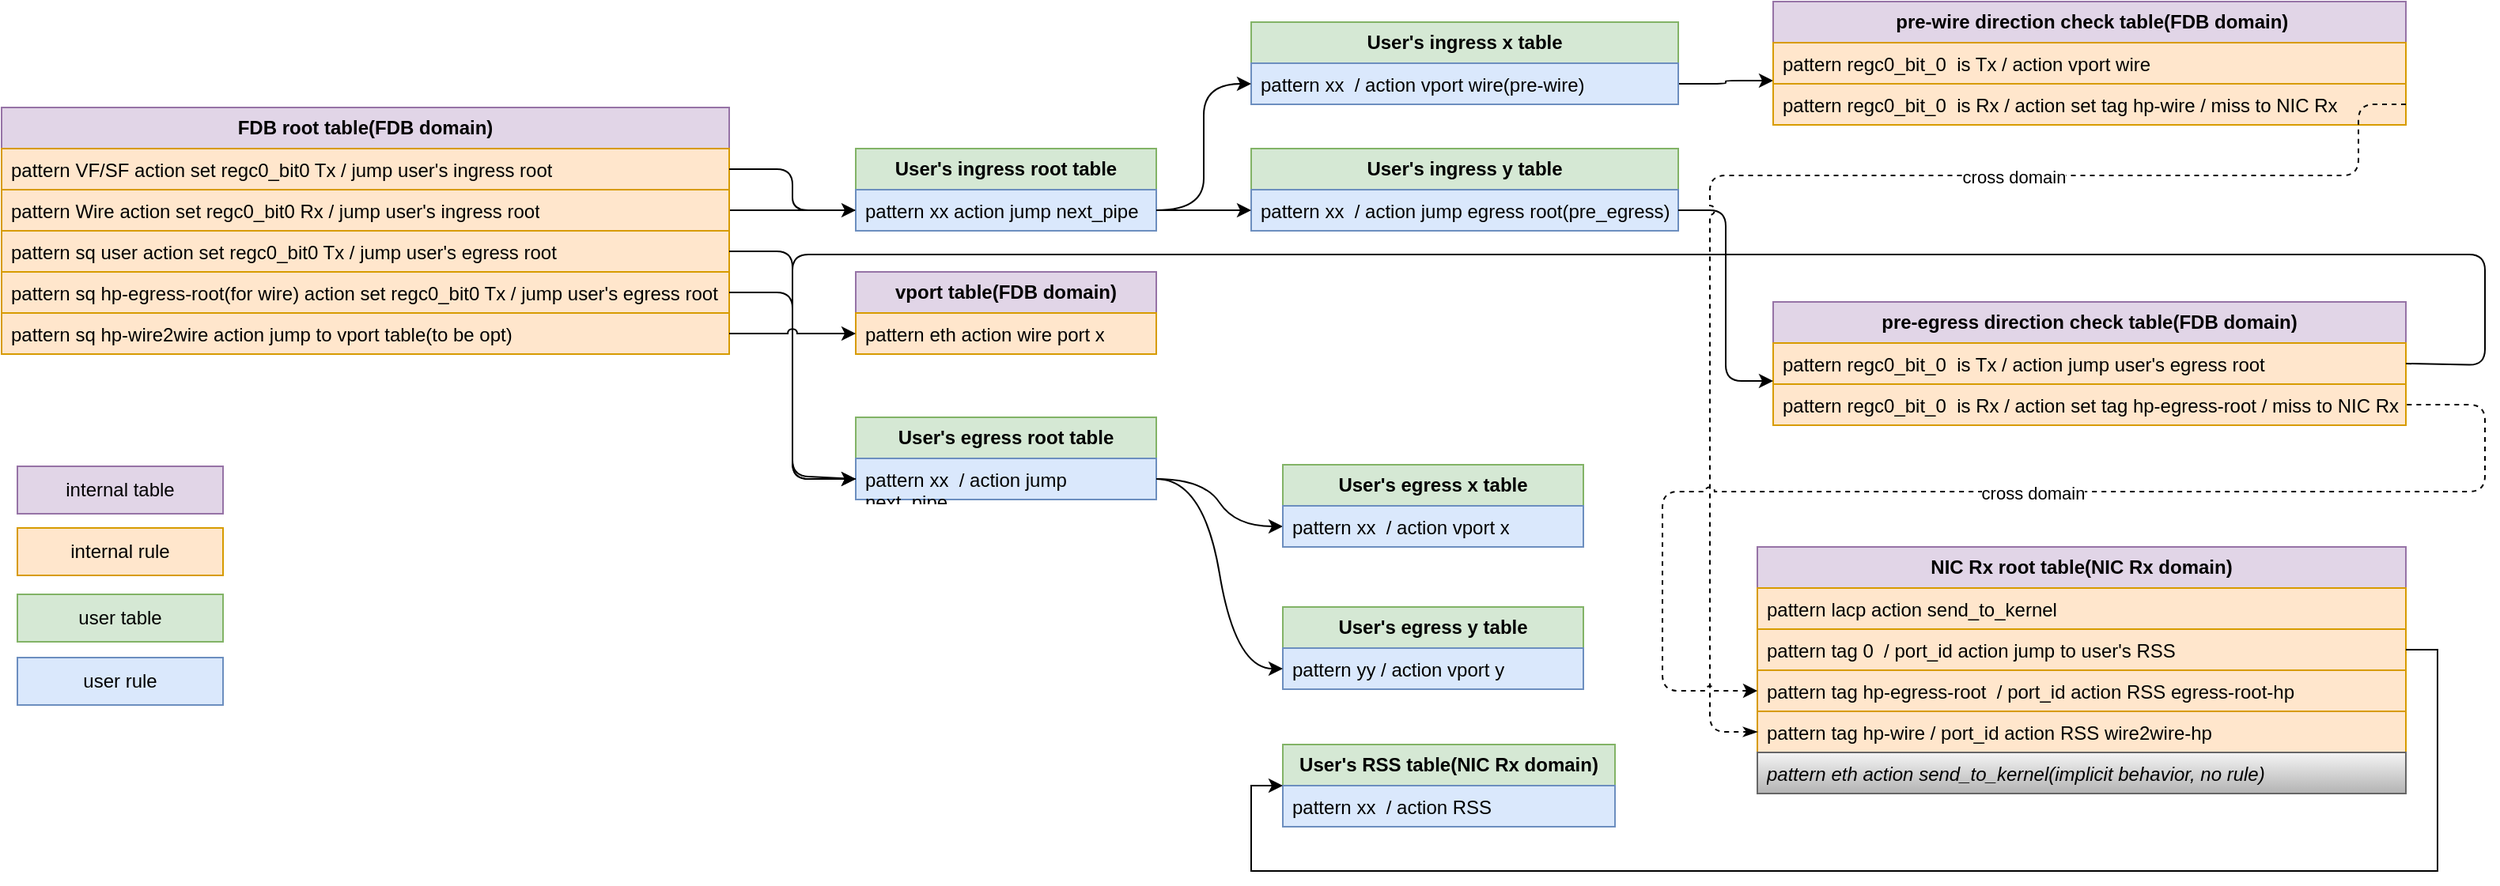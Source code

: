 <mxfile version="25.0.3" pages="6">
  <diagram name="expert_mode" id="b5b7bab2-c9e2-2cf4-8b2a-24fd1a2a6d21">
    <mxGraphModel dx="5677" dy="1002" grid="1" gridSize="10" guides="1" tooltips="1" connect="1" arrows="1" fold="1" page="1" pageScale="1" pageWidth="1654" pageHeight="1169" background="none" math="0" shadow="0">
      <root>
        <mxCell id="0" />
        <mxCell id="1" parent="0" />
        <mxCell id="UnsOOIOdPJSRqgi3kDaE-17" value="&lt;b&gt;FDB root table(FDB domain)&lt;/b&gt;" style="swimlane;fontStyle=0;childLayout=stackLayout;horizontal=1;startSize=26;horizontalStack=0;resizeParent=1;resizeParentMax=0;resizeLast=0;collapsible=1;marginBottom=0;whiteSpace=wrap;html=1;fillColor=#e1d5e7;strokeColor=#9673a6;" parent="1" vertex="1">
          <mxGeometry x="-3240" y="357" width="460" height="156" as="geometry">
            <mxRectangle x="100" y="450" width="120" height="30" as="alternateBounds" />
          </mxGeometry>
        </mxCell>
        <mxCell id="84XvYy5w8mkmjmElWnST-1" value="pattern VF/SF action set regc0_bit0 Tx / jump user&#39;s ingress root" style="text;strokeColor=#d79b00;fillColor=#ffe6cc;align=left;verticalAlign=top;spacingLeft=4;spacingRight=4;overflow=hidden;rotatable=0;points=[[0,0.5],[1,0.5]];portConstraint=eastwest;whiteSpace=wrap;html=1;" parent="UnsOOIOdPJSRqgi3kDaE-17" vertex="1">
          <mxGeometry y="26" width="460" height="26" as="geometry" />
        </mxCell>
        <mxCell id="84XvYy5w8mkmjmElWnST-6" style="edgeStyle=orthogonalEdgeStyle;rounded=0;orthogonalLoop=1;jettySize=auto;html=1;exitX=1;exitY=0.5;exitDx=0;exitDy=0;" parent="UnsOOIOdPJSRqgi3kDaE-17" source="UnsOOIOdPJSRqgi3kDaE-18" edge="1">
          <mxGeometry relative="1" as="geometry">
            <mxPoint x="550" y="65" as="targetPoint" />
          </mxGeometry>
        </mxCell>
        <mxCell id="UnsOOIOdPJSRqgi3kDaE-18" value="pattern Wire action set regc0_bit0 Rx / jump user&#39;s ingress root" style="text;strokeColor=#d79b00;fillColor=#ffe6cc;align=left;verticalAlign=top;spacingLeft=4;spacingRight=4;overflow=hidden;rotatable=0;points=[[0,0.5],[1,0.5]];portConstraint=eastwest;whiteSpace=wrap;html=1;" parent="UnsOOIOdPJSRqgi3kDaE-17" vertex="1">
          <mxGeometry y="52" width="460" height="26" as="geometry" />
        </mxCell>
        <mxCell id="UnsOOIOdPJSRqgi3kDaE-19" value="pattern sq user action set regc0_bit0 Tx / jump user&#39;s egress root" style="text;strokeColor=#d79b00;fillColor=#ffe6cc;align=left;verticalAlign=top;spacingLeft=4;spacingRight=4;overflow=hidden;rotatable=0;points=[[0,0.5],[1,0.5]];portConstraint=eastwest;whiteSpace=wrap;html=1;" parent="UnsOOIOdPJSRqgi3kDaE-17" vertex="1">
          <mxGeometry y="78" width="460" height="26" as="geometry" />
        </mxCell>
        <mxCell id="UnsOOIOdPJSRqgi3kDaE-20" value="pattern sq hp-egress-root(for wire) action set regc0_bit0 Tx / jump user&#39;s egress root" style="text;strokeColor=#d79b00;fillColor=#ffe6cc;align=left;verticalAlign=top;spacingLeft=4;spacingRight=4;overflow=hidden;rotatable=0;points=[[0,0.5],[1,0.5]];portConstraint=eastwest;whiteSpace=wrap;html=1;" parent="UnsOOIOdPJSRqgi3kDaE-17" vertex="1">
          <mxGeometry y="104" width="460" height="26" as="geometry" />
        </mxCell>
        <mxCell id="UnsOOIOdPJSRqgi3kDaE-21" value="pattern sq hp-wire2wire action jump to vport table(to be opt)" style="text;strokeColor=#d79b00;fillColor=#ffe6cc;align=left;verticalAlign=top;spacingLeft=4;spacingRight=4;overflow=hidden;rotatable=0;points=[[0,0.5],[1,0.5]];portConstraint=eastwest;whiteSpace=wrap;html=1;" parent="UnsOOIOdPJSRqgi3kDaE-17" vertex="1">
          <mxGeometry y="130" width="460" height="26" as="geometry" />
        </mxCell>
        <mxCell id="UnsOOIOdPJSRqgi3kDaE-22" value="&lt;b&gt;User&#39;s ingress root table&lt;br&gt;&lt;/b&gt;" style="swimlane;fontStyle=0;childLayout=stackLayout;horizontal=1;startSize=26;horizontalStack=0;resizeParent=1;resizeParentMax=0;resizeLast=0;collapsible=1;marginBottom=0;whiteSpace=wrap;html=1;fillColor=#d5e8d4;strokeColor=#82b366;" parent="1" vertex="1">
          <mxGeometry x="-2700" y="383" width="190" height="52" as="geometry">
            <mxRectangle x="100" y="450" width="120" height="30" as="alternateBounds" />
          </mxGeometry>
        </mxCell>
        <mxCell id="UnsOOIOdPJSRqgi3kDaE-23" value="pattern xx action jump next_pipe" style="text;strokeColor=#6c8ebf;fillColor=#dae8fc;align=left;verticalAlign=top;spacingLeft=4;spacingRight=4;overflow=hidden;rotatable=0;points=[[0,0.5],[1,0.5]];portConstraint=eastwest;whiteSpace=wrap;html=1;" parent="UnsOOIOdPJSRqgi3kDaE-22" vertex="1">
          <mxGeometry y="26" width="190" height="26" as="geometry" />
        </mxCell>
        <mxCell id="UnsOOIOdPJSRqgi3kDaE-85" style="edgeStyle=entityRelationEdgeStyle;rounded=0;orthogonalLoop=1;jettySize=auto;html=1;exitX=1;exitY=0.75;exitDx=0;exitDy=0;entryX=0;entryY=0.75;entryDx=0;entryDy=0;elbow=vertical;curved=1;" parent="1" source="UnsOOIOdPJSRqgi3kDaE-27" target="UnsOOIOdPJSRqgi3kDaE-46" edge="1">
          <mxGeometry relative="1" as="geometry" />
        </mxCell>
        <mxCell id="UnsOOIOdPJSRqgi3kDaE-27" value="&lt;b&gt;User&#39;s egress root table&lt;br&gt;&lt;/b&gt;" style="swimlane;fontStyle=0;childLayout=stackLayout;horizontal=1;startSize=26;horizontalStack=0;resizeParent=1;resizeParentMax=0;resizeLast=0;collapsible=1;marginBottom=0;whiteSpace=wrap;html=1;fillColor=#d5e8d4;strokeColor=#82b366;" parent="1" vertex="1">
          <mxGeometry x="-2700" y="553" width="190" height="52" as="geometry">
            <mxRectangle x="100" y="450" width="120" height="30" as="alternateBounds" />
          </mxGeometry>
        </mxCell>
        <mxCell id="UnsOOIOdPJSRqgi3kDaE-28" value="pattern xx&amp;nbsp; / action jump next_pipe" style="text;strokeColor=#6c8ebf;fillColor=#dae8fc;align=left;verticalAlign=top;spacingLeft=4;spacingRight=4;overflow=hidden;rotatable=0;points=[[0,0.5],[1,0.5]];portConstraint=eastwest;whiteSpace=wrap;html=1;" parent="UnsOOIOdPJSRqgi3kDaE-27" vertex="1">
          <mxGeometry y="26" width="190" height="26" as="geometry" />
        </mxCell>
        <mxCell id="UnsOOIOdPJSRqgi3kDaE-32" style="edgeStyle=orthogonalEdgeStyle;rounded=1;orthogonalLoop=1;jettySize=auto;html=1;entryX=0;entryY=0.5;entryDx=0;entryDy=0;curved=0;" parent="1" source="UnsOOIOdPJSRqgi3kDaE-20" target="UnsOOIOdPJSRqgi3kDaE-28" edge="1">
          <mxGeometry relative="1" as="geometry" />
        </mxCell>
        <mxCell id="UnsOOIOdPJSRqgi3kDaE-34" style="edgeStyle=orthogonalEdgeStyle;rounded=1;orthogonalLoop=1;jettySize=auto;html=1;entryX=0;entryY=0.75;entryDx=0;entryDy=0;curved=0;" parent="1" source="UnsOOIOdPJSRqgi3kDaE-19" target="UnsOOIOdPJSRqgi3kDaE-27" edge="1">
          <mxGeometry relative="1" as="geometry" />
        </mxCell>
        <mxCell id="UnsOOIOdPJSRqgi3kDaE-35" value="&lt;b&gt;vport table(FDB domain)&lt;br&gt;&lt;/b&gt;" style="swimlane;fontStyle=0;childLayout=stackLayout;horizontal=1;startSize=26;horizontalStack=0;resizeParent=1;resizeParentMax=0;resizeLast=0;collapsible=1;marginBottom=0;whiteSpace=wrap;html=1;fillColor=#e1d5e7;strokeColor=#9673a6;" parent="1" vertex="1">
          <mxGeometry x="-2700" y="461" width="190" height="52" as="geometry">
            <mxRectangle x="100" y="450" width="120" height="30" as="alternateBounds" />
          </mxGeometry>
        </mxCell>
        <mxCell id="UnsOOIOdPJSRqgi3kDaE-36" value="pattern eth action wire port x" style="text;strokeColor=#d79b00;fillColor=#ffe6cc;align=left;verticalAlign=top;spacingLeft=4;spacingRight=4;overflow=hidden;rotatable=0;points=[[0,0.5],[1,0.5]];portConstraint=eastwest;whiteSpace=wrap;html=1;" parent="UnsOOIOdPJSRqgi3kDaE-35" vertex="1">
          <mxGeometry y="26" width="190" height="26" as="geometry" />
        </mxCell>
        <mxCell id="UnsOOIOdPJSRqgi3kDaE-44" style="edgeStyle=entityRelationEdgeStyle;rounded=0;orthogonalLoop=1;jettySize=auto;html=1;elbow=vertical;jumpStyle=arc;" parent="1" source="UnsOOIOdPJSRqgi3kDaE-21" target="UnsOOIOdPJSRqgi3kDaE-36" edge="1">
          <mxGeometry relative="1" as="geometry" />
        </mxCell>
        <mxCell id="UnsOOIOdPJSRqgi3kDaE-46" value="&lt;b&gt;User&#39;s egress x table&lt;br&gt;&lt;/b&gt;" style="swimlane;fontStyle=0;childLayout=stackLayout;horizontal=1;startSize=26;horizontalStack=0;resizeParent=1;resizeParentMax=0;resizeLast=0;collapsible=1;marginBottom=0;whiteSpace=wrap;html=1;fillColor=#d5e8d4;strokeColor=#82b366;" parent="1" vertex="1">
          <mxGeometry x="-2430" y="583" width="190" height="52" as="geometry">
            <mxRectangle x="100" y="450" width="120" height="30" as="alternateBounds" />
          </mxGeometry>
        </mxCell>
        <mxCell id="UnsOOIOdPJSRqgi3kDaE-47" value="pattern xx&amp;nbsp; / action vport x" style="text;strokeColor=#6c8ebf;fillColor=#dae8fc;align=left;verticalAlign=top;spacingLeft=4;spacingRight=4;overflow=hidden;rotatable=0;points=[[0,0.5],[1,0.5]];portConstraint=eastwest;whiteSpace=wrap;html=1;" parent="UnsOOIOdPJSRqgi3kDaE-46" vertex="1">
          <mxGeometry y="26" width="190" height="26" as="geometry" />
        </mxCell>
        <mxCell id="UnsOOIOdPJSRqgi3kDaE-73" style="edgeStyle=entityRelationEdgeStyle;rounded=1;orthogonalLoop=1;jettySize=auto;html=1;exitX=1;exitY=0.75;exitDx=0;exitDy=0;elbow=vertical;entryX=0;entryY=0.923;entryDx=0;entryDy=0;entryPerimeter=0;curved=0;" parent="1" source="UnsOOIOdPJSRqgi3kDaE-48" target="UnsOOIOdPJSRqgi3kDaE-57" edge="1">
          <mxGeometry relative="1" as="geometry">
            <mxPoint x="-2120" y="343" as="targetPoint" />
            <Array as="points">
              <mxPoint x="-2210" y="303" />
            </Array>
          </mxGeometry>
        </mxCell>
        <mxCell id="UnsOOIOdPJSRqgi3kDaE-48" value="&lt;b&gt;User&#39;s ingress x table&lt;br&gt;&lt;/b&gt;" style="swimlane;fontStyle=0;childLayout=stackLayout;horizontal=1;startSize=26;horizontalStack=0;resizeParent=1;resizeParentMax=0;resizeLast=0;collapsible=1;marginBottom=0;whiteSpace=wrap;html=1;fillColor=#d5e8d4;strokeColor=#82b366;" parent="1" vertex="1">
          <mxGeometry x="-2450" y="303" width="270" height="52" as="geometry">
            <mxRectangle x="100" y="450" width="120" height="30" as="alternateBounds" />
          </mxGeometry>
        </mxCell>
        <mxCell id="UnsOOIOdPJSRqgi3kDaE-49" value="pattern xx&amp;nbsp; / action vport wire(pre-wire)" style="text;strokeColor=#6c8ebf;fillColor=#dae8fc;align=left;verticalAlign=top;spacingLeft=4;spacingRight=4;overflow=hidden;rotatable=0;points=[[0,0.5],[1,0.5]];portConstraint=eastwest;whiteSpace=wrap;html=1;" parent="UnsOOIOdPJSRqgi3kDaE-48" vertex="1">
          <mxGeometry y="26" width="270" height="26" as="geometry" />
        </mxCell>
        <mxCell id="UnsOOIOdPJSRqgi3kDaE-50" value="&lt;b&gt;User&#39;s ingress y table&lt;br&gt;&lt;/b&gt;" style="swimlane;fontStyle=0;childLayout=stackLayout;horizontal=1;startSize=26;horizontalStack=0;resizeParent=1;resizeParentMax=0;resizeLast=0;collapsible=1;marginBottom=0;whiteSpace=wrap;html=1;fillColor=#d5e8d4;strokeColor=#82b366;" parent="1" vertex="1">
          <mxGeometry x="-2450" y="383" width="270" height="52" as="geometry">
            <mxRectangle x="100" y="450" width="120" height="30" as="alternateBounds" />
          </mxGeometry>
        </mxCell>
        <mxCell id="UnsOOIOdPJSRqgi3kDaE-51" value="pattern xx&amp;nbsp; / action jump egress root(pre_egress)" style="text;strokeColor=#6c8ebf;fillColor=#dae8fc;align=left;verticalAlign=top;spacingLeft=4;spacingRight=4;overflow=hidden;rotatable=0;points=[[0,0.5],[1,0.5]];portConstraint=eastwest;whiteSpace=wrap;html=1;" parent="UnsOOIOdPJSRqgi3kDaE-50" vertex="1">
          <mxGeometry y="26" width="270" height="26" as="geometry" />
        </mxCell>
        <mxCell id="UnsOOIOdPJSRqgi3kDaE-53" value="" style="endArrow=classic;html=1;rounded=0;elbow=vertical;exitX=1;exitY=0.5;exitDx=0;exitDy=0;entryX=0;entryY=0.75;entryDx=0;entryDy=0;" parent="1" source="UnsOOIOdPJSRqgi3kDaE-23" target="UnsOOIOdPJSRqgi3kDaE-50" edge="1">
          <mxGeometry width="50" height="50" relative="1" as="geometry">
            <mxPoint x="-2520" y="433" as="sourcePoint" />
            <mxPoint x="-2350" y="423" as="targetPoint" />
          </mxGeometry>
        </mxCell>
        <mxCell id="UnsOOIOdPJSRqgi3kDaE-55" style="edgeStyle=entityRelationEdgeStyle;rounded=0;orthogonalLoop=1;jettySize=auto;html=1;entryX=0;entryY=0.75;entryDx=0;entryDy=0;elbow=vertical;curved=1;" parent="1" source="UnsOOIOdPJSRqgi3kDaE-23" target="UnsOOIOdPJSRqgi3kDaE-48" edge="1">
          <mxGeometry relative="1" as="geometry">
            <Array as="points">
              <mxPoint x="-2420" y="373" />
            </Array>
          </mxGeometry>
        </mxCell>
        <mxCell id="UnsOOIOdPJSRqgi3kDaE-56" value="&lt;b&gt;&amp;nbsp;pre-wire direction check table(FDB domain)&lt;br&gt;&lt;/b&gt;" style="swimlane;fontStyle=0;childLayout=stackLayout;horizontal=1;startSize=26;horizontalStack=0;resizeParent=1;resizeParentMax=0;resizeLast=0;collapsible=1;marginBottom=0;whiteSpace=wrap;html=1;fillColor=#e1d5e7;strokeColor=#9673a6;" parent="1" vertex="1">
          <mxGeometry x="-2120" y="290" width="400" height="78" as="geometry">
            <mxRectangle x="100" y="450" width="120" height="30" as="alternateBounds" />
          </mxGeometry>
        </mxCell>
        <mxCell id="UnsOOIOdPJSRqgi3kDaE-57" value="pattern regc0_bit_0&amp;nbsp; is Tx / action vport wire" style="text;strokeColor=#d79b00;fillColor=#ffe6cc;align=left;verticalAlign=top;spacingLeft=4;spacingRight=4;overflow=hidden;rotatable=0;points=[[0,0.5],[1,0.5]];portConstraint=eastwest;whiteSpace=wrap;html=1;" parent="UnsOOIOdPJSRqgi3kDaE-56" vertex="1">
          <mxGeometry y="26" width="400" height="26" as="geometry" />
        </mxCell>
        <mxCell id="UnsOOIOdPJSRqgi3kDaE-60" value="pattern regc0_bit_0&amp;nbsp; is Rx / action set tag hp-wire / miss to NIC Rx" style="text;strokeColor=#d79b00;fillColor=#ffe6cc;align=left;verticalAlign=top;spacingLeft=4;spacingRight=4;overflow=hidden;rotatable=0;points=[[0,0.5],[1,0.5]];portConstraint=eastwest;whiteSpace=wrap;html=1;" parent="UnsOOIOdPJSRqgi3kDaE-56" vertex="1">
          <mxGeometry y="52" width="400" height="26" as="geometry" />
        </mxCell>
        <mxCell id="UnsOOIOdPJSRqgi3kDaE-61" value="&lt;b&gt;User&#39;s egress y table&lt;br&gt;&lt;/b&gt;" style="swimlane;fontStyle=0;childLayout=stackLayout;horizontal=1;startSize=26;horizontalStack=0;resizeParent=1;resizeParentMax=0;resizeLast=0;collapsible=1;marginBottom=0;whiteSpace=wrap;html=1;fillColor=#d5e8d4;strokeColor=#82b366;" parent="1" vertex="1">
          <mxGeometry x="-2430" y="673" width="190" height="52" as="geometry">
            <mxRectangle x="100" y="450" width="120" height="30" as="alternateBounds" />
          </mxGeometry>
        </mxCell>
        <mxCell id="UnsOOIOdPJSRqgi3kDaE-62" value="pattern yy / action vport y" style="text;strokeColor=#6c8ebf;fillColor=#dae8fc;align=left;verticalAlign=top;spacingLeft=4;spacingRight=4;overflow=hidden;rotatable=0;points=[[0,0.5],[1,0.5]];portConstraint=eastwest;whiteSpace=wrap;html=1;" parent="UnsOOIOdPJSRqgi3kDaE-61" vertex="1">
          <mxGeometry y="26" width="190" height="26" as="geometry" />
        </mxCell>
        <mxCell id="UnsOOIOdPJSRqgi3kDaE-63" value="&lt;b&gt;pre-egress direction check table(FDB domain)&lt;br&gt;&lt;/b&gt;" style="swimlane;fontStyle=0;childLayout=stackLayout;horizontal=1;startSize=26;horizontalStack=0;resizeParent=1;resizeParentMax=0;resizeLast=0;collapsible=1;marginBottom=0;whiteSpace=wrap;html=1;fillColor=#e1d5e7;strokeColor=#9673a6;" parent="1" vertex="1">
          <mxGeometry x="-2120" y="480" width="400" height="78" as="geometry">
            <mxRectangle x="100" y="450" width="120" height="30" as="alternateBounds" />
          </mxGeometry>
        </mxCell>
        <mxCell id="UnsOOIOdPJSRqgi3kDaE-64" value="pattern regc0_bit_0&amp;nbsp; is Tx / action jump user&#39;s egress root" style="text;strokeColor=#d79b00;fillColor=#ffe6cc;align=left;verticalAlign=top;spacingLeft=4;spacingRight=4;overflow=hidden;rotatable=0;points=[[0,0.5],[1,0.5]];portConstraint=eastwest;whiteSpace=wrap;html=1;" parent="UnsOOIOdPJSRqgi3kDaE-63" vertex="1">
          <mxGeometry y="26" width="400" height="26" as="geometry" />
        </mxCell>
        <mxCell id="UnsOOIOdPJSRqgi3kDaE-65" value="pattern regc0_bit_0&amp;nbsp; is Rx / action set tag hp-egress-root / miss to NIC Rx" style="text;strokeColor=#d79b00;fillColor=#ffe6cc;align=left;verticalAlign=top;spacingLeft=4;spacingRight=4;overflow=hidden;rotatable=0;points=[[0,0.5],[1,0.5]];portConstraint=eastwest;whiteSpace=wrap;html=1;" parent="UnsOOIOdPJSRqgi3kDaE-63" vertex="1">
          <mxGeometry y="52" width="400" height="26" as="geometry" />
        </mxCell>
        <mxCell id="UnsOOIOdPJSRqgi3kDaE-66" value="&lt;b&gt;NIC Rx root table(NIC Rx domain)&lt;br&gt;&lt;/b&gt;" style="swimlane;fontStyle=0;childLayout=stackLayout;horizontal=1;startSize=26;horizontalStack=0;resizeParent=1;resizeParentMax=0;resizeLast=0;collapsible=1;marginBottom=0;whiteSpace=wrap;html=1;fillColor=#e1d5e7;strokeColor=#9673a6;" parent="1" vertex="1">
          <mxGeometry x="-2130" y="635" width="410" height="156" as="geometry">
            <mxRectangle x="100" y="450" width="120" height="30" as="alternateBounds" />
          </mxGeometry>
        </mxCell>
        <mxCell id="UnsOOIOdPJSRqgi3kDaE-67" value="pattern lacp action send_to_kernel" style="text;strokeColor=#d79b00;fillColor=#ffe6cc;align=left;verticalAlign=top;spacingLeft=4;spacingRight=4;overflow=hidden;rotatable=0;points=[[0,0.5],[1,0.5]];portConstraint=eastwest;whiteSpace=wrap;html=1;" parent="UnsOOIOdPJSRqgi3kDaE-66" vertex="1">
          <mxGeometry y="26" width="410" height="26" as="geometry" />
        </mxCell>
        <mxCell id="UnsOOIOdPJSRqgi3kDaE-69" value="pattern tag 0&amp;nbsp; / port_id action jump to user&#39;s RSS" style="text;strokeColor=#d79b00;fillColor=#ffe6cc;align=left;verticalAlign=top;spacingLeft=4;spacingRight=4;overflow=hidden;rotatable=0;points=[[0,0.5],[1,0.5]];portConstraint=eastwest;whiteSpace=wrap;html=1;" parent="UnsOOIOdPJSRqgi3kDaE-66" vertex="1">
          <mxGeometry y="52" width="410" height="26" as="geometry" />
        </mxCell>
        <mxCell id="UnsOOIOdPJSRqgi3kDaE-70" value="pattern tag hp-egress-root&amp;nbsp; / port_id action RSS egress-root-hp" style="text;strokeColor=#d79b00;fillColor=#ffe6cc;align=left;verticalAlign=top;spacingLeft=4;spacingRight=4;overflow=hidden;rotatable=0;points=[[0,0.5],[1,0.5]];portConstraint=eastwest;whiteSpace=wrap;html=1;" parent="UnsOOIOdPJSRqgi3kDaE-66" vertex="1">
          <mxGeometry y="78" width="410" height="26" as="geometry" />
        </mxCell>
        <mxCell id="UnsOOIOdPJSRqgi3kDaE-68" value="pattern tag hp-wire / port_id action RSS wire2wire-hp" style="text;strokeColor=#d79b00;fillColor=#ffe6cc;align=left;verticalAlign=top;spacingLeft=4;spacingRight=4;overflow=hidden;rotatable=0;points=[[0,0.5],[1,0.5]];portConstraint=eastwest;whiteSpace=wrap;html=1;" parent="UnsOOIOdPJSRqgi3kDaE-66" vertex="1">
          <mxGeometry y="104" width="410" height="26" as="geometry" />
        </mxCell>
        <mxCell id="UnsOOIOdPJSRqgi3kDaE-71" value="&lt;i&gt;pattern eth action send_to_kernel(implicit behavior, no rule)&lt;/i&gt;" style="text;strokeColor=#666666;fillColor=#f5f5f5;align=left;verticalAlign=top;spacingLeft=4;spacingRight=4;overflow=hidden;rotatable=0;points=[[0,0.5],[1,0.5]];portConstraint=eastwest;whiteSpace=wrap;html=1;gradientColor=#b3b3b3;" parent="UnsOOIOdPJSRqgi3kDaE-66" vertex="1">
          <mxGeometry y="130" width="410" height="26" as="geometry" />
        </mxCell>
        <mxCell id="UnsOOIOdPJSRqgi3kDaE-75" style="edgeStyle=entityRelationEdgeStyle;rounded=1;orthogonalLoop=1;jettySize=auto;html=1;elbow=vertical;curved=0;" parent="1" source="UnsOOIOdPJSRqgi3kDaE-51" edge="1">
          <mxGeometry relative="1" as="geometry">
            <mxPoint x="-2120" y="530" as="targetPoint" />
          </mxGeometry>
        </mxCell>
        <mxCell id="UnsOOIOdPJSRqgi3kDaE-82" value="" style="endArrow=classicThin;html=1;rounded=1;elbow=vertical;exitX=1;exitY=0.5;exitDx=0;exitDy=0;entryX=0;entryY=0.75;entryDx=0;entryDy=0;jumpStyle=arc;curved=0;endFill=1;strokeColor=default;dashed=1;" parent="1" source="UnsOOIOdPJSRqgi3kDaE-60" target="UnsOOIOdPJSRqgi3kDaE-66" edge="1">
          <mxGeometry width="50" height="50" relative="1" as="geometry">
            <mxPoint x="-1770" y="400" as="sourcePoint" />
            <mxPoint x="-2160" y="750" as="targetPoint" />
            <Array as="points">
              <mxPoint x="-1750" y="355" />
              <mxPoint x="-1750" y="400" />
              <mxPoint x="-2160" y="400" />
              <mxPoint x="-2160" y="752" />
            </Array>
          </mxGeometry>
        </mxCell>
        <mxCell id="UnsOOIOdPJSRqgi3kDaE-98" value="cross domain" style="edgeLabel;html=1;align=center;verticalAlign=middle;resizable=0;points=[];" parent="UnsOOIOdPJSRqgi3kDaE-82" vertex="1" connectable="0">
          <mxGeometry x="-0.324" y="1" relative="1" as="geometry">
            <mxPoint as="offset" />
          </mxGeometry>
        </mxCell>
        <mxCell id="UnsOOIOdPJSRqgi3kDaE-86" style="edgeStyle=entityRelationEdgeStyle;rounded=0;orthogonalLoop=1;jettySize=auto;html=1;entryX=0;entryY=0.75;entryDx=0;entryDy=0;elbow=vertical;curved=1;" parent="1" source="UnsOOIOdPJSRqgi3kDaE-28" target="UnsOOIOdPJSRqgi3kDaE-61" edge="1">
          <mxGeometry relative="1" as="geometry">
            <Array as="points">
              <mxPoint x="-2490" y="650" />
            </Array>
          </mxGeometry>
        </mxCell>
        <mxCell id="UnsOOIOdPJSRqgi3kDaE-88" value="" style="endArrow=none;html=1;rounded=1;elbow=vertical;entryX=1;entryY=0.5;entryDx=0;entryDy=0;exitX=0;exitY=0.5;exitDx=0;exitDy=0;jumpStyle=arc;endFill=0;curved=0;startArrow=classic;startFill=1;dashed=1;" parent="1" source="UnsOOIOdPJSRqgi3kDaE-70" target="UnsOOIOdPJSRqgi3kDaE-65" edge="1">
          <mxGeometry width="50" height="50" relative="1" as="geometry">
            <mxPoint x="-2180" y="720" as="sourcePoint" />
            <mxPoint x="-2260" y="550" as="targetPoint" />
            <Array as="points">
              <mxPoint x="-2190" y="726" />
              <mxPoint x="-2190" y="600" />
              <mxPoint x="-1670" y="600" />
              <mxPoint x="-1670" y="545" />
            </Array>
          </mxGeometry>
        </mxCell>
        <mxCell id="UnsOOIOdPJSRqgi3kDaE-99" value="cross domain" style="edgeLabel;html=1;align=center;verticalAlign=middle;resizable=0;points=[];" parent="UnsOOIOdPJSRqgi3kDaE-88" vertex="1" connectable="0">
          <mxGeometry x="0.036" y="-1" relative="1" as="geometry">
            <mxPoint as="offset" />
          </mxGeometry>
        </mxCell>
        <mxCell id="UnsOOIOdPJSRqgi3kDaE-89" value="&lt;b&gt;User&#39;s RSS table(NIC Rx domain)&lt;br&gt;&lt;/b&gt;" style="swimlane;fontStyle=0;childLayout=stackLayout;horizontal=1;startSize=26;horizontalStack=0;resizeParent=1;resizeParentMax=0;resizeLast=0;collapsible=1;marginBottom=0;whiteSpace=wrap;html=1;fillColor=#d5e8d4;strokeColor=#82b366;" parent="1" vertex="1">
          <mxGeometry x="-2430" y="760" width="210" height="52" as="geometry">
            <mxRectangle x="100" y="450" width="120" height="30" as="alternateBounds" />
          </mxGeometry>
        </mxCell>
        <mxCell id="UnsOOIOdPJSRqgi3kDaE-90" value="pattern xx&amp;nbsp; / action RSS" style="text;strokeColor=#6c8ebf;fillColor=#dae8fc;align=left;verticalAlign=top;spacingLeft=4;spacingRight=4;overflow=hidden;rotatable=0;points=[[0,0.5],[1,0.5]];portConstraint=eastwest;whiteSpace=wrap;html=1;" parent="UnsOOIOdPJSRqgi3kDaE-89" vertex="1">
          <mxGeometry y="26" width="210" height="26" as="geometry" />
        </mxCell>
        <mxCell id="UnsOOIOdPJSRqgi3kDaE-91" value="" style="endArrow=none;html=1;rounded=1;elbow=vertical;exitX=1;exitY=0.5;exitDx=0;exitDy=0;entryX=0;entryY=0.75;entryDx=0;entryDy=0;curved=0;" parent="1" source="UnsOOIOdPJSRqgi3kDaE-64" target="UnsOOIOdPJSRqgi3kDaE-27" edge="1">
          <mxGeometry width="50" height="50" relative="1" as="geometry">
            <mxPoint x="-2300" y="600" as="sourcePoint" />
            <mxPoint x="-2780" y="600" as="targetPoint" />
            <Array as="points">
              <mxPoint x="-1670" y="520" />
              <mxPoint x="-1670" y="450" />
              <mxPoint x="-2740" y="450" />
              <mxPoint x="-2740" y="590" />
            </Array>
          </mxGeometry>
        </mxCell>
        <mxCell id="UnsOOIOdPJSRqgi3kDaE-93" value="internal table" style="rounded=0;whiteSpace=wrap;html=1;fillColor=#e1d5e7;strokeColor=#9673a6;" parent="1" vertex="1">
          <mxGeometry x="-3230" y="584" width="130" height="30" as="geometry" />
        </mxCell>
        <mxCell id="UnsOOIOdPJSRqgi3kDaE-94" value="user table" style="rounded=0;whiteSpace=wrap;html=1;fillColor=#d5e8d4;strokeColor=#82b366;" parent="1" vertex="1">
          <mxGeometry x="-3230" y="665" width="130" height="30" as="geometry" />
        </mxCell>
        <mxCell id="UnsOOIOdPJSRqgi3kDaE-95" value="internal rule" style="rounded=0;whiteSpace=wrap;html=1;fillColor=#ffe6cc;strokeColor=#d79b00;" parent="1" vertex="1">
          <mxGeometry x="-3230" y="623" width="130" height="30" as="geometry" />
        </mxCell>
        <mxCell id="UnsOOIOdPJSRqgi3kDaE-97" value="user rule" style="rounded=0;whiteSpace=wrap;html=1;fillColor=#dae8fc;strokeColor=#6c8ebf;" parent="1" vertex="1">
          <mxGeometry x="-3230" y="705" width="130" height="30" as="geometry" />
        </mxCell>
        <mxCell id="84XvYy5w8mkmjmElWnST-5" style="edgeStyle=orthogonalEdgeStyle;rounded=1;orthogonalLoop=1;jettySize=auto;html=1;entryX=0;entryY=0.75;entryDx=0;entryDy=0;curved=0;" parent="1" source="84XvYy5w8mkmjmElWnST-1" target="UnsOOIOdPJSRqgi3kDaE-22" edge="1">
          <mxGeometry relative="1" as="geometry" />
        </mxCell>
        <mxCell id="zzCgyZfs0lFtyekqHHWu-1" style="edgeStyle=orthogonalEdgeStyle;rounded=0;orthogonalLoop=1;jettySize=auto;html=1;entryX=0;entryY=0.5;entryDx=0;entryDy=0;" edge="1" parent="1" target="UnsOOIOdPJSRqgi3kDaE-89">
          <mxGeometry relative="1" as="geometry">
            <mxPoint x="-1720" y="700" as="sourcePoint" />
            <Array as="points">
              <mxPoint x="-1700" y="700" />
              <mxPoint x="-1700" y="840" />
              <mxPoint x="-2450" y="840" />
              <mxPoint x="-2450" y="786" />
            </Array>
          </mxGeometry>
        </mxCell>
      </root>
    </mxGraphModel>
  </diagram>
  <diagram name="default_mode" id="MzD6aBvUABYopZqcOvxq">
    <mxGraphModel dx="4870" dy="818" grid="1" gridSize="10" guides="1" tooltips="1" connect="1" arrows="1" fold="1" page="1" pageScale="1" pageWidth="1654" pageHeight="1169" background="none" math="0" shadow="0">
      <root>
        <mxCell id="_CUEt6vKOpulXrkyO7Hu-0" />
        <mxCell id="_CUEt6vKOpulXrkyO7Hu-1" parent="_CUEt6vKOpulXrkyO7Hu-0" />
        <mxCell id="_CUEt6vKOpulXrkyO7Hu-2" value="&lt;b&gt;FDB root table(FDB domain)&lt;/b&gt;" style="swimlane;fontStyle=0;childLayout=stackLayout;horizontal=1;startSize=26;horizontalStack=0;resizeParent=1;resizeParentMax=0;resizeLast=0;collapsible=1;marginBottom=0;whiteSpace=wrap;html=1;fillColor=#e1d5e7;strokeColor=#9673a6;" vertex="1" parent="_CUEt6vKOpulXrkyO7Hu-1">
          <mxGeometry x="-3250" y="493" width="380" height="130" as="geometry">
            <mxRectangle x="100" y="450" width="120" height="30" as="alternateBounds" />
          </mxGeometry>
        </mxCell>
        <mxCell id="_CUEt6vKOpulXrkyO7Hu-3" value="pattern VF/SF/Wire action set regc0_bit0 / jump user&#39;s ingress root" style="text;strokeColor=#d79b00;fillColor=#ffe6cc;align=left;verticalAlign=top;spacingLeft=4;spacingRight=4;overflow=hidden;rotatable=0;points=[[0,0.5],[1,0.5]];portConstraint=eastwest;whiteSpace=wrap;html=1;" vertex="1" parent="_CUEt6vKOpulXrkyO7Hu-2">
          <mxGeometry y="26" width="380" height="26" as="geometry" />
        </mxCell>
        <mxCell id="_CUEt6vKOpulXrkyO7Hu-4" value="pattern sq user action jump vport_meta_table" style="text;strokeColor=#d79b00;fillColor=#ffe6cc;align=left;verticalAlign=top;spacingLeft=4;spacingRight=4;overflow=hidden;rotatable=0;points=[[0,0.5],[1,0.5]];portConstraint=eastwest;whiteSpace=wrap;html=1;" vertex="1" parent="_CUEt6vKOpulXrkyO7Hu-2">
          <mxGeometry y="52" width="380" height="26" as="geometry" />
        </mxCell>
        <mxCell id="_CUEt6vKOpulXrkyO7Hu-5" value="pattern sq hp-egress-root(for wire) action jump user&#39;s egress root" style="text;strokeColor=#d79b00;fillColor=#ffe6cc;align=left;verticalAlign=top;spacingLeft=4;spacingRight=4;overflow=hidden;rotatable=0;points=[[0,0.5],[1,0.5]];portConstraint=eastwest;whiteSpace=wrap;html=1;" vertex="1" parent="_CUEt6vKOpulXrkyO7Hu-2">
          <mxGeometry y="78" width="380" height="26" as="geometry" />
        </mxCell>
        <mxCell id="_CUEt6vKOpulXrkyO7Hu-6" value="pattern sq hp-wire2wire action jump to vport table(to be opt)" style="text;strokeColor=#d79b00;fillColor=#ffe6cc;align=left;verticalAlign=top;spacingLeft=4;spacingRight=4;overflow=hidden;rotatable=0;points=[[0,0.5],[1,0.5]];portConstraint=eastwest;whiteSpace=wrap;html=1;" vertex="1" parent="_CUEt6vKOpulXrkyO7Hu-2">
          <mxGeometry y="104" width="380" height="26" as="geometry" />
        </mxCell>
        <mxCell id="_CUEt6vKOpulXrkyO7Hu-7" value="&lt;b&gt;User&#39;s ingress root table&lt;br&gt;&lt;/b&gt;" style="swimlane;fontStyle=0;childLayout=stackLayout;horizontal=1;startSize=26;horizontalStack=0;resizeParent=1;resizeParentMax=0;resizeLast=0;collapsible=1;marginBottom=0;whiteSpace=wrap;html=1;fillColor=#d5e8d4;strokeColor=#82b366;" vertex="1" parent="_CUEt6vKOpulXrkyO7Hu-1">
          <mxGeometry x="-2810" y="413" width="190" height="52" as="geometry">
            <mxRectangle x="100" y="450" width="120" height="30" as="alternateBounds" />
          </mxGeometry>
        </mxCell>
        <mxCell id="_CUEt6vKOpulXrkyO7Hu-8" value="pattern xx action jump next_pipe" style="text;strokeColor=#6c8ebf;fillColor=#dae8fc;align=left;verticalAlign=top;spacingLeft=4;spacingRight=4;overflow=hidden;rotatable=0;points=[[0,0.5],[1,0.5]];portConstraint=eastwest;whiteSpace=wrap;html=1;" vertex="1" parent="_CUEt6vKOpulXrkyO7Hu-7">
          <mxGeometry y="26" width="190" height="26" as="geometry" />
        </mxCell>
        <mxCell id="_CUEt6vKOpulXrkyO7Hu-9" style="edgeStyle=entityRelationEdgeStyle;rounded=0;orthogonalLoop=1;jettySize=auto;html=1;exitX=1;exitY=0.75;exitDx=0;exitDy=0;entryX=0;entryY=0.75;entryDx=0;entryDy=0;elbow=vertical;curved=1;" edge="1" parent="_CUEt6vKOpulXrkyO7Hu-1" source="_CUEt6vKOpulXrkyO7Hu-10" target="_CUEt6vKOpulXrkyO7Hu-18">
          <mxGeometry relative="1" as="geometry" />
        </mxCell>
        <mxCell id="_CUEt6vKOpulXrkyO7Hu-10" value="&lt;b&gt;User&#39;s egress root table&lt;br&gt;&lt;/b&gt;" style="swimlane;fontStyle=0;childLayout=stackLayout;horizontal=1;startSize=26;horizontalStack=0;resizeParent=1;resizeParentMax=0;resizeLast=0;collapsible=1;marginBottom=0;whiteSpace=wrap;html=1;fillColor=#d5e8d4;strokeColor=#82b366;" vertex="1" parent="_CUEt6vKOpulXrkyO7Hu-1">
          <mxGeometry x="-2790" y="663" width="190" height="52" as="geometry">
            <mxRectangle x="100" y="450" width="120" height="30" as="alternateBounds" />
          </mxGeometry>
        </mxCell>
        <mxCell id="_CUEt6vKOpulXrkyO7Hu-11" value="pattern xx&amp;nbsp; / action jump next_pipe" style="text;strokeColor=#6c8ebf;fillColor=#dae8fc;align=left;verticalAlign=top;spacingLeft=4;spacingRight=4;overflow=hidden;rotatable=0;points=[[0,0.5],[1,0.5]];portConstraint=eastwest;whiteSpace=wrap;html=1;" vertex="1" parent="_CUEt6vKOpulXrkyO7Hu-10">
          <mxGeometry y="26" width="190" height="26" as="geometry" />
        </mxCell>
        <mxCell id="_CUEt6vKOpulXrkyO7Hu-12" style="edgeStyle=orthogonalEdgeStyle;rounded=1;orthogonalLoop=1;jettySize=auto;html=1;entryX=0;entryY=0.5;entryDx=0;entryDy=0;curved=0;" edge="1" parent="_CUEt6vKOpulXrkyO7Hu-1" source="_CUEt6vKOpulXrkyO7Hu-5" target="_CUEt6vKOpulXrkyO7Hu-11">
          <mxGeometry relative="1" as="geometry" />
        </mxCell>
        <mxCell id="_CUEt6vKOpulXrkyO7Hu-14" value="&lt;b&gt;vport table(FDB domain)&lt;br&gt;&lt;/b&gt;" style="swimlane;fontStyle=0;childLayout=stackLayout;horizontal=1;startSize=26;horizontalStack=0;resizeParent=1;resizeParentMax=0;resizeLast=0;collapsible=1;marginBottom=0;whiteSpace=wrap;html=1;fillColor=#e1d5e7;strokeColor=#9673a6;" vertex="1" parent="_CUEt6vKOpulXrkyO7Hu-1">
          <mxGeometry x="-2810" y="491" width="190" height="52" as="geometry">
            <mxRectangle x="100" y="450" width="120" height="30" as="alternateBounds" />
          </mxGeometry>
        </mxCell>
        <mxCell id="_CUEt6vKOpulXrkyO7Hu-15" value="pattern eth action wire port x" style="text;strokeColor=#d79b00;fillColor=#ffe6cc;align=left;verticalAlign=top;spacingLeft=4;spacingRight=4;overflow=hidden;rotatable=0;points=[[0,0.5],[1,0.5]];portConstraint=eastwest;whiteSpace=wrap;html=1;" vertex="1" parent="_CUEt6vKOpulXrkyO7Hu-14">
          <mxGeometry y="26" width="190" height="26" as="geometry" />
        </mxCell>
        <mxCell id="_CUEt6vKOpulXrkyO7Hu-16" style="edgeStyle=entityRelationEdgeStyle;rounded=1;orthogonalLoop=1;jettySize=auto;html=1;elbow=vertical;jumpStyle=arc;curved=0;" edge="1" parent="_CUEt6vKOpulXrkyO7Hu-1" source="_CUEt6vKOpulXrkyO7Hu-6" target="_CUEt6vKOpulXrkyO7Hu-15">
          <mxGeometry relative="1" as="geometry" />
        </mxCell>
        <mxCell id="_CUEt6vKOpulXrkyO7Hu-17" style="edgeStyle=entityRelationEdgeStyle;rounded=1;orthogonalLoop=1;jettySize=auto;html=1;entryX=0;entryY=0.75;entryDx=0;entryDy=0;elbow=vertical;curved=0;" edge="1" parent="_CUEt6vKOpulXrkyO7Hu-1" source="_CUEt6vKOpulXrkyO7Hu-3" target="_CUEt6vKOpulXrkyO7Hu-7">
          <mxGeometry relative="1" as="geometry" />
        </mxCell>
        <mxCell id="_CUEt6vKOpulXrkyO7Hu-18" value="&lt;b&gt;User&#39;s egress x table&lt;br&gt;&lt;/b&gt;" style="swimlane;fontStyle=0;childLayout=stackLayout;horizontal=1;startSize=26;horizontalStack=0;resizeParent=1;resizeParentMax=0;resizeLast=0;collapsible=1;marginBottom=0;whiteSpace=wrap;html=1;fillColor=#d5e8d4;strokeColor=#82b366;" vertex="1" parent="_CUEt6vKOpulXrkyO7Hu-1">
          <mxGeometry x="-2520" y="693" width="190" height="52" as="geometry">
            <mxRectangle x="100" y="450" width="120" height="30" as="alternateBounds" />
          </mxGeometry>
        </mxCell>
        <mxCell id="_CUEt6vKOpulXrkyO7Hu-19" value="pattern xx&amp;nbsp; / action vport x" style="text;strokeColor=#6c8ebf;fillColor=#dae8fc;align=left;verticalAlign=top;spacingLeft=4;spacingRight=4;overflow=hidden;rotatable=0;points=[[0,0.5],[1,0.5]];portConstraint=eastwest;whiteSpace=wrap;html=1;" vertex="1" parent="_CUEt6vKOpulXrkyO7Hu-18">
          <mxGeometry y="26" width="190" height="26" as="geometry" />
        </mxCell>
        <mxCell id="_CUEt6vKOpulXrkyO7Hu-20" style="edgeStyle=entityRelationEdgeStyle;rounded=1;orthogonalLoop=1;jettySize=auto;html=1;exitX=1;exitY=0.75;exitDx=0;exitDy=0;elbow=vertical;entryX=0;entryY=0.923;entryDx=0;entryDy=0;entryPerimeter=0;curved=0;" edge="1" parent="_CUEt6vKOpulXrkyO7Hu-1" source="_CUEt6vKOpulXrkyO7Hu-21" target="_CUEt6vKOpulXrkyO7Hu-28">
          <mxGeometry relative="1" as="geometry">
            <mxPoint x="-2220" y="453" as="targetPoint" />
            <Array as="points">
              <mxPoint x="-2310" y="413" />
            </Array>
          </mxGeometry>
        </mxCell>
        <mxCell id="_CUEt6vKOpulXrkyO7Hu-21" value="&lt;b&gt;User&#39;s ingress x table&lt;br&gt;&lt;/b&gt;" style="swimlane;fontStyle=0;childLayout=stackLayout;horizontal=1;startSize=26;horizontalStack=0;resizeParent=1;resizeParentMax=0;resizeLast=0;collapsible=1;marginBottom=0;whiteSpace=wrap;html=1;fillColor=#d5e8d4;strokeColor=#82b366;" vertex="1" parent="_CUEt6vKOpulXrkyO7Hu-1">
          <mxGeometry x="-2550" y="413" width="210" height="52" as="geometry">
            <mxRectangle x="100" y="450" width="120" height="30" as="alternateBounds" />
          </mxGeometry>
        </mxCell>
        <mxCell id="_CUEt6vKOpulXrkyO7Hu-22" value="pattern xx&amp;nbsp; / action vport wire(pre-wire)" style="text;strokeColor=#6c8ebf;fillColor=#dae8fc;align=left;verticalAlign=top;spacingLeft=4;spacingRight=4;overflow=hidden;rotatable=0;points=[[0,0.5],[1,0.5]];portConstraint=eastwest;whiteSpace=wrap;html=1;" vertex="1" parent="_CUEt6vKOpulXrkyO7Hu-21">
          <mxGeometry y="26" width="210" height="26" as="geometry" />
        </mxCell>
        <mxCell id="_CUEt6vKOpulXrkyO7Hu-23" value="&lt;b&gt;User&#39;s ingress y table&lt;br&gt;&lt;/b&gt;" style="swimlane;fontStyle=0;childLayout=stackLayout;horizontal=1;startSize=26;horizontalStack=0;resizeParent=1;resizeParentMax=0;resizeLast=0;collapsible=1;marginBottom=0;whiteSpace=wrap;html=1;fillColor=#d5e8d4;strokeColor=#82b366;" vertex="1" parent="_CUEt6vKOpulXrkyO7Hu-1">
          <mxGeometry x="-2540" y="493" width="270" height="52" as="geometry">
            <mxRectangle x="100" y="450" width="120" height="30" as="alternateBounds" />
          </mxGeometry>
        </mxCell>
        <mxCell id="_CUEt6vKOpulXrkyO7Hu-24" value="pattern xx&amp;nbsp; / action jump egress root(pre_egress)" style="text;strokeColor=#6c8ebf;fillColor=#dae8fc;align=left;verticalAlign=top;spacingLeft=4;spacingRight=4;overflow=hidden;rotatable=0;points=[[0,0.5],[1,0.5]];portConstraint=eastwest;whiteSpace=wrap;html=1;" vertex="1" parent="_CUEt6vKOpulXrkyO7Hu-23">
          <mxGeometry y="26" width="270" height="26" as="geometry" />
        </mxCell>
        <mxCell id="_CUEt6vKOpulXrkyO7Hu-25" value="" style="endArrow=classic;html=1;rounded=0;elbow=vertical;exitX=1;exitY=0.5;exitDx=0;exitDy=0;entryX=0;entryY=0.75;entryDx=0;entryDy=0;curved=1;" edge="1" parent="_CUEt6vKOpulXrkyO7Hu-1" source="_CUEt6vKOpulXrkyO7Hu-8" target="_CUEt6vKOpulXrkyO7Hu-23">
          <mxGeometry width="50" height="50" relative="1" as="geometry">
            <mxPoint x="-2610" y="543" as="sourcePoint" />
            <mxPoint x="-2440" y="533" as="targetPoint" />
            <Array as="points">
              <mxPoint x="-2600" y="540" />
            </Array>
          </mxGeometry>
        </mxCell>
        <mxCell id="_CUEt6vKOpulXrkyO7Hu-26" style="edgeStyle=entityRelationEdgeStyle;rounded=0;orthogonalLoop=1;jettySize=auto;html=1;entryX=0;entryY=0.75;entryDx=0;entryDy=0;elbow=vertical;curved=1;" edge="1" parent="_CUEt6vKOpulXrkyO7Hu-1" source="_CUEt6vKOpulXrkyO7Hu-8" target="_CUEt6vKOpulXrkyO7Hu-21">
          <mxGeometry relative="1" as="geometry">
            <Array as="points">
              <mxPoint x="-2510" y="483" />
            </Array>
          </mxGeometry>
        </mxCell>
        <mxCell id="_CUEt6vKOpulXrkyO7Hu-27" value="&lt;b&gt;&amp;nbsp;pre-wire direction check table(FDB domain)&lt;br&gt;&lt;/b&gt;" style="swimlane;fontStyle=0;childLayout=stackLayout;horizontal=1;startSize=26;horizontalStack=0;resizeParent=1;resizeParentMax=0;resizeLast=0;collapsible=1;marginBottom=0;whiteSpace=wrap;html=1;fillColor=#e1d5e7;strokeColor=#9673a6;" vertex="1" parent="_CUEt6vKOpulXrkyO7Hu-1">
          <mxGeometry x="-2280" y="387" width="360" height="78" as="geometry">
            <mxRectangle x="100" y="450" width="120" height="30" as="alternateBounds" />
          </mxGeometry>
        </mxCell>
        <mxCell id="_CUEt6vKOpulXrkyO7Hu-28" value="pattern regc0_bit_0&amp;nbsp; is Tx / action vport wire" style="text;strokeColor=#d79b00;fillColor=#ffe6cc;align=left;verticalAlign=top;spacingLeft=4;spacingRight=4;overflow=hidden;rotatable=0;points=[[0,0.5],[1,0.5]];portConstraint=eastwest;whiteSpace=wrap;html=1;" vertex="1" parent="_CUEt6vKOpulXrkyO7Hu-27">
          <mxGeometry y="26" width="360" height="26" as="geometry" />
        </mxCell>
        <mxCell id="_CUEt6vKOpulXrkyO7Hu-29" value="pattern regc0_bit_0&amp;nbsp; is Rx / action set tag hp-wire / miss to NIC Rx" style="text;strokeColor=#d79b00;fillColor=#ffe6cc;align=left;verticalAlign=top;spacingLeft=4;spacingRight=4;overflow=hidden;rotatable=0;points=[[0,0.5],[1,0.5]];portConstraint=eastwest;whiteSpace=wrap;html=1;" vertex="1" parent="_CUEt6vKOpulXrkyO7Hu-27">
          <mxGeometry y="52" width="360" height="26" as="geometry" />
        </mxCell>
        <mxCell id="_CUEt6vKOpulXrkyO7Hu-30" value="&lt;b&gt;User&#39;s egress y table&lt;br&gt;&lt;/b&gt;" style="swimlane;fontStyle=0;childLayout=stackLayout;horizontal=1;startSize=26;horizontalStack=0;resizeParent=1;resizeParentMax=0;resizeLast=0;collapsible=1;marginBottom=0;whiteSpace=wrap;html=1;fillColor=#d5e8d4;strokeColor=#82b366;" vertex="1" parent="_CUEt6vKOpulXrkyO7Hu-1">
          <mxGeometry x="-2520" y="783" width="190" height="52" as="geometry">
            <mxRectangle x="100" y="450" width="120" height="30" as="alternateBounds" />
          </mxGeometry>
        </mxCell>
        <mxCell id="_CUEt6vKOpulXrkyO7Hu-31" value="pattern yy / action vport y" style="text;strokeColor=#6c8ebf;fillColor=#dae8fc;align=left;verticalAlign=top;spacingLeft=4;spacingRight=4;overflow=hidden;rotatable=0;points=[[0,0.5],[1,0.5]];portConstraint=eastwest;whiteSpace=wrap;html=1;" vertex="1" parent="_CUEt6vKOpulXrkyO7Hu-30">
          <mxGeometry y="26" width="190" height="26" as="geometry" />
        </mxCell>
        <mxCell id="_CUEt6vKOpulXrkyO7Hu-32" value="&lt;b&gt;pre-egress direction check table(FDB domain)&lt;br&gt;&lt;/b&gt;" style="swimlane;fontStyle=0;childLayout=stackLayout;horizontal=1;startSize=26;horizontalStack=0;resizeParent=1;resizeParentMax=0;resizeLast=0;collapsible=1;marginBottom=0;whiteSpace=wrap;html=1;fillColor=#e1d5e7;strokeColor=#9673a6;" vertex="1" parent="_CUEt6vKOpulXrkyO7Hu-1">
          <mxGeometry x="-2210" y="590" width="400" height="78" as="geometry">
            <mxRectangle x="100" y="450" width="120" height="30" as="alternateBounds" />
          </mxGeometry>
        </mxCell>
        <mxCell id="_CUEt6vKOpulXrkyO7Hu-33" value="pattern regc0_bit_0&amp;nbsp; is Tx / action jump user&#39;s egress root" style="text;strokeColor=#d79b00;fillColor=#ffe6cc;align=left;verticalAlign=top;spacingLeft=4;spacingRight=4;overflow=hidden;rotatable=0;points=[[0,0.5],[1,0.5]];portConstraint=eastwest;whiteSpace=wrap;html=1;" vertex="1" parent="_CUEt6vKOpulXrkyO7Hu-32">
          <mxGeometry y="26" width="400" height="26" as="geometry" />
        </mxCell>
        <mxCell id="_CUEt6vKOpulXrkyO7Hu-34" value="pattern regc0_bit_0&amp;nbsp; is Rx / action set tag hp-egress-root / miss to NIC Rx" style="text;strokeColor=#d79b00;fillColor=#ffe6cc;align=left;verticalAlign=top;spacingLeft=4;spacingRight=4;overflow=hidden;rotatable=0;points=[[0,0.5],[1,0.5]];portConstraint=eastwest;whiteSpace=wrap;html=1;" vertex="1" parent="_CUEt6vKOpulXrkyO7Hu-32">
          <mxGeometry y="52" width="400" height="26" as="geometry" />
        </mxCell>
        <mxCell id="_CUEt6vKOpulXrkyO7Hu-35" value="&lt;b&gt;NIC Rx root table(NIC Rx domain)&lt;br&gt;&lt;/b&gt;" style="swimlane;fontStyle=0;childLayout=stackLayout;horizontal=1;startSize=26;horizontalStack=0;resizeParent=1;resizeParentMax=0;resizeLast=0;collapsible=1;marginBottom=0;whiteSpace=wrap;html=1;fillColor=#e1d5e7;strokeColor=#9673a6;" vertex="1" parent="_CUEt6vKOpulXrkyO7Hu-1">
          <mxGeometry x="-2220" y="745" width="360" height="156" as="geometry">
            <mxRectangle x="100" y="450" width="120" height="30" as="alternateBounds" />
          </mxGeometry>
        </mxCell>
        <mxCell id="_CUEt6vKOpulXrkyO7Hu-36" value="pattern lacp action send_to_kernel" style="text;strokeColor=#d79b00;fillColor=#ffe6cc;align=left;verticalAlign=top;spacingLeft=4;spacingRight=4;overflow=hidden;rotatable=0;points=[[0,0.5],[1,0.5]];portConstraint=eastwest;whiteSpace=wrap;html=1;" vertex="1" parent="_CUEt6vKOpulXrkyO7Hu-35">
          <mxGeometry y="26" width="360" height="26" as="geometry" />
        </mxCell>
        <mxCell id="_CUEt6vKOpulXrkyO7Hu-37" value="pattern tag 0&amp;nbsp; / port_id action jump to mark_port_id table" style="text;strokeColor=#d79b00;fillColor=#ffe6cc;align=left;verticalAlign=top;spacingLeft=4;spacingRight=4;overflow=hidden;rotatable=0;points=[[0,0.5],[1,0.5]];portConstraint=eastwest;whiteSpace=wrap;html=1;" vertex="1" parent="_CUEt6vKOpulXrkyO7Hu-35">
          <mxGeometry y="52" width="360" height="26" as="geometry" />
        </mxCell>
        <mxCell id="_CUEt6vKOpulXrkyO7Hu-38" value="pattern tag hp-egress-root&amp;nbsp; / port_id action RSS egress-root-hp" style="text;strokeColor=#d79b00;fillColor=#ffe6cc;align=left;verticalAlign=top;spacingLeft=4;spacingRight=4;overflow=hidden;rotatable=0;points=[[0,0.5],[1,0.5]];portConstraint=eastwest;whiteSpace=wrap;html=1;" vertex="1" parent="_CUEt6vKOpulXrkyO7Hu-35">
          <mxGeometry y="78" width="360" height="26" as="geometry" />
        </mxCell>
        <mxCell id="_CUEt6vKOpulXrkyO7Hu-39" value="pattern tag hp-wire / port_id action RSS wire2wire-hp" style="text;strokeColor=#d79b00;fillColor=#ffe6cc;align=left;verticalAlign=top;spacingLeft=4;spacingRight=4;overflow=hidden;rotatable=0;points=[[0,0.5],[1,0.5]];portConstraint=eastwest;whiteSpace=wrap;html=1;" vertex="1" parent="_CUEt6vKOpulXrkyO7Hu-35">
          <mxGeometry y="104" width="360" height="26" as="geometry" />
        </mxCell>
        <mxCell id="_CUEt6vKOpulXrkyO7Hu-40" value="&lt;i&gt;pattern eth action send_to_kernel(implicit behavior, no rule)&lt;/i&gt;" style="text;strokeColor=#666666;fillColor=#f5f5f5;align=left;verticalAlign=top;spacingLeft=4;spacingRight=4;overflow=hidden;rotatable=0;points=[[0,0.5],[1,0.5]];portConstraint=eastwest;whiteSpace=wrap;html=1;gradientColor=#b3b3b3;" vertex="1" parent="_CUEt6vKOpulXrkyO7Hu-35">
          <mxGeometry y="130" width="360" height="26" as="geometry" />
        </mxCell>
        <mxCell id="_CUEt6vKOpulXrkyO7Hu-41" style="edgeStyle=entityRelationEdgeStyle;rounded=1;orthogonalLoop=1;jettySize=auto;html=1;elbow=vertical;curved=0;" edge="1" parent="_CUEt6vKOpulXrkyO7Hu-1" source="_CUEt6vKOpulXrkyO7Hu-24">
          <mxGeometry relative="1" as="geometry">
            <mxPoint x="-2210" y="640" as="targetPoint" />
          </mxGeometry>
        </mxCell>
        <mxCell id="_CUEt6vKOpulXrkyO7Hu-42" value="" style="endArrow=classicThin;html=1;rounded=1;elbow=vertical;exitX=1;exitY=0.5;exitDx=0;exitDy=0;entryX=0;entryY=0.75;entryDx=0;entryDy=0;jumpStyle=arc;curved=0;endFill=1;strokeColor=default;dashed=1;" edge="1" parent="_CUEt6vKOpulXrkyO7Hu-1" source="_CUEt6vKOpulXrkyO7Hu-29" target="_CUEt6vKOpulXrkyO7Hu-35">
          <mxGeometry width="50" height="50" relative="1" as="geometry">
            <mxPoint x="-1860" y="510" as="sourcePoint" />
            <mxPoint x="-2250" y="860" as="targetPoint" />
            <Array as="points">
              <mxPoint x="-1840" y="452" />
              <mxPoint x="-1840" y="510" />
              <mxPoint x="-2250" y="510" />
              <mxPoint x="-2250" y="862" />
            </Array>
          </mxGeometry>
        </mxCell>
        <mxCell id="_CUEt6vKOpulXrkyO7Hu-43" value="cross domain" style="edgeLabel;html=1;align=center;verticalAlign=middle;resizable=0;points=[];" vertex="1" connectable="0" parent="_CUEt6vKOpulXrkyO7Hu-42">
          <mxGeometry x="-0.324" y="1" relative="1" as="geometry">
            <mxPoint as="offset" />
          </mxGeometry>
        </mxCell>
        <mxCell id="_CUEt6vKOpulXrkyO7Hu-44" style="edgeStyle=entityRelationEdgeStyle;rounded=0;orthogonalLoop=1;jettySize=auto;html=1;entryX=0;entryY=0.75;entryDx=0;entryDy=0;elbow=vertical;curved=1;" edge="1" parent="_CUEt6vKOpulXrkyO7Hu-1" source="_CUEt6vKOpulXrkyO7Hu-11" target="_CUEt6vKOpulXrkyO7Hu-30">
          <mxGeometry relative="1" as="geometry">
            <Array as="points">
              <mxPoint x="-2580" y="760" />
            </Array>
          </mxGeometry>
        </mxCell>
        <mxCell id="_CUEt6vKOpulXrkyO7Hu-45" value="" style="endArrow=none;html=1;rounded=1;elbow=vertical;entryX=1;entryY=0.5;entryDx=0;entryDy=0;exitX=0;exitY=0.5;exitDx=0;exitDy=0;jumpStyle=arc;endFill=0;curved=0;startArrow=classic;startFill=1;dashed=1;" edge="1" parent="_CUEt6vKOpulXrkyO7Hu-1" source="_CUEt6vKOpulXrkyO7Hu-38" target="_CUEt6vKOpulXrkyO7Hu-34">
          <mxGeometry width="50" height="50" relative="1" as="geometry">
            <mxPoint x="-2270" y="830" as="sourcePoint" />
            <mxPoint x="-2350" y="660" as="targetPoint" />
            <Array as="points">
              <mxPoint x="-2280" y="836" />
              <mxPoint x="-2280" y="710" />
              <mxPoint x="-1760" y="710" />
              <mxPoint x="-1760" y="655" />
            </Array>
          </mxGeometry>
        </mxCell>
        <mxCell id="_CUEt6vKOpulXrkyO7Hu-46" value="cross domain" style="edgeLabel;html=1;align=center;verticalAlign=middle;resizable=0;points=[];" vertex="1" connectable="0" parent="_CUEt6vKOpulXrkyO7Hu-45">
          <mxGeometry x="0.036" y="-1" relative="1" as="geometry">
            <mxPoint as="offset" />
          </mxGeometry>
        </mxCell>
        <mxCell id="_CUEt6vKOpulXrkyO7Hu-47" value="&lt;b&gt;User&#39;s RSS table(NIC Rx domain)&lt;br&gt;&lt;/b&gt;" style="swimlane;fontStyle=0;childLayout=stackLayout;horizontal=1;startSize=26;horizontalStack=0;resizeParent=1;resizeParentMax=0;resizeLast=0;collapsible=1;marginBottom=0;whiteSpace=wrap;html=1;fillColor=#d5e8d4;strokeColor=#82b366;" vertex="1" parent="_CUEt6vKOpulXrkyO7Hu-1">
          <mxGeometry x="-2150" y="970" width="210" height="52" as="geometry">
            <mxRectangle x="100" y="450" width="120" height="30" as="alternateBounds" />
          </mxGeometry>
        </mxCell>
        <mxCell id="_CUEt6vKOpulXrkyO7Hu-48" value="pattern xx&amp;nbsp; / action RSS" style="text;strokeColor=#6c8ebf;fillColor=#dae8fc;align=left;verticalAlign=top;spacingLeft=4;spacingRight=4;overflow=hidden;rotatable=0;points=[[0,0.5],[1,0.5]];portConstraint=eastwest;whiteSpace=wrap;html=1;" vertex="1" parent="_CUEt6vKOpulXrkyO7Hu-47">
          <mxGeometry y="26" width="210" height="26" as="geometry" />
        </mxCell>
        <mxCell id="_CUEt6vKOpulXrkyO7Hu-49" value="" style="endArrow=none;html=1;rounded=1;elbow=vertical;exitX=1;exitY=0.5;exitDx=0;exitDy=0;entryX=0;entryY=0.75;entryDx=0;entryDy=0;curved=0;" edge="1" parent="_CUEt6vKOpulXrkyO7Hu-1" source="_CUEt6vKOpulXrkyO7Hu-33" target="_CUEt6vKOpulXrkyO7Hu-10">
          <mxGeometry width="50" height="50" relative="1" as="geometry">
            <mxPoint x="-2390" y="710" as="sourcePoint" />
            <mxPoint x="-2870" y="710" as="targetPoint" />
            <Array as="points">
              <mxPoint x="-1760" y="630" />
              <mxPoint x="-1760" y="560" />
              <mxPoint x="-2830" y="560" />
              <mxPoint x="-2830" y="700" />
            </Array>
          </mxGeometry>
        </mxCell>
        <mxCell id="_CUEt6vKOpulXrkyO7Hu-50" value="" style="endArrow=classic;html=1;rounded=1;elbow=vertical;exitX=1;exitY=0.5;exitDx=0;exitDy=0;entryX=0;entryY=0.75;entryDx=0;entryDy=0;curved=0;endFill=1;" edge="1" parent="_CUEt6vKOpulXrkyO7Hu-1" source="_CUEt6vKOpulXrkyO7Hu-37" target="e9ofB8MbNsuxj246s5Hc-2">
          <mxGeometry width="50" height="50" relative="1" as="geometry">
            <mxPoint x="-2390" y="710" as="sourcePoint" />
            <mxPoint x="-2200" y="1010" as="targetPoint" />
            <Array as="points">
              <mxPoint x="-1810" y="810" />
              <mxPoint x="-1810" y="940" />
              <mxPoint x="-2200" y="940" />
              <mxPoint x="-2600" y="940" />
              <mxPoint x="-2600" y="1009" />
            </Array>
          </mxGeometry>
        </mxCell>
        <mxCell id="_CUEt6vKOpulXrkyO7Hu-51" value="internal table" style="rounded=0;whiteSpace=wrap;html=1;fillColor=#e1d5e7;strokeColor=#9673a6;" vertex="1" parent="_CUEt6vKOpulXrkyO7Hu-1">
          <mxGeometry x="-3160" y="769" width="130" height="30" as="geometry" />
        </mxCell>
        <mxCell id="_CUEt6vKOpulXrkyO7Hu-52" value="user table" style="rounded=0;whiteSpace=wrap;html=1;fillColor=#d5e8d4;strokeColor=#82b366;" vertex="1" parent="_CUEt6vKOpulXrkyO7Hu-1">
          <mxGeometry x="-3160" y="850" width="130" height="30" as="geometry" />
        </mxCell>
        <mxCell id="_CUEt6vKOpulXrkyO7Hu-53" value="internal rule" style="rounded=0;whiteSpace=wrap;html=1;fillColor=#ffe6cc;strokeColor=#d79b00;" vertex="1" parent="_CUEt6vKOpulXrkyO7Hu-1">
          <mxGeometry x="-3160" y="808" width="130" height="30" as="geometry" />
        </mxCell>
        <mxCell id="_CUEt6vKOpulXrkyO7Hu-54" value="user rule" style="rounded=0;whiteSpace=wrap;html=1;fillColor=#dae8fc;strokeColor=#6c8ebf;" vertex="1" parent="_CUEt6vKOpulXrkyO7Hu-1">
          <mxGeometry x="-3160" y="890" width="130" height="30" as="geometry" />
        </mxCell>
        <mxCell id="_CUEt6vKOpulXrkyO7Hu-55" value="" style="endArrow=classic;html=1;rounded=1;elbow=vertical;entryX=0.003;entryY=1.077;entryDx=0;entryDy=0;entryPerimeter=0;curved=0;dashed=1;endFill=1;" edge="1" parent="_CUEt6vKOpulXrkyO7Hu-1" target="_CUEt6vKOpulXrkyO7Hu-5">
          <mxGeometry width="50" height="50" relative="1" as="geometry">
            <mxPoint x="-1860" y="850" as="sourcePoint" />
            <mxPoint x="-3270" y="580" as="targetPoint" />
            <Array as="points">
              <mxPoint x="-1830" y="850" />
              <mxPoint x="-1830" y="920" />
              <mxPoint x="-2880" y="920" />
              <mxPoint x="-2880" y="680" />
              <mxPoint x="-3290" y="680" />
              <mxPoint x="-3290" y="600" />
            </Array>
          </mxGeometry>
        </mxCell>
        <mxCell id="_CUEt6vKOpulXrkyO7Hu-56" value="back to E-switch" style="edgeLabel;html=1;align=center;verticalAlign=middle;resizable=0;points=[];" vertex="1" connectable="0" parent="_CUEt6vKOpulXrkyO7Hu-55">
          <mxGeometry x="0.085" y="1" relative="1" as="geometry">
            <mxPoint as="offset" />
          </mxGeometry>
        </mxCell>
        <mxCell id="e9ofB8MbNsuxj246s5Hc-0" value="&lt;b&gt;vport_meta table(FDB domain)&lt;br&gt;&lt;/b&gt;" style="swimlane;fontStyle=0;childLayout=stackLayout;horizontal=1;startSize=26;horizontalStack=0;resizeParent=1;resizeParentMax=0;resizeLast=0;collapsible=1;marginBottom=0;whiteSpace=wrap;html=1;fillColor=#e1d5e7;strokeColor=#9673a6;" vertex="1" parent="_CUEt6vKOpulXrkyO7Hu-1">
          <mxGeometry x="-2810" y="590" width="190" height="52" as="geometry">
            <mxRectangle x="100" y="450" width="120" height="30" as="alternateBounds" />
          </mxGeometry>
        </mxCell>
        <mxCell id="e9ofB8MbNsuxj246s5Hc-1" value="pattern meta x action wire port x" style="text;strokeColor=#d79b00;fillColor=#ffe6cc;align=left;verticalAlign=top;spacingLeft=4;spacingRight=4;overflow=hidden;rotatable=0;points=[[0,0.5],[1,0.5]];portConstraint=eastwest;whiteSpace=wrap;html=1;" vertex="1" parent="e9ofB8MbNsuxj246s5Hc-0">
          <mxGeometry y="26" width="190" height="26" as="geometry" />
        </mxCell>
        <mxCell id="LSFsROjuISyxXXdrboOn-0" value="" style="edgeStyle=entityRelationEdgeStyle;rounded=0;orthogonalLoop=1;jettySize=auto;html=1;elbow=vertical;exitX=1;exitY=0.75;exitDx=0;exitDy=0;" edge="1" parent="_CUEt6vKOpulXrkyO7Hu-1" source="e9ofB8MbNsuxj246s5Hc-2" target="_CUEt6vKOpulXrkyO7Hu-48">
          <mxGeometry relative="1" as="geometry" />
        </mxCell>
        <mxCell id="e9ofB8MbNsuxj246s5Hc-2" value="&lt;b&gt;mark_port_id table(NIC Rx domain)&lt;br&gt;&lt;/b&gt;" style="swimlane;fontStyle=0;childLayout=stackLayout;horizontal=1;startSize=26;horizontalStack=0;resizeParent=1;resizeParentMax=0;resizeLast=0;collapsible=1;marginBottom=0;whiteSpace=wrap;html=1;fillColor=#e1d5e7;strokeColor=#9673a6;" vertex="1" parent="_CUEt6vKOpulXrkyO7Hu-1">
          <mxGeometry x="-2570" y="970" width="340" height="52" as="geometry">
            <mxRectangle x="100" y="450" width="120" height="30" as="alternateBounds" />
          </mxGeometry>
        </mxCell>
        <mxCell id="e9ofB8MbNsuxj246s5Hc-3" value="pattern port_id x action set_mark_id x / jump user&#39;s RSS table" style="text;strokeColor=#d79b00;fillColor=#ffe6cc;align=left;verticalAlign=top;spacingLeft=4;spacingRight=4;overflow=hidden;rotatable=0;points=[[0,0.5],[1,0.5]];portConstraint=eastwest;whiteSpace=wrap;html=1;" vertex="1" parent="e9ofB8MbNsuxj246s5Hc-2">
          <mxGeometry y="26" width="340" height="26" as="geometry" />
        </mxCell>
      </root>
    </mxGraphModel>
  </diagram>
  <diagram name="fdb_rss_default" id="3re-hKY4P2y8Ahc3aFBm">
    <mxGraphModel dx="5677" dy="1002" grid="1" gridSize="10" guides="1" tooltips="1" connect="1" arrows="1" fold="1" page="1" pageScale="1" pageWidth="1654" pageHeight="1169" background="none" math="0" shadow="0">
      <root>
        <mxCell id="6a7bGqAg8piu6IW6l_Cg-0" />
        <mxCell id="6a7bGqAg8piu6IW6l_Cg-1" parent="6a7bGqAg8piu6IW6l_Cg-0" />
        <mxCell id="6a7bGqAg8piu6IW6l_Cg-2" value="&lt;b&gt;FDB root table(FDB domain)&lt;/b&gt;" style="swimlane;fontStyle=0;childLayout=stackLayout;horizontal=1;startSize=26;horizontalStack=0;resizeParent=1;resizeParentMax=0;resizeLast=0;collapsible=1;marginBottom=0;whiteSpace=wrap;html=1;fillColor=#e1d5e7;strokeColor=#9673a6;" parent="6a7bGqAg8piu6IW6l_Cg-1" vertex="1">
          <mxGeometry x="-3180" y="473" width="470" height="156" as="geometry">
            <mxRectangle x="100" y="450" width="120" height="30" as="alternateBounds" />
          </mxGeometry>
        </mxCell>
        <mxCell id="6a7bGqAg8piu6IW6l_Cg-3" value="pattern VF/SFaction set regc0_bit0 Tx / jump user&#39;s ingress root" style="text;strokeColor=#d79b00;fillColor=#ffe6cc;align=left;verticalAlign=top;spacingLeft=4;spacingRight=4;overflow=hidden;rotatable=0;points=[[0,0.5],[1,0.5]];portConstraint=eastwest;whiteSpace=wrap;html=1;" parent="6a7bGqAg8piu6IW6l_Cg-2" vertex="1">
          <mxGeometry y="26" width="470" height="26" as="geometry" />
        </mxCell>
        <mxCell id="HyTMrN4jTIuWiKlaYIay-0" value="pattern wire action set regc0_bit0 Rx / jump user&#39;s ingress root" style="text;strokeColor=#d79b00;fillColor=#ffe6cc;align=left;verticalAlign=top;spacingLeft=4;spacingRight=4;overflow=hidden;rotatable=0;points=[[0,0.5],[1,0.5]];portConstraint=eastwest;whiteSpace=wrap;html=1;" parent="6a7bGqAg8piu6IW6l_Cg-2" vertex="1">
          <mxGeometry y="52" width="470" height="26" as="geometry" />
        </mxCell>
        <mxCell id="6a7bGqAg8piu6IW6l_Cg-4" value="pattern sq user action jump vport_meta_table" style="text;strokeColor=#d79b00;fillColor=#ffe6cc;align=left;verticalAlign=top;spacingLeft=4;spacingRight=4;overflow=hidden;rotatable=0;points=[[0,0.5],[1,0.5]];portConstraint=eastwest;whiteSpace=wrap;html=1;" parent="6a7bGqAg8piu6IW6l_Cg-2" vertex="1">
          <mxGeometry y="78" width="470" height="26" as="geometry" />
        </mxCell>
        <mxCell id="6a7bGqAg8piu6IW6l_Cg-5" value="pattern sq hp-egress-root(for wire) action set regc0_bit0 Tx / jump user&#39;s egress root" style="text;strokeColor=#d79b00;fillColor=#ffe6cc;align=left;verticalAlign=top;spacingLeft=4;spacingRight=4;overflow=hidden;rotatable=0;points=[[0,0.5],[1,0.5]];portConstraint=eastwest;whiteSpace=wrap;html=1;" parent="6a7bGqAg8piu6IW6l_Cg-2" vertex="1">
          <mxGeometry y="104" width="470" height="26" as="geometry" />
        </mxCell>
        <mxCell id="6a7bGqAg8piu6IW6l_Cg-6" value="pattern sq hp-wire2wire action set meta / jump to vport table(to be opt)" style="text;strokeColor=#d79b00;fillColor=#ffe6cc;align=left;verticalAlign=top;spacingLeft=4;spacingRight=4;overflow=hidden;rotatable=0;points=[[0,0.5],[1,0.5]];portConstraint=eastwest;whiteSpace=wrap;html=1;" parent="6a7bGqAg8piu6IW6l_Cg-2" vertex="1">
          <mxGeometry y="130" width="470" height="26" as="geometry" />
        </mxCell>
        <mxCell id="WwzcfUO3_VrrTrTMuyk9-8" style="rounded=0;orthogonalLoop=1;jettySize=auto;html=1;exitX=1;exitY=0.75;exitDx=0;exitDy=0;entryX=0;entryY=0.5;entryDx=0;entryDy=0;elbow=vertical;jumpStyle=arc;strokeColor=default;edgeStyle=orthogonalEdgeStyle;curved=1;" parent="6a7bGqAg8piu6IW6l_Cg-1" source="6a7bGqAg8piu6IW6l_Cg-7" target="WwzcfUO3_VrrTrTMuyk9-5" edge="1">
          <mxGeometry relative="1" as="geometry" />
        </mxCell>
        <mxCell id="6a7bGqAg8piu6IW6l_Cg-7" value="&lt;b&gt;User&#39;s ingress root table&lt;br&gt;&lt;/b&gt;" style="swimlane;fontStyle=0;childLayout=stackLayout;horizontal=1;startSize=26;horizontalStack=0;resizeParent=1;resizeParentMax=0;resizeLast=0;collapsible=1;marginBottom=0;whiteSpace=wrap;html=1;fillColor=#d5e8d4;strokeColor=#82b366;" parent="6a7bGqAg8piu6IW6l_Cg-1" vertex="1">
          <mxGeometry x="-2650" y="380" width="190" height="78" as="geometry">
            <mxRectangle x="-2650" y="393" width="120" height="30" as="alternateBounds" />
          </mxGeometry>
        </mxCell>
        <mxCell id="6a7bGqAg8piu6IW6l_Cg-8" value="pattern xx action jump next_pipe" style="text;strokeColor=#6c8ebf;fillColor=#dae8fc;align=left;verticalAlign=top;spacingLeft=4;spacingRight=4;overflow=hidden;rotatable=0;points=[[0,0.5],[1,0.5]];portConstraint=eastwest;whiteSpace=wrap;html=1;" parent="6a7bGqAg8piu6IW6l_Cg-7" vertex="1">
          <mxGeometry y="26" width="190" height="26" as="geometry" />
        </mxCell>
        <mxCell id="sI1vzmrsGVGbqosFhaAC-0" style="text;strokeColor=#6c8ebf;fillColor=#dae8fc;align=left;verticalAlign=top;spacingLeft=4;spacingRight=4;overflow=hidden;rotatable=0;points=[[0,0.5],[1,0.5]];portConstraint=eastwest;whiteSpace=wrap;html=1;" vertex="1" parent="6a7bGqAg8piu6IW6l_Cg-7">
          <mxGeometry y="52" width="190" height="26" as="geometry" />
        </mxCell>
        <mxCell id="6a7bGqAg8piu6IW6l_Cg-9" style="edgeStyle=entityRelationEdgeStyle;rounded=0;orthogonalLoop=1;jettySize=auto;html=1;exitX=1;exitY=0.75;exitDx=0;exitDy=0;entryX=0;entryY=0.75;entryDx=0;entryDy=0;elbow=vertical;curved=1;" parent="6a7bGqAg8piu6IW6l_Cg-1" source="6a7bGqAg8piu6IW6l_Cg-10" target="6a7bGqAg8piu6IW6l_Cg-17" edge="1">
          <mxGeometry relative="1" as="geometry" />
        </mxCell>
        <mxCell id="6a7bGqAg8piu6IW6l_Cg-10" value="&lt;b&gt;User&#39;s egress root table&lt;br&gt;&lt;/b&gt;" style="swimlane;fontStyle=0;childLayout=stackLayout;horizontal=1;startSize=26;horizontalStack=0;resizeParent=1;resizeParentMax=0;resizeLast=0;collapsible=1;marginBottom=0;whiteSpace=wrap;html=1;fillColor=#d5e8d4;strokeColor=#82b366;" parent="6a7bGqAg8piu6IW6l_Cg-1" vertex="1">
          <mxGeometry x="-2650" y="643" width="190" height="52" as="geometry">
            <mxRectangle x="100" y="450" width="120" height="30" as="alternateBounds" />
          </mxGeometry>
        </mxCell>
        <mxCell id="6a7bGqAg8piu6IW6l_Cg-11" value="pattern xx&amp;nbsp; / action jump next_pipe" style="text;strokeColor=#6c8ebf;fillColor=#dae8fc;align=left;verticalAlign=top;spacingLeft=4;spacingRight=4;overflow=hidden;rotatable=0;points=[[0,0.5],[1,0.5]];portConstraint=eastwest;whiteSpace=wrap;html=1;" parent="6a7bGqAg8piu6IW6l_Cg-10" vertex="1">
          <mxGeometry y="26" width="190" height="26" as="geometry" />
        </mxCell>
        <mxCell id="6a7bGqAg8piu6IW6l_Cg-12" style="edgeStyle=orthogonalEdgeStyle;rounded=1;orthogonalLoop=1;jettySize=auto;html=1;entryX=0;entryY=0.5;entryDx=0;entryDy=0;curved=0;" parent="6a7bGqAg8piu6IW6l_Cg-1" source="6a7bGqAg8piu6IW6l_Cg-5" target="6a7bGqAg8piu6IW6l_Cg-11" edge="1">
          <mxGeometry relative="1" as="geometry" />
        </mxCell>
        <mxCell id="6a7bGqAg8piu6IW6l_Cg-13" value="&lt;b&gt;vport table(FDB domain)&lt;br&gt;&lt;/b&gt;" style="swimlane;fontStyle=0;childLayout=stackLayout;horizontal=1;startSize=26;horizontalStack=0;resizeParent=1;resizeParentMax=0;resizeLast=0;collapsible=1;marginBottom=0;whiteSpace=wrap;html=1;fillColor=#e1d5e7;strokeColor=#9673a6;" parent="6a7bGqAg8piu6IW6l_Cg-1" vertex="1">
          <mxGeometry x="-2650" y="471" width="190" height="52" as="geometry">
            <mxRectangle x="100" y="450" width="120" height="30" as="alternateBounds" />
          </mxGeometry>
        </mxCell>
        <mxCell id="6a7bGqAg8piu6IW6l_Cg-14" value="pattern meta action wire port x" style="text;strokeColor=#d79b00;fillColor=#ffe6cc;align=left;verticalAlign=top;spacingLeft=4;spacingRight=4;overflow=hidden;rotatable=0;points=[[0,0.5],[1,0.5]];portConstraint=eastwest;whiteSpace=wrap;html=1;" parent="6a7bGqAg8piu6IW6l_Cg-13" vertex="1">
          <mxGeometry y="26" width="190" height="26" as="geometry" />
        </mxCell>
        <mxCell id="6a7bGqAg8piu6IW6l_Cg-15" style="edgeStyle=entityRelationEdgeStyle;rounded=1;orthogonalLoop=1;jettySize=auto;html=1;elbow=vertical;jumpStyle=arc;curved=0;" parent="6a7bGqAg8piu6IW6l_Cg-1" source="6a7bGqAg8piu6IW6l_Cg-6" target="6a7bGqAg8piu6IW6l_Cg-14" edge="1">
          <mxGeometry relative="1" as="geometry" />
        </mxCell>
        <mxCell id="6a7bGqAg8piu6IW6l_Cg-17" value="&lt;b&gt;User&#39;s egress x table&lt;br&gt;&lt;/b&gt;" style="swimlane;fontStyle=0;childLayout=stackLayout;horizontal=1;startSize=26;horizontalStack=0;resizeParent=1;resizeParentMax=0;resizeLast=0;collapsible=1;marginBottom=0;whiteSpace=wrap;html=1;fillColor=#d5e8d4;strokeColor=#82b366;" parent="6a7bGqAg8piu6IW6l_Cg-1" vertex="1">
          <mxGeometry x="-2360" y="673" width="190" height="52" as="geometry">
            <mxRectangle x="100" y="450" width="120" height="30" as="alternateBounds" />
          </mxGeometry>
        </mxCell>
        <mxCell id="6a7bGqAg8piu6IW6l_Cg-18" value="pattern xx&amp;nbsp; / action vport x" style="text;strokeColor=#6c8ebf;fillColor=#dae8fc;align=left;verticalAlign=top;spacingLeft=4;spacingRight=4;overflow=hidden;rotatable=0;points=[[0,0.5],[1,0.5]];portConstraint=eastwest;whiteSpace=wrap;html=1;" parent="6a7bGqAg8piu6IW6l_Cg-17" vertex="1">
          <mxGeometry y="26" width="190" height="26" as="geometry" />
        </mxCell>
        <mxCell id="6a7bGqAg8piu6IW6l_Cg-19" style="edgeStyle=entityRelationEdgeStyle;rounded=1;orthogonalLoop=1;jettySize=auto;html=1;exitX=1;exitY=0.75;exitDx=0;exitDy=0;elbow=vertical;entryX=0;entryY=0.923;entryDx=0;entryDy=0;entryPerimeter=0;curved=0;" parent="6a7bGqAg8piu6IW6l_Cg-1" source="6a7bGqAg8piu6IW6l_Cg-20" target="6a7bGqAg8piu6IW6l_Cg-27" edge="1">
          <mxGeometry relative="1" as="geometry">
            <mxPoint x="-2060" y="433" as="targetPoint" />
            <Array as="points">
              <mxPoint x="-2150" y="393" />
            </Array>
          </mxGeometry>
        </mxCell>
        <mxCell id="6a7bGqAg8piu6IW6l_Cg-20" value="&lt;b&gt;User&#39;s ingress x table&lt;br&gt;&lt;/b&gt;" style="swimlane;fontStyle=0;childLayout=stackLayout;horizontal=1;startSize=26;horizontalStack=0;resizeParent=1;resizeParentMax=0;resizeLast=0;collapsible=1;marginBottom=0;whiteSpace=wrap;html=1;fillColor=#d5e8d4;strokeColor=#82b366;" parent="6a7bGqAg8piu6IW6l_Cg-1" vertex="1">
          <mxGeometry x="-2420" y="393" width="210" height="52" as="geometry">
            <mxRectangle x="100" y="450" width="120" height="30" as="alternateBounds" />
          </mxGeometry>
        </mxCell>
        <mxCell id="6a7bGqAg8piu6IW6l_Cg-21" value="pattern xx&amp;nbsp; / action vport wire(pre-wire)" style="text;strokeColor=#6c8ebf;fillColor=#dae8fc;align=left;verticalAlign=top;spacingLeft=4;spacingRight=4;overflow=hidden;rotatable=0;points=[[0,0.5],[1,0.5]];portConstraint=eastwest;whiteSpace=wrap;html=1;" parent="6a7bGqAg8piu6IW6l_Cg-20" vertex="1">
          <mxGeometry y="26" width="210" height="26" as="geometry" />
        </mxCell>
        <mxCell id="OVnv5a1AV90Ho1ftDPA_-9" style="edgeStyle=orthogonalEdgeStyle;rounded=0;orthogonalLoop=1;jettySize=auto;html=1;exitX=1;exitY=0.75;exitDx=0;exitDy=0;entryX=0;entryY=0.75;entryDx=0;entryDy=0;jumpStyle=arc;curved=1;" parent="6a7bGqAg8piu6IW6l_Cg-1" source="6a7bGqAg8piu6IW6l_Cg-22" target="6a7bGqAg8piu6IW6l_Cg-31" edge="1">
          <mxGeometry relative="1" as="geometry" />
        </mxCell>
        <mxCell id="6a7bGqAg8piu6IW6l_Cg-22" value="&lt;b&gt;User&#39;s ingress y table&lt;br&gt;&lt;/b&gt;" style="swimlane;fontStyle=0;childLayout=stackLayout;horizontal=1;startSize=26;horizontalStack=0;resizeParent=1;resizeParentMax=0;resizeLast=0;collapsible=1;marginBottom=0;whiteSpace=wrap;html=1;fillColor=#d5e8d4;strokeColor=#82b366;" parent="6a7bGqAg8piu6IW6l_Cg-1" vertex="1">
          <mxGeometry x="-2420" y="460" width="270" height="52" as="geometry">
            <mxRectangle x="100" y="450" width="120" height="30" as="alternateBounds" />
          </mxGeometry>
        </mxCell>
        <mxCell id="6a7bGqAg8piu6IW6l_Cg-23" value="pattern xx&amp;nbsp; / action jump egress root(pre_egress)" style="text;strokeColor=#6c8ebf;fillColor=#dae8fc;align=left;verticalAlign=top;spacingLeft=4;spacingRight=4;overflow=hidden;rotatable=0;points=[[0,0.5],[1,0.5]];portConstraint=eastwest;whiteSpace=wrap;html=1;" parent="6a7bGqAg8piu6IW6l_Cg-22" vertex="1">
          <mxGeometry y="26" width="270" height="26" as="geometry" />
        </mxCell>
        <mxCell id="6a7bGqAg8piu6IW6l_Cg-24" value="" style="endArrow=classic;html=1;rounded=0;elbow=vertical;exitX=1;exitY=0.5;exitDx=0;exitDy=0;entryX=0;entryY=0.75;entryDx=0;entryDy=0;curved=1;" parent="6a7bGqAg8piu6IW6l_Cg-1" source="6a7bGqAg8piu6IW6l_Cg-8" target="6a7bGqAg8piu6IW6l_Cg-22" edge="1">
          <mxGeometry width="50" height="50" relative="1" as="geometry">
            <mxPoint x="-2450" y="523" as="sourcePoint" />
            <mxPoint x="-2280" y="513" as="targetPoint" />
            <Array as="points">
              <mxPoint x="-2450" y="480" />
            </Array>
          </mxGeometry>
        </mxCell>
        <mxCell id="6a7bGqAg8piu6IW6l_Cg-25" style="edgeStyle=entityRelationEdgeStyle;rounded=0;orthogonalLoop=1;jettySize=auto;html=1;entryX=0;entryY=0.75;entryDx=0;entryDy=0;elbow=vertical;curved=1;" parent="6a7bGqAg8piu6IW6l_Cg-1" source="6a7bGqAg8piu6IW6l_Cg-8" target="6a7bGqAg8piu6IW6l_Cg-20" edge="1">
          <mxGeometry relative="1" as="geometry">
            <Array as="points">
              <mxPoint x="-2350" y="463" />
            </Array>
          </mxGeometry>
        </mxCell>
        <mxCell id="6a7bGqAg8piu6IW6l_Cg-26" value="&lt;b&gt;&amp;nbsp;pre-wire direction check table(FDB domain)&lt;br&gt;&lt;/b&gt;" style="swimlane;fontStyle=0;childLayout=stackLayout;horizontal=1;startSize=26;horizontalStack=0;resizeParent=1;resizeParentMax=0;resizeLast=0;collapsible=1;marginBottom=0;whiteSpace=wrap;html=1;fillColor=#e1d5e7;strokeColor=#9673a6;" parent="6a7bGqAg8piu6IW6l_Cg-1" vertex="1">
          <mxGeometry x="-2170" y="367" width="360" height="78" as="geometry">
            <mxRectangle x="100" y="450" width="120" height="30" as="alternateBounds" />
          </mxGeometry>
        </mxCell>
        <mxCell id="6a7bGqAg8piu6IW6l_Cg-27" value="pattern regc0_bit_0&amp;nbsp; is Tx / action vport wire" style="text;strokeColor=#d79b00;fillColor=#ffe6cc;align=left;verticalAlign=top;spacingLeft=4;spacingRight=4;overflow=hidden;rotatable=0;points=[[0,0.5],[1,0.5]];portConstraint=eastwest;whiteSpace=wrap;html=1;" parent="6a7bGqAg8piu6IW6l_Cg-26" vertex="1">
          <mxGeometry y="26" width="360" height="26" as="geometry" />
        </mxCell>
        <mxCell id="6a7bGqAg8piu6IW6l_Cg-28" value="pattern regc0_bit_0&amp;nbsp; is Rx / action copy meta /&amp;nbsp; RSS wire2wire-hp" style="text;strokeColor=#d79b00;fillColor=#ffe6cc;align=left;verticalAlign=top;spacingLeft=4;spacingRight=4;overflow=hidden;rotatable=0;points=[[0,0.5],[1,0.5]];portConstraint=eastwest;whiteSpace=wrap;html=1;" parent="6a7bGqAg8piu6IW6l_Cg-26" vertex="1">
          <mxGeometry y="52" width="360" height="26" as="geometry" />
        </mxCell>
        <mxCell id="6a7bGqAg8piu6IW6l_Cg-29" value="&lt;b&gt;User&#39;s egress y table&lt;br&gt;&lt;/b&gt;" style="swimlane;fontStyle=0;childLayout=stackLayout;horizontal=1;startSize=26;horizontalStack=0;resizeParent=1;resizeParentMax=0;resizeLast=0;collapsible=1;marginBottom=0;whiteSpace=wrap;html=1;fillColor=#d5e8d4;strokeColor=#82b366;" parent="6a7bGqAg8piu6IW6l_Cg-1" vertex="1">
          <mxGeometry x="-2360" y="763" width="190" height="52" as="geometry">
            <mxRectangle x="100" y="450" width="120" height="30" as="alternateBounds" />
          </mxGeometry>
        </mxCell>
        <mxCell id="6a7bGqAg8piu6IW6l_Cg-30" value="pattern yy / action vport y" style="text;strokeColor=#6c8ebf;fillColor=#dae8fc;align=left;verticalAlign=top;spacingLeft=4;spacingRight=4;overflow=hidden;rotatable=0;points=[[0,0.5],[1,0.5]];portConstraint=eastwest;whiteSpace=wrap;html=1;" parent="6a7bGqAg8piu6IW6l_Cg-29" vertex="1">
          <mxGeometry y="26" width="190" height="26" as="geometry" />
        </mxCell>
        <mxCell id="6a7bGqAg8piu6IW6l_Cg-31" value="&lt;b&gt;pre-egress direction check table(FDB domain)&lt;br&gt;&lt;/b&gt;" style="swimlane;fontStyle=0;childLayout=stackLayout;horizontal=1;startSize=26;horizontalStack=0;resizeParent=1;resizeParentMax=0;resizeLast=0;collapsible=1;marginBottom=0;whiteSpace=wrap;html=1;fillColor=#e1d5e7;strokeColor=#9673a6;" parent="6a7bGqAg8piu6IW6l_Cg-1" vertex="1">
          <mxGeometry x="-2085" y="570" width="400" height="78" as="geometry">
            <mxRectangle x="100" y="450" width="120" height="30" as="alternateBounds" />
          </mxGeometry>
        </mxCell>
        <mxCell id="6a7bGqAg8piu6IW6l_Cg-32" value="pattern regc0_bit_0&amp;nbsp; is Tx / action jump user&#39;s egress root" style="text;strokeColor=#d79b00;fillColor=#ffe6cc;align=left;verticalAlign=top;spacingLeft=4;spacingRight=4;overflow=hidden;rotatable=0;points=[[0,0.5],[1,0.5]];portConstraint=eastwest;whiteSpace=wrap;html=1;" parent="6a7bGqAg8piu6IW6l_Cg-31" vertex="1">
          <mxGeometry y="26" width="400" height="26" as="geometry" />
        </mxCell>
        <mxCell id="6a7bGqAg8piu6IW6l_Cg-33" value="pattern regc0_bit_0&amp;nbsp; is Rx / action copy meta / RSS egress-root-hp" style="text;strokeColor=#d79b00;fillColor=#ffe6cc;align=left;verticalAlign=top;spacingLeft=4;spacingRight=4;overflow=hidden;rotatable=0;points=[[0,0.5],[1,0.5]];portConstraint=eastwest;whiteSpace=wrap;html=1;" parent="6a7bGqAg8piu6IW6l_Cg-31" vertex="1">
          <mxGeometry y="52" width="400" height="26" as="geometry" />
        </mxCell>
        <mxCell id="6a7bGqAg8piu6IW6l_Cg-34" value="&lt;b&gt;NIC Rx root table(NIC Rx domain)&lt;br&gt;&lt;/b&gt;" style="swimlane;fontStyle=0;childLayout=stackLayout;horizontal=1;startSize=26;horizontalStack=0;resizeParent=1;resizeParentMax=0;resizeLast=0;collapsible=1;marginBottom=0;whiteSpace=wrap;html=1;fillColor=#e1d5e7;strokeColor=#9673a6;" parent="6a7bGqAg8piu6IW6l_Cg-1" vertex="1">
          <mxGeometry x="-2090" y="725" width="360" height="104" as="geometry">
            <mxRectangle x="100" y="450" width="120" height="30" as="alternateBounds" />
          </mxGeometry>
        </mxCell>
        <mxCell id="6a7bGqAg8piu6IW6l_Cg-35" value="pattern lacp action send_to_kernel" style="text;strokeColor=#d79b00;fillColor=#ffe6cc;align=left;verticalAlign=top;spacingLeft=4;spacingRight=4;overflow=hidden;rotatable=0;points=[[0,0.5],[1,0.5]];portConstraint=eastwest;whiteSpace=wrap;html=1;" parent="6a7bGqAg8piu6IW6l_Cg-34" vertex="1">
          <mxGeometry y="26" width="360" height="26" as="geometry" />
        </mxCell>
        <mxCell id="6a7bGqAg8piu6IW6l_Cg-36" value="pattern port_id x action set_mark_id x / jump user&#39;s RSS table" style="text;strokeColor=#d79b00;fillColor=#ffe6cc;align=left;verticalAlign=top;spacingLeft=4;spacingRight=4;overflow=hidden;rotatable=0;points=[[0,0.5],[1,0.5]];portConstraint=eastwest;whiteSpace=wrap;html=1;" parent="6a7bGqAg8piu6IW6l_Cg-34" vertex="1">
          <mxGeometry y="52" width="360" height="26" as="geometry" />
        </mxCell>
        <mxCell id="6a7bGqAg8piu6IW6l_Cg-39" value="&lt;i&gt;pattern eth action send_to_kernel(implicit behavior, no rule)&lt;/i&gt;" style="text;strokeColor=#666666;fillColor=#f5f5f5;align=left;verticalAlign=top;spacingLeft=4;spacingRight=4;overflow=hidden;rotatable=0;points=[[0,0.5],[1,0.5]];portConstraint=eastwest;whiteSpace=wrap;html=1;gradientColor=#b3b3b3;" parent="6a7bGqAg8piu6IW6l_Cg-34" vertex="1">
          <mxGeometry y="78" width="360" height="26" as="geometry" />
        </mxCell>
        <mxCell id="6a7bGqAg8piu6IW6l_Cg-41" value="" style="endArrow=classicThin;html=1;rounded=1;elbow=vertical;exitX=1;exitY=0.5;exitDx=0;exitDy=0;jumpStyle=arc;curved=0;endFill=1;strokeColor=default;dashed=1;" parent="6a7bGqAg8piu6IW6l_Cg-1" source="6a7bGqAg8piu6IW6l_Cg-28" edge="1">
          <mxGeometry width="50" height="50" relative="1" as="geometry">
            <mxPoint x="-1700" y="490" as="sourcePoint" />
            <mxPoint x="-3180" y="620" as="targetPoint" />
            <Array as="points">
              <mxPoint x="-1760" y="432" />
              <mxPoint x="-1760" y="360" />
              <mxPoint x="-3130" y="370" />
              <mxPoint x="-3240" y="370" />
              <mxPoint x="-3240" y="620" />
            </Array>
          </mxGeometry>
        </mxCell>
        <mxCell id="6a7bGqAg8piu6IW6l_Cg-42" value="back to E-switch manager" style="edgeLabel;html=1;align=center;verticalAlign=middle;resizable=0;points=[];" parent="6a7bGqAg8piu6IW6l_Cg-41" vertex="1" connectable="0">
          <mxGeometry x="-0.324" y="1" relative="1" as="geometry">
            <mxPoint x="-303" y="3" as="offset" />
          </mxGeometry>
        </mxCell>
        <mxCell id="6a7bGqAg8piu6IW6l_Cg-43" style="edgeStyle=entityRelationEdgeStyle;rounded=0;orthogonalLoop=1;jettySize=auto;html=1;entryX=0;entryY=0.75;entryDx=0;entryDy=0;elbow=vertical;curved=1;" parent="6a7bGqAg8piu6IW6l_Cg-1" source="6a7bGqAg8piu6IW6l_Cg-11" target="6a7bGqAg8piu6IW6l_Cg-29" edge="1">
          <mxGeometry relative="1" as="geometry">
            <Array as="points">
              <mxPoint x="-2420" y="740" />
            </Array>
          </mxGeometry>
        </mxCell>
        <mxCell id="6a7bGqAg8piu6IW6l_Cg-44" value="" style="endArrow=none;html=1;rounded=1;elbow=vertical;entryX=1;entryY=0.5;entryDx=0;entryDy=0;jumpStyle=arc;endFill=0;curved=0;startArrow=classic;startFill=1;dashed=1;exitX=0;exitY=0.75;exitDx=0;exitDy=0;" parent="6a7bGqAg8piu6IW6l_Cg-1" source="6a7bGqAg8piu6IW6l_Cg-2" target="6a7bGqAg8piu6IW6l_Cg-33" edge="1">
          <mxGeometry width="50" height="50" relative="1" as="geometry">
            <mxPoint x="-3090" y="560" as="sourcePoint" />
            <mxPoint x="-2190" y="640" as="targetPoint" />
            <Array as="points">
              <mxPoint x="-3210" y="590" />
              <mxPoint x="-3210" y="660" />
              <mxPoint x="-2810" y="660" />
              <mxPoint x="-2810" y="840" />
              <mxPoint x="-2120" y="840" />
              <mxPoint x="-2120" y="690" />
              <mxPoint x="-1600" y="690" />
              <mxPoint x="-1600" y="635" />
            </Array>
          </mxGeometry>
        </mxCell>
        <mxCell id="6a7bGqAg8piu6IW6l_Cg-45" value="back to E-switch manager" style="edgeLabel;html=1;align=center;verticalAlign=middle;resizable=0;points=[];" parent="6a7bGqAg8piu6IW6l_Cg-44" vertex="1" connectable="0">
          <mxGeometry x="0.036" y="-1" relative="1" as="geometry">
            <mxPoint x="-219" y="-1" as="offset" />
          </mxGeometry>
        </mxCell>
        <mxCell id="6a7bGqAg8piu6IW6l_Cg-46" value="&lt;b&gt;User&#39;s RSS table(NIC Rx domain)&lt;br&gt;&lt;/b&gt;" style="swimlane;fontStyle=0;childLayout=stackLayout;horizontal=1;startSize=26;horizontalStack=0;resizeParent=1;resizeParentMax=0;resizeLast=0;collapsible=1;marginBottom=0;whiteSpace=wrap;html=1;fillColor=#e1d5e7;strokeColor=#9673a6;" parent="6a7bGqAg8piu6IW6l_Cg-1" vertex="1">
          <mxGeometry x="-1670" y="763" width="260" height="52" as="geometry">
            <mxRectangle x="100" y="450" width="120" height="30" as="alternateBounds" />
          </mxGeometry>
        </mxCell>
        <mxCell id="6a7bGqAg8piu6IW6l_Cg-47" value="pattern regc0_bit_4-15 / action copy meta / RSS" style="text;strokeColor=#d79b00;fillColor=#ffe6cc;align=left;verticalAlign=top;spacingLeft=4;spacingRight=4;overflow=hidden;rotatable=0;points=[[0,0.5],[1,0.5]];portConstraint=eastwest;whiteSpace=wrap;html=1;" parent="6a7bGqAg8piu6IW6l_Cg-46" vertex="1">
          <mxGeometry y="26" width="260" height="26" as="geometry" />
        </mxCell>
        <mxCell id="6a7bGqAg8piu6IW6l_Cg-48" value="" style="endArrow=none;html=1;rounded=1;elbow=vertical;exitX=1;exitY=0.5;exitDx=0;exitDy=0;entryX=0;entryY=0.75;entryDx=0;entryDy=0;curved=0;" parent="6a7bGqAg8piu6IW6l_Cg-1" source="6a7bGqAg8piu6IW6l_Cg-32" target="6a7bGqAg8piu6IW6l_Cg-10" edge="1">
          <mxGeometry width="50" height="50" relative="1" as="geometry">
            <mxPoint x="-2230" y="690" as="sourcePoint" />
            <mxPoint x="-2710" y="690" as="targetPoint" />
            <Array as="points">
              <mxPoint x="-1600" y="610" />
              <mxPoint x="-1600" y="540" />
              <mxPoint x="-2670" y="540" />
              <mxPoint x="-2670" y="680" />
            </Array>
          </mxGeometry>
        </mxCell>
        <mxCell id="6a7bGqAg8piu6IW6l_Cg-50" value="internal table" style="rounded=0;whiteSpace=wrap;html=1;fillColor=#e1d5e7;strokeColor=#9673a6;" parent="6a7bGqAg8piu6IW6l_Cg-1" vertex="1">
          <mxGeometry x="-3010" y="763" width="130" height="30" as="geometry" />
        </mxCell>
        <mxCell id="6a7bGqAg8piu6IW6l_Cg-51" value="user table" style="rounded=0;whiteSpace=wrap;html=1;fillColor=#d5e8d4;strokeColor=#82b366;" parent="6a7bGqAg8piu6IW6l_Cg-1" vertex="1">
          <mxGeometry x="-3010" y="844" width="130" height="30" as="geometry" />
        </mxCell>
        <mxCell id="6a7bGqAg8piu6IW6l_Cg-52" value="internal rule" style="rounded=0;whiteSpace=wrap;html=1;fillColor=#ffe6cc;strokeColor=#d79b00;" parent="6a7bGqAg8piu6IW6l_Cg-1" vertex="1">
          <mxGeometry x="-3010" y="802" width="130" height="30" as="geometry" />
        </mxCell>
        <mxCell id="6a7bGqAg8piu6IW6l_Cg-53" value="user rule" style="rounded=0;whiteSpace=wrap;html=1;fillColor=#dae8fc;strokeColor=#6c8ebf;" parent="6a7bGqAg8piu6IW6l_Cg-1" vertex="1">
          <mxGeometry x="-3010" y="884" width="130" height="30" as="geometry" />
        </mxCell>
        <mxCell id="6a7bGqAg8piu6IW6l_Cg-56" value="&lt;b&gt;vport_meta table(FDB domain)&lt;br&gt;&lt;/b&gt;" style="swimlane;fontStyle=0;childLayout=stackLayout;horizontal=1;startSize=26;horizontalStack=0;resizeParent=1;resizeParentMax=0;resizeLast=0;collapsible=1;marginBottom=0;whiteSpace=wrap;html=1;fillColor=#e1d5e7;strokeColor=#9673a6;" parent="6a7bGqAg8piu6IW6l_Cg-1" vertex="1">
          <mxGeometry x="-2650" y="551" width="190" height="78" as="geometry">
            <mxRectangle x="100" y="450" width="120" height="30" as="alternateBounds" />
          </mxGeometry>
        </mxCell>
        <mxCell id="6a7bGqAg8piu6IW6l_Cg-57" value="pattern meta x action wire port x" style="text;strokeColor=#d79b00;fillColor=#ffe6cc;align=left;verticalAlign=top;spacingLeft=4;spacingRight=4;overflow=hidden;rotatable=0;points=[[0,0.5],[1,0.5]];portConstraint=eastwest;whiteSpace=wrap;html=1;" parent="6a7bGqAg8piu6IW6l_Cg-56" vertex="1">
          <mxGeometry y="26" width="190" height="26" as="geometry" />
        </mxCell>
        <mxCell id="HyTMrN4jTIuWiKlaYIay-3" value="pattern meta y action wire port y" style="text;strokeColor=#d79b00;fillColor=#ffe6cc;align=left;verticalAlign=top;spacingLeft=4;spacingRight=4;overflow=hidden;rotatable=0;points=[[0,0.5],[1,0.5]];portConstraint=eastwest;whiteSpace=wrap;html=1;" parent="6a7bGqAg8piu6IW6l_Cg-56" vertex="1">
          <mxGeometry y="52" width="190" height="26" as="geometry" />
        </mxCell>
        <mxCell id="WwzcfUO3_VrrTrTMuyk9-0" value="&lt;b&gt;copy meta(NIC Tx domain)&lt;br&gt;&lt;/b&gt;" style="swimlane;fontStyle=0;childLayout=stackLayout;horizontal=1;startSize=26;horizontalStack=0;resizeParent=1;resizeParentMax=0;resizeLast=0;collapsible=1;marginBottom=0;whiteSpace=wrap;html=1;fillColor=#e1d5e7;strokeColor=#9673a6;" parent="6a7bGqAg8piu6IW6l_Cg-1" vertex="1">
          <mxGeometry x="-2810" y="862" width="240" height="52" as="geometry">
            <mxRectangle x="100" y="450" width="120" height="30" as="alternateBounds" />
          </mxGeometry>
        </mxCell>
        <mxCell id="WwzcfUO3_VrrTrTMuyk9-1" value="pattern eth action copy meta(restore)" style="text;strokeColor=#d79b00;fillColor=#ffe6cc;align=left;verticalAlign=top;spacingLeft=4;spacingRight=4;overflow=hidden;rotatable=0;points=[[0,0.5],[1,0.5]];portConstraint=eastwest;whiteSpace=wrap;html=1;" parent="WwzcfUO3_VrrTrTMuyk9-0" vertex="1">
          <mxGeometry y="26" width="240" height="26" as="geometry" />
        </mxCell>
        <mxCell id="WwzcfUO3_VrrTrTMuyk9-4" value="&lt;b&gt;User&#39;s ingress RSS table(FDB domain)&lt;br&gt;&lt;/b&gt;" style="swimlane;fontStyle=0;childLayout=stackLayout;horizontal=1;startSize=26;horizontalStack=0;resizeParent=1;resizeParentMax=0;resizeLast=0;collapsible=1;marginBottom=0;whiteSpace=wrap;html=1;fillColor=#d5e8d4;strokeColor=#82b366;" parent="6a7bGqAg8piu6IW6l_Cg-1" vertex="1">
          <mxGeometry x="-2540" y="260" width="390" height="52" as="geometry">
            <mxRectangle x="100" y="450" width="120" height="30" as="alternateBounds" />
          </mxGeometry>
        </mxCell>
        <mxCell id="WwzcfUO3_VrrTrTMuyk9-35" value="pattern xx / action set regc0_bit_4-15 / default miss(has mark)" style="text;strokeColor=#d79b00;fillColor=#ffe6cc;align=left;verticalAlign=top;spacingLeft=4;spacingRight=4;overflow=hidden;rotatable=0;points=[[0,0.5],[1,0.5]];portConstraint=eastwest;whiteSpace=wrap;html=1;" parent="WwzcfUO3_VrrTrTMuyk9-4" vertex="1">
          <mxGeometry y="26" width="390" height="26" as="geometry" />
        </mxCell>
        <mxCell id="WwzcfUO3_VrrTrTMuyk9-42" style="edgeStyle=entityRelationEdgeStyle;rounded=1;orthogonalLoop=1;jettySize=auto;html=1;entryX=0;entryY=0.75;entryDx=0;entryDy=0;elbow=vertical;curved=0;" parent="6a7bGqAg8piu6IW6l_Cg-1" source="6a7bGqAg8piu6IW6l_Cg-36" target="6a7bGqAg8piu6IW6l_Cg-46" edge="1">
          <mxGeometry relative="1" as="geometry" />
        </mxCell>
        <mxCell id="HyTMrN4jTIuWiKlaYIay-1" style="edgeStyle=orthogonalEdgeStyle;rounded=1;orthogonalLoop=1;jettySize=auto;html=1;exitX=1;exitY=0.5;exitDx=0;exitDy=0;entryX=0;entryY=0.75;entryDx=0;entryDy=0;curved=0;jumpStyle=arc;" parent="6a7bGqAg8piu6IW6l_Cg-1" source="6a7bGqAg8piu6IW6l_Cg-4" target="6a7bGqAg8piu6IW6l_Cg-56" edge="1">
          <mxGeometry relative="1" as="geometry" />
        </mxCell>
        <mxCell id="GXpvaj0L3a3jPQZsRxFf-0" style="edgeStyle=orthogonalEdgeStyle;rounded=1;orthogonalLoop=1;jettySize=auto;html=1;exitX=1;exitY=0.5;exitDx=0;exitDy=0;entryX=0;entryY=0.75;entryDx=0;entryDy=0;curved=0;" parent="6a7bGqAg8piu6IW6l_Cg-1" source="HyTMrN4jTIuWiKlaYIay-0" target="6a7bGqAg8piu6IW6l_Cg-7" edge="1">
          <mxGeometry relative="1" as="geometry">
            <Array as="points">
              <mxPoint x="-2690" y="538" />
              <mxPoint x="-2690" y="439" />
            </Array>
          </mxGeometry>
        </mxCell>
        <mxCell id="GXpvaj0L3a3jPQZsRxFf-1" style="edgeStyle=orthogonalEdgeStyle;rounded=1;orthogonalLoop=1;jettySize=auto;html=1;exitX=1;exitY=0.5;exitDx=0;exitDy=0;entryX=0;entryY=0.5;entryDx=0;entryDy=0;curved=0;" parent="6a7bGqAg8piu6IW6l_Cg-1" source="6a7bGqAg8piu6IW6l_Cg-3" target="6a7bGqAg8piu6IW6l_Cg-8" edge="1">
          <mxGeometry relative="1" as="geometry">
            <Array as="points">
              <mxPoint x="-2690" y="512" />
              <mxPoint x="-2690" y="420" />
              <mxPoint x="-2650" y="420" />
            </Array>
          </mxGeometry>
        </mxCell>
        <mxCell id="OVnv5a1AV90Ho1ftDPA_-0" value="&lt;b&gt;User&#39;s ingress z table(&lt;/b&gt;&lt;b&gt;mirror&lt;/b&gt;&lt;b&gt;)&lt;br&gt;&lt;/b&gt;" style="swimlane;fontStyle=0;childLayout=stackLayout;horizontal=1;startSize=26;horizontalStack=0;resizeParent=1;resizeParentMax=0;resizeLast=0;collapsible=1;marginBottom=0;whiteSpace=wrap;html=1;fillColor=#d5e8d4;strokeColor=#82b366;" parent="6a7bGqAg8piu6IW6l_Cg-1" vertex="1">
          <mxGeometry x="-2540" y="190" width="330" height="52" as="geometry">
            <mxRectangle x="100" y="450" width="120" height="30" as="alternateBounds" />
          </mxGeometry>
        </mxCell>
        <mxCell id="OVnv5a1AV90Ho1ftDPA_-1" value="...(&lt;b&gt;&lt;i&gt;detail in mirror diagram&lt;/i&gt;&lt;/b&gt;)" style="text;strokeColor=#6c8ebf;fillColor=#dae8fc;align=left;verticalAlign=top;spacingLeft=4;spacingRight=4;overflow=hidden;rotatable=0;points=[[0,0.5],[1,0.5]];portConstraint=eastwest;whiteSpace=wrap;html=1;" parent="OVnv5a1AV90Ho1ftDPA_-0" vertex="1">
          <mxGeometry y="26" width="330" height="26" as="geometry" />
        </mxCell>
        <mxCell id="OVnv5a1AV90Ho1ftDPA_-2" style="edgeStyle=orthogonalEdgeStyle;rounded=0;orthogonalLoop=1;jettySize=auto;html=1;exitX=1;exitY=0.5;exitDx=0;exitDy=0;entryX=0;entryY=0.5;entryDx=0;entryDy=0;curved=1;" parent="6a7bGqAg8piu6IW6l_Cg-1" source="6a7bGqAg8piu6IW6l_Cg-8" target="OVnv5a1AV90Ho1ftDPA_-0" edge="1">
          <mxGeometry relative="1" as="geometry">
            <Array as="points">
              <mxPoint x="-2450" y="432" />
              <mxPoint x="-2450" y="360" />
              <mxPoint x="-2600" y="360" />
              <mxPoint x="-2600" y="216" />
            </Array>
          </mxGeometry>
        </mxCell>
        <mxCell id="OVnv5a1AV90Ho1ftDPA_-4" style="edgeStyle=orthogonalEdgeStyle;rounded=1;orthogonalLoop=1;jettySize=auto;html=1;exitX=1;exitY=0.5;exitDx=0;exitDy=0;entryX=0;entryY=0.5;entryDx=0;entryDy=0;curved=0;dashed=1;" parent="6a7bGqAg8piu6IW6l_Cg-1" source="WwzcfUO3_VrrTrTMuyk9-35" target="6a7bGqAg8piu6IW6l_Cg-36" edge="1">
          <mxGeometry relative="1" as="geometry">
            <Array as="points">
              <mxPoint x="-1540" y="299" />
              <mxPoint x="-1540" y="710" />
              <mxPoint x="-2110" y="710" />
              <mxPoint x="-2110" y="790" />
            </Array>
          </mxGeometry>
        </mxCell>
        <mxCell id="BjH92D3nr9YHGhNz1n7l-0" value="miss to NIC Rx" style="edgeLabel;html=1;align=center;verticalAlign=middle;resizable=0;points=[];" parent="OVnv5a1AV90Ho1ftDPA_-4" vertex="1" connectable="0">
          <mxGeometry x="-0.058" y="3" relative="1" as="geometry">
            <mxPoint as="offset" />
          </mxGeometry>
        </mxCell>
        <mxCell id="OVnv5a1AV90Ho1ftDPA_-5" value="&lt;b&gt;User&#39;s egress z table(&lt;/b&gt;&lt;b&gt;mirror&lt;/b&gt;&lt;b&gt;)&lt;br&gt;&lt;/b&gt;" style="swimlane;fontStyle=0;childLayout=stackLayout;horizontal=1;startSize=26;horizontalStack=0;resizeParent=1;resizeParentMax=0;resizeLast=0;collapsible=1;marginBottom=0;whiteSpace=wrap;html=1;fillColor=#d5e8d4;strokeColor=#82b366;" parent="6a7bGqAg8piu6IW6l_Cg-1" vertex="1">
          <mxGeometry x="-2380" y="874" width="330" height="52" as="geometry">
            <mxRectangle x="100" y="450" width="120" height="30" as="alternateBounds" />
          </mxGeometry>
        </mxCell>
        <mxCell id="OVnv5a1AV90Ho1ftDPA_-6" value="...(&lt;b&gt;&lt;i&gt;detail in mirror diagram&lt;/i&gt;&lt;/b&gt;)" style="text;strokeColor=#6c8ebf;fillColor=#dae8fc;align=left;verticalAlign=top;spacingLeft=4;spacingRight=4;overflow=hidden;rotatable=0;points=[[0,0.5],[1,0.5]];portConstraint=eastwest;whiteSpace=wrap;html=1;" parent="OVnv5a1AV90Ho1ftDPA_-5" vertex="1">
          <mxGeometry y="26" width="330" height="26" as="geometry" />
        </mxCell>
        <mxCell id="OVnv5a1AV90Ho1ftDPA_-7" style="edgeStyle=orthogonalEdgeStyle;rounded=0;orthogonalLoop=1;jettySize=auto;html=1;exitX=1;exitY=0.5;exitDx=0;exitDy=0;entryX=0;entryY=0.5;entryDx=0;entryDy=0;curved=1;" parent="6a7bGqAg8piu6IW6l_Cg-1" source="6a7bGqAg8piu6IW6l_Cg-11" target="OVnv5a1AV90Ho1ftDPA_-6" edge="1">
          <mxGeometry relative="1" as="geometry" />
        </mxCell>
        <mxCell id="YrBMR28i-ULYNk0onXa5-0" style="edgeStyle=orthogonalEdgeStyle;rounded=0;orthogonalLoop=1;jettySize=auto;html=1;exitX=1;exitY=0.5;exitDx=0;exitDy=0;entryX=-0.003;entryY=0.269;entryDx=0;entryDy=0;entryPerimeter=0;curved=1;" edge="1" parent="6a7bGqAg8piu6IW6l_Cg-1" source="6a7bGqAg8piu6IW6l_Cg-8" target="WwzcfUO3_VrrTrTMuyk9-35">
          <mxGeometry relative="1" as="geometry">
            <Array as="points">
              <mxPoint x="-2440" y="432" />
              <mxPoint x="-2440" y="340" />
              <mxPoint x="-2560" y="340" />
              <mxPoint x="-2560" y="293" />
            </Array>
          </mxGeometry>
        </mxCell>
      </root>
    </mxGraphModel>
  </diagram>
  <diagram name="fdb_rss_expert" id="dwO_D1EDS3mgPEwL084f">
    <mxGraphModel dx="4870" dy="818" grid="1" gridSize="10" guides="1" tooltips="1" connect="1" arrows="1" fold="1" page="1" pageScale="1" pageWidth="1654" pageHeight="1169" background="none" math="0" shadow="0">
      <root>
        <mxCell id="4I4b8pjAr-JTqhfSnd1C-0" />
        <mxCell id="4I4b8pjAr-JTqhfSnd1C-1" parent="4I4b8pjAr-JTqhfSnd1C-0" />
        <mxCell id="4I4b8pjAr-JTqhfSnd1C-2" value="&lt;b&gt;FDB root table(FDB domain)&lt;/b&gt;" style="swimlane;fontStyle=0;childLayout=stackLayout;horizontal=1;startSize=26;horizontalStack=0;resizeParent=1;resizeParentMax=0;resizeLast=0;collapsible=1;marginBottom=0;whiteSpace=wrap;html=1;fillColor=#e1d5e7;strokeColor=#9673a6;" parent="4I4b8pjAr-JTqhfSnd1C-1" vertex="1">
          <mxGeometry x="-3180" y="473" width="470" height="156" as="geometry">
            <mxRectangle x="100" y="450" width="120" height="30" as="alternateBounds" />
          </mxGeometry>
        </mxCell>
        <mxCell id="4I4b8pjAr-JTqhfSnd1C-3" value="pattern VF/SFaction set regc0_bit0 Tx / jump user&#39;s ingress root" style="text;strokeColor=#d79b00;fillColor=#ffe6cc;align=left;verticalAlign=top;spacingLeft=4;spacingRight=4;overflow=hidden;rotatable=0;points=[[0,0.5],[1,0.5]];portConstraint=eastwest;whiteSpace=wrap;html=1;" parent="4I4b8pjAr-JTqhfSnd1C-2" vertex="1">
          <mxGeometry y="26" width="470" height="26" as="geometry" />
        </mxCell>
        <mxCell id="4I4b8pjAr-JTqhfSnd1C-4" value="pattern wire action set regc0_bit0 Rx / jump user&#39;s ingress root" style="text;strokeColor=#d79b00;fillColor=#ffe6cc;align=left;verticalAlign=top;spacingLeft=4;spacingRight=4;overflow=hidden;rotatable=0;points=[[0,0.5],[1,0.5]];portConstraint=eastwest;whiteSpace=wrap;html=1;" parent="4I4b8pjAr-JTqhfSnd1C-2" vertex="1">
          <mxGeometry y="52" width="470" height="26" as="geometry" />
        </mxCell>
        <mxCell id="4I4b8pjAr-JTqhfSnd1C-5" value="pattern sq user action set regc0_bit0 Tx / jump user&#39;s egress root" style="text;strokeColor=#d79b00;fillColor=#ffe6cc;align=left;verticalAlign=top;spacingLeft=4;spacingRight=4;overflow=hidden;rotatable=0;points=[[0,0.5],[1,0.5]];portConstraint=eastwest;whiteSpace=wrap;html=1;" parent="4I4b8pjAr-JTqhfSnd1C-2" vertex="1">
          <mxGeometry y="78" width="470" height="26" as="geometry" />
        </mxCell>
        <mxCell id="4I4b8pjAr-JTqhfSnd1C-6" value="pattern sq hp-egress-root(for wire) action set regc0_bit0 Tx / jump user&#39;s egress root" style="text;strokeColor=#d79b00;fillColor=#ffe6cc;align=left;verticalAlign=top;spacingLeft=4;spacingRight=4;overflow=hidden;rotatable=0;points=[[0,0.5],[1,0.5]];portConstraint=eastwest;whiteSpace=wrap;html=1;" parent="4I4b8pjAr-JTqhfSnd1C-2" vertex="1">
          <mxGeometry y="104" width="470" height="26" as="geometry" />
        </mxCell>
        <mxCell id="4I4b8pjAr-JTqhfSnd1C-7" value="pattern sq hp-wire2wire action set meta / jump to vport table(to be opt)" style="text;strokeColor=#d79b00;fillColor=#ffe6cc;align=left;verticalAlign=top;spacingLeft=4;spacingRight=4;overflow=hidden;rotatable=0;points=[[0,0.5],[1,0.5]];portConstraint=eastwest;whiteSpace=wrap;html=1;" parent="4I4b8pjAr-JTqhfSnd1C-2" vertex="1">
          <mxGeometry y="130" width="470" height="26" as="geometry" />
        </mxCell>
        <mxCell id="4I4b8pjAr-JTqhfSnd1C-8" style="rounded=0;orthogonalLoop=1;jettySize=auto;html=1;exitX=1;exitY=0.75;exitDx=0;exitDy=0;entryX=0;entryY=0.5;entryDx=0;entryDy=0;elbow=vertical;jumpStyle=arc;strokeColor=default;edgeStyle=orthogonalEdgeStyle;curved=1;" parent="4I4b8pjAr-JTqhfSnd1C-1" source="4I4b8pjAr-JTqhfSnd1C-9" target="4I4b8pjAr-JTqhfSnd1C-60" edge="1">
          <mxGeometry relative="1" as="geometry" />
        </mxCell>
        <mxCell id="4I4b8pjAr-JTqhfSnd1C-9" value="&lt;b&gt;User&#39;s ingress root table&lt;br&gt;&lt;/b&gt;" style="swimlane;fontStyle=0;childLayout=stackLayout;horizontal=1;startSize=26;horizontalStack=0;resizeParent=1;resizeParentMax=0;resizeLast=0;collapsible=1;marginBottom=0;whiteSpace=wrap;html=1;fillColor=#d5e8d4;strokeColor=#82b366;" parent="4I4b8pjAr-JTqhfSnd1C-1" vertex="1">
          <mxGeometry x="-2650" y="393" width="190" height="52" as="geometry">
            <mxRectangle x="100" y="450" width="120" height="30" as="alternateBounds" />
          </mxGeometry>
        </mxCell>
        <mxCell id="4I4b8pjAr-JTqhfSnd1C-10" value="pattern xx action jump next_pipe" style="text;strokeColor=#6c8ebf;fillColor=#dae8fc;align=left;verticalAlign=top;spacingLeft=4;spacingRight=4;overflow=hidden;rotatable=0;points=[[0,0.5],[1,0.5]];portConstraint=eastwest;whiteSpace=wrap;html=1;" parent="4I4b8pjAr-JTqhfSnd1C-9" vertex="1">
          <mxGeometry y="26" width="190" height="26" as="geometry" />
        </mxCell>
        <mxCell id="4I4b8pjAr-JTqhfSnd1C-11" style="edgeStyle=entityRelationEdgeStyle;rounded=0;orthogonalLoop=1;jettySize=auto;html=1;exitX=1;exitY=0.75;exitDx=0;exitDy=0;entryX=0;entryY=0.75;entryDx=0;entryDy=0;elbow=vertical;curved=1;" parent="4I4b8pjAr-JTqhfSnd1C-1" source="4I4b8pjAr-JTqhfSnd1C-12" target="4I4b8pjAr-JTqhfSnd1C-19" edge="1">
          <mxGeometry relative="1" as="geometry" />
        </mxCell>
        <mxCell id="4I4b8pjAr-JTqhfSnd1C-12" value="&lt;b&gt;User&#39;s egress root table&lt;br&gt;&lt;/b&gt;" style="swimlane;fontStyle=0;childLayout=stackLayout;horizontal=1;startSize=26;horizontalStack=0;resizeParent=1;resizeParentMax=0;resizeLast=0;collapsible=1;marginBottom=0;whiteSpace=wrap;html=1;fillColor=#d5e8d4;strokeColor=#82b366;" parent="4I4b8pjAr-JTqhfSnd1C-1" vertex="1">
          <mxGeometry x="-2630" y="643" width="190" height="52" as="geometry">
            <mxRectangle x="100" y="450" width="120" height="30" as="alternateBounds" />
          </mxGeometry>
        </mxCell>
        <mxCell id="4I4b8pjAr-JTqhfSnd1C-13" value="pattern xx&amp;nbsp; / action jump next_pipe" style="text;strokeColor=#6c8ebf;fillColor=#dae8fc;align=left;verticalAlign=top;spacingLeft=4;spacingRight=4;overflow=hidden;rotatable=0;points=[[0,0.5],[1,0.5]];portConstraint=eastwest;whiteSpace=wrap;html=1;" parent="4I4b8pjAr-JTqhfSnd1C-12" vertex="1">
          <mxGeometry y="26" width="190" height="26" as="geometry" />
        </mxCell>
        <mxCell id="4I4b8pjAr-JTqhfSnd1C-14" style="edgeStyle=orthogonalEdgeStyle;rounded=1;orthogonalLoop=1;jettySize=auto;html=1;entryX=0;entryY=0.5;entryDx=0;entryDy=0;curved=0;" parent="4I4b8pjAr-JTqhfSnd1C-1" source="4I4b8pjAr-JTqhfSnd1C-6" target="4I4b8pjAr-JTqhfSnd1C-13" edge="1">
          <mxGeometry relative="1" as="geometry" />
        </mxCell>
        <mxCell id="4I4b8pjAr-JTqhfSnd1C-15" value="&lt;b&gt;vport table(FDB domain)&lt;br&gt;&lt;/b&gt;" style="swimlane;fontStyle=0;childLayout=stackLayout;horizontal=1;startSize=26;horizontalStack=0;resizeParent=1;resizeParentMax=0;resizeLast=0;collapsible=1;marginBottom=0;whiteSpace=wrap;html=1;fillColor=#e1d5e7;strokeColor=#9673a6;" parent="4I4b8pjAr-JTqhfSnd1C-1" vertex="1">
          <mxGeometry x="-2650" y="471" width="190" height="52" as="geometry">
            <mxRectangle x="100" y="450" width="120" height="30" as="alternateBounds" />
          </mxGeometry>
        </mxCell>
        <mxCell id="4I4b8pjAr-JTqhfSnd1C-16" value="pattern meta action wire port x" style="text;strokeColor=#d79b00;fillColor=#ffe6cc;align=left;verticalAlign=top;spacingLeft=4;spacingRight=4;overflow=hidden;rotatable=0;points=[[0,0.5],[1,0.5]];portConstraint=eastwest;whiteSpace=wrap;html=1;" parent="4I4b8pjAr-JTqhfSnd1C-15" vertex="1">
          <mxGeometry y="26" width="190" height="26" as="geometry" />
        </mxCell>
        <mxCell id="4I4b8pjAr-JTqhfSnd1C-17" style="edgeStyle=entityRelationEdgeStyle;rounded=1;orthogonalLoop=1;jettySize=auto;html=1;elbow=vertical;jumpStyle=arc;curved=0;" parent="4I4b8pjAr-JTqhfSnd1C-1" source="4I4b8pjAr-JTqhfSnd1C-7" target="4I4b8pjAr-JTqhfSnd1C-16" edge="1">
          <mxGeometry relative="1" as="geometry" />
        </mxCell>
        <mxCell id="4I4b8pjAr-JTqhfSnd1C-18" style="edgeStyle=entityRelationEdgeStyle;rounded=1;orthogonalLoop=1;jettySize=auto;html=1;entryX=0;entryY=0.75;entryDx=0;entryDy=0;elbow=vertical;curved=0;" parent="4I4b8pjAr-JTqhfSnd1C-1" source="4I4b8pjAr-JTqhfSnd1C-3" target="4I4b8pjAr-JTqhfSnd1C-9" edge="1">
          <mxGeometry relative="1" as="geometry" />
        </mxCell>
        <mxCell id="4I4b8pjAr-JTqhfSnd1C-19" value="&lt;b&gt;User&#39;s egress x table&lt;br&gt;&lt;/b&gt;" style="swimlane;fontStyle=0;childLayout=stackLayout;horizontal=1;startSize=26;horizontalStack=0;resizeParent=1;resizeParentMax=0;resizeLast=0;collapsible=1;marginBottom=0;whiteSpace=wrap;html=1;fillColor=#d5e8d4;strokeColor=#82b366;" parent="4I4b8pjAr-JTqhfSnd1C-1" vertex="1">
          <mxGeometry x="-2360" y="673" width="190" height="52" as="geometry">
            <mxRectangle x="100" y="450" width="120" height="30" as="alternateBounds" />
          </mxGeometry>
        </mxCell>
        <mxCell id="4I4b8pjAr-JTqhfSnd1C-20" value="pattern xx&amp;nbsp; / action vport x" style="text;strokeColor=#6c8ebf;fillColor=#dae8fc;align=left;verticalAlign=top;spacingLeft=4;spacingRight=4;overflow=hidden;rotatable=0;points=[[0,0.5],[1,0.5]];portConstraint=eastwest;whiteSpace=wrap;html=1;" parent="4I4b8pjAr-JTqhfSnd1C-19" vertex="1">
          <mxGeometry y="26" width="190" height="26" as="geometry" />
        </mxCell>
        <mxCell id="4I4b8pjAr-JTqhfSnd1C-21" style="edgeStyle=entityRelationEdgeStyle;rounded=1;orthogonalLoop=1;jettySize=auto;html=1;exitX=1;exitY=0.75;exitDx=0;exitDy=0;elbow=vertical;entryX=0;entryY=0.923;entryDx=0;entryDy=0;entryPerimeter=0;curved=0;" parent="4I4b8pjAr-JTqhfSnd1C-1" source="4I4b8pjAr-JTqhfSnd1C-22" target="4I4b8pjAr-JTqhfSnd1C-30" edge="1">
          <mxGeometry relative="1" as="geometry">
            <mxPoint x="-2060" y="433" as="targetPoint" />
            <Array as="points">
              <mxPoint x="-2150" y="393" />
            </Array>
          </mxGeometry>
        </mxCell>
        <mxCell id="4I4b8pjAr-JTqhfSnd1C-22" value="&lt;b&gt;User&#39;s ingress x table&lt;br&gt;&lt;/b&gt;" style="swimlane;fontStyle=0;childLayout=stackLayout;horizontal=1;startSize=26;horizontalStack=0;resizeParent=1;resizeParentMax=0;resizeLast=0;collapsible=1;marginBottom=0;whiteSpace=wrap;html=1;fillColor=#d5e8d4;strokeColor=#82b366;" parent="4I4b8pjAr-JTqhfSnd1C-1" vertex="1">
          <mxGeometry x="-2420" y="393" width="210" height="52" as="geometry">
            <mxRectangle x="100" y="450" width="120" height="30" as="alternateBounds" />
          </mxGeometry>
        </mxCell>
        <mxCell id="4I4b8pjAr-JTqhfSnd1C-23" value="pattern xx&amp;nbsp; / action vport wire(pre-wire)" style="text;strokeColor=#6c8ebf;fillColor=#dae8fc;align=left;verticalAlign=top;spacingLeft=4;spacingRight=4;overflow=hidden;rotatable=0;points=[[0,0.5],[1,0.5]];portConstraint=eastwest;whiteSpace=wrap;html=1;" parent="4I4b8pjAr-JTqhfSnd1C-22" vertex="1">
          <mxGeometry y="26" width="210" height="26" as="geometry" />
        </mxCell>
        <mxCell id="4I4b8pjAr-JTqhfSnd1C-24" style="edgeStyle=entityRelationEdgeStyle;rounded=0;orthogonalLoop=1;jettySize=auto;html=1;exitX=1;exitY=0.75;exitDx=0;exitDy=0;entryX=0;entryY=0.75;entryDx=0;entryDy=0;elbow=vertical;jumpStyle=arc;curved=1;" parent="4I4b8pjAr-JTqhfSnd1C-1" source="4I4b8pjAr-JTqhfSnd1C-25" target="4I4b8pjAr-JTqhfSnd1C-34" edge="1">
          <mxGeometry relative="1" as="geometry" />
        </mxCell>
        <mxCell id="4I4b8pjAr-JTqhfSnd1C-25" value="&lt;b&gt;User&#39;s ingress y table&lt;br&gt;&lt;/b&gt;" style="swimlane;fontStyle=0;childLayout=stackLayout;horizontal=1;startSize=26;horizontalStack=0;resizeParent=1;resizeParentMax=0;resizeLast=0;collapsible=1;marginBottom=0;whiteSpace=wrap;html=1;fillColor=#d5e8d4;strokeColor=#82b366;" parent="4I4b8pjAr-JTqhfSnd1C-1" vertex="1">
          <mxGeometry x="-2420" y="460" width="270" height="52" as="geometry">
            <mxRectangle x="100" y="450" width="120" height="30" as="alternateBounds" />
          </mxGeometry>
        </mxCell>
        <mxCell id="4I4b8pjAr-JTqhfSnd1C-26" value="pattern xx&amp;nbsp; / action jump egress root(pre_egress)" style="text;strokeColor=#6c8ebf;fillColor=#dae8fc;align=left;verticalAlign=top;spacingLeft=4;spacingRight=4;overflow=hidden;rotatable=0;points=[[0,0.5],[1,0.5]];portConstraint=eastwest;whiteSpace=wrap;html=1;" parent="4I4b8pjAr-JTqhfSnd1C-25" vertex="1">
          <mxGeometry y="26" width="270" height="26" as="geometry" />
        </mxCell>
        <mxCell id="4I4b8pjAr-JTqhfSnd1C-27" value="" style="endArrow=classic;html=1;rounded=0;elbow=vertical;exitX=1;exitY=0.5;exitDx=0;exitDy=0;entryX=0;entryY=0.75;entryDx=0;entryDy=0;curved=1;" parent="4I4b8pjAr-JTqhfSnd1C-1" source="4I4b8pjAr-JTqhfSnd1C-10" target="4I4b8pjAr-JTqhfSnd1C-25" edge="1">
          <mxGeometry width="50" height="50" relative="1" as="geometry">
            <mxPoint x="-2450" y="523" as="sourcePoint" />
            <mxPoint x="-2280" y="513" as="targetPoint" />
            <Array as="points">
              <mxPoint x="-2450" y="480" />
            </Array>
          </mxGeometry>
        </mxCell>
        <mxCell id="4I4b8pjAr-JTqhfSnd1C-28" style="edgeStyle=entityRelationEdgeStyle;rounded=0;orthogonalLoop=1;jettySize=auto;html=1;entryX=0;entryY=0.75;entryDx=0;entryDy=0;elbow=vertical;curved=1;" parent="4I4b8pjAr-JTqhfSnd1C-1" source="4I4b8pjAr-JTqhfSnd1C-10" target="4I4b8pjAr-JTqhfSnd1C-22" edge="1">
          <mxGeometry relative="1" as="geometry">
            <Array as="points">
              <mxPoint x="-2350" y="463" />
            </Array>
          </mxGeometry>
        </mxCell>
        <mxCell id="4I4b8pjAr-JTqhfSnd1C-29" value="&lt;b&gt;&amp;nbsp;pre-wire direction check table(FDB domain)&lt;br&gt;&lt;/b&gt;" style="swimlane;fontStyle=0;childLayout=stackLayout;horizontal=1;startSize=26;horizontalStack=0;resizeParent=1;resizeParentMax=0;resizeLast=0;collapsible=1;marginBottom=0;whiteSpace=wrap;html=1;fillColor=#e1d5e7;strokeColor=#9673a6;" parent="4I4b8pjAr-JTqhfSnd1C-1" vertex="1">
          <mxGeometry x="-2170" y="367" width="360" height="78" as="geometry">
            <mxRectangle x="100" y="450" width="120" height="30" as="alternateBounds" />
          </mxGeometry>
        </mxCell>
        <mxCell id="4I4b8pjAr-JTqhfSnd1C-30" value="pattern regc0_bit_0&amp;nbsp; is Tx / action vport wire" style="text;strokeColor=#d79b00;fillColor=#ffe6cc;align=left;verticalAlign=top;spacingLeft=4;spacingRight=4;overflow=hidden;rotatable=0;points=[[0,0.5],[1,0.5]];portConstraint=eastwest;whiteSpace=wrap;html=1;" parent="4I4b8pjAr-JTqhfSnd1C-29" vertex="1">
          <mxGeometry y="26" width="360" height="26" as="geometry" />
        </mxCell>
        <mxCell id="4I4b8pjAr-JTqhfSnd1C-31" value="pattern regc0_bit_0&amp;nbsp; is Rx / action copy meta /&amp;nbsp; RSS wire2wire-hp" style="text;strokeColor=#d79b00;fillColor=#ffe6cc;align=left;verticalAlign=top;spacingLeft=4;spacingRight=4;overflow=hidden;rotatable=0;points=[[0,0.5],[1,0.5]];portConstraint=eastwest;whiteSpace=wrap;html=1;" parent="4I4b8pjAr-JTqhfSnd1C-29" vertex="1">
          <mxGeometry y="52" width="360" height="26" as="geometry" />
        </mxCell>
        <mxCell id="4I4b8pjAr-JTqhfSnd1C-32" value="&lt;b&gt;User&#39;s egress y table&lt;br&gt;&lt;/b&gt;" style="swimlane;fontStyle=0;childLayout=stackLayout;horizontal=1;startSize=26;horizontalStack=0;resizeParent=1;resizeParentMax=0;resizeLast=0;collapsible=1;marginBottom=0;whiteSpace=wrap;html=1;fillColor=#d5e8d4;strokeColor=#82b366;" parent="4I4b8pjAr-JTqhfSnd1C-1" vertex="1">
          <mxGeometry x="-2360" y="763" width="190" height="52" as="geometry">
            <mxRectangle x="100" y="450" width="120" height="30" as="alternateBounds" />
          </mxGeometry>
        </mxCell>
        <mxCell id="4I4b8pjAr-JTqhfSnd1C-33" value="pattern yy / action vport y" style="text;strokeColor=#6c8ebf;fillColor=#dae8fc;align=left;verticalAlign=top;spacingLeft=4;spacingRight=4;overflow=hidden;rotatable=0;points=[[0,0.5],[1,0.5]];portConstraint=eastwest;whiteSpace=wrap;html=1;" parent="4I4b8pjAr-JTqhfSnd1C-32" vertex="1">
          <mxGeometry y="26" width="190" height="26" as="geometry" />
        </mxCell>
        <mxCell id="4I4b8pjAr-JTqhfSnd1C-34" value="&lt;b&gt;pre-egress direction check table(FDB domain)&lt;br&gt;&lt;/b&gt;" style="swimlane;fontStyle=0;childLayout=stackLayout;horizontal=1;startSize=26;horizontalStack=0;resizeParent=1;resizeParentMax=0;resizeLast=0;collapsible=1;marginBottom=0;whiteSpace=wrap;html=1;fillColor=#e1d5e7;strokeColor=#9673a6;" parent="4I4b8pjAr-JTqhfSnd1C-1" vertex="1">
          <mxGeometry x="-2085" y="570" width="400" height="78" as="geometry">
            <mxRectangle x="100" y="450" width="120" height="30" as="alternateBounds" />
          </mxGeometry>
        </mxCell>
        <mxCell id="4I4b8pjAr-JTqhfSnd1C-35" value="pattern regc0_bit_0&amp;nbsp; is Tx / action jump user&#39;s egress root" style="text;strokeColor=#d79b00;fillColor=#ffe6cc;align=left;verticalAlign=top;spacingLeft=4;spacingRight=4;overflow=hidden;rotatable=0;points=[[0,0.5],[1,0.5]];portConstraint=eastwest;whiteSpace=wrap;html=1;" parent="4I4b8pjAr-JTqhfSnd1C-34" vertex="1">
          <mxGeometry y="26" width="400" height="26" as="geometry" />
        </mxCell>
        <mxCell id="4I4b8pjAr-JTqhfSnd1C-36" value="pattern regc0_bit_0&amp;nbsp; is Rx / action copy meta / RSS egress-root-hp" style="text;strokeColor=#d79b00;fillColor=#ffe6cc;align=left;verticalAlign=top;spacingLeft=4;spacingRight=4;overflow=hidden;rotatable=0;points=[[0,0.5],[1,0.5]];portConstraint=eastwest;whiteSpace=wrap;html=1;" parent="4I4b8pjAr-JTqhfSnd1C-34" vertex="1">
          <mxGeometry y="52" width="400" height="26" as="geometry" />
        </mxCell>
        <mxCell id="4I4b8pjAr-JTqhfSnd1C-37" value="&lt;b&gt;NIC Rx root table(NIC Rx domain)&lt;br&gt;&lt;/b&gt;" style="swimlane;fontStyle=0;childLayout=stackLayout;horizontal=1;startSize=26;horizontalStack=0;resizeParent=1;resizeParentMax=0;resizeLast=0;collapsible=1;marginBottom=0;whiteSpace=wrap;html=1;fillColor=#e1d5e7;strokeColor=#9673a6;" parent="4I4b8pjAr-JTqhfSnd1C-1" vertex="1">
          <mxGeometry x="-2090" y="725" width="360" height="104" as="geometry">
            <mxRectangle x="100" y="450" width="120" height="30" as="alternateBounds" />
          </mxGeometry>
        </mxCell>
        <mxCell id="4I4b8pjAr-JTqhfSnd1C-38" value="pattern lacp action send_to_kernel" style="text;strokeColor=#d79b00;fillColor=#ffe6cc;align=left;verticalAlign=top;spacingLeft=4;spacingRight=4;overflow=hidden;rotatable=0;points=[[0,0.5],[1,0.5]];portConstraint=eastwest;whiteSpace=wrap;html=1;" parent="4I4b8pjAr-JTqhfSnd1C-37" vertex="1">
          <mxGeometry y="26" width="360" height="26" as="geometry" />
        </mxCell>
        <mxCell id="4I4b8pjAr-JTqhfSnd1C-39" value="pattern regc0_bit_4-15 / action set_mark_id x&amp;nbsp; / copy meta / RSS" style="text;strokeColor=#d79b00;fillColor=#ffe6cc;align=left;verticalAlign=top;spacingLeft=4;spacingRight=4;overflow=hidden;rotatable=0;points=[[0,0.5],[1,0.5]];portConstraint=eastwest;whiteSpace=wrap;html=1;" parent="4I4b8pjAr-JTqhfSnd1C-37" vertex="1">
          <mxGeometry y="52" width="360" height="26" as="geometry" />
        </mxCell>
        <mxCell id="4I4b8pjAr-JTqhfSnd1C-40" value="&lt;i&gt;pattern eth action send_to_kernel(implicit behavior, no rule)&lt;/i&gt;" style="text;strokeColor=#666666;fillColor=#f5f5f5;align=left;verticalAlign=top;spacingLeft=4;spacingRight=4;overflow=hidden;rotatable=0;points=[[0,0.5],[1,0.5]];portConstraint=eastwest;whiteSpace=wrap;html=1;gradientColor=#b3b3b3;" parent="4I4b8pjAr-JTqhfSnd1C-37" vertex="1">
          <mxGeometry y="78" width="360" height="26" as="geometry" />
        </mxCell>
        <mxCell id="4I4b8pjAr-JTqhfSnd1C-41" value="" style="endArrow=classicThin;html=1;rounded=1;elbow=vertical;exitX=1;exitY=0.5;exitDx=0;exitDy=0;jumpStyle=arc;curved=0;endFill=1;strokeColor=default;dashed=1;" parent="4I4b8pjAr-JTqhfSnd1C-1" source="4I4b8pjAr-JTqhfSnd1C-31" edge="1">
          <mxGeometry width="50" height="50" relative="1" as="geometry">
            <mxPoint x="-1700" y="490" as="sourcePoint" />
            <mxPoint x="-3180" y="620" as="targetPoint" />
            <Array as="points">
              <mxPoint x="-1760" y="432" />
              <mxPoint x="-1760" y="360" />
              <mxPoint x="-3130" y="370" />
              <mxPoint x="-3240" y="370" />
              <mxPoint x="-3240" y="620" />
            </Array>
          </mxGeometry>
        </mxCell>
        <mxCell id="4I4b8pjAr-JTqhfSnd1C-42" value="back to E-switch manager" style="edgeLabel;html=1;align=center;verticalAlign=middle;resizable=0;points=[];" parent="4I4b8pjAr-JTqhfSnd1C-41" vertex="1" connectable="0">
          <mxGeometry x="-0.324" y="1" relative="1" as="geometry">
            <mxPoint x="-355" y="2" as="offset" />
          </mxGeometry>
        </mxCell>
        <mxCell id="4I4b8pjAr-JTqhfSnd1C-43" style="edgeStyle=entityRelationEdgeStyle;rounded=0;orthogonalLoop=1;jettySize=auto;html=1;entryX=0;entryY=0.75;entryDx=0;entryDy=0;elbow=vertical;curved=1;" parent="4I4b8pjAr-JTqhfSnd1C-1" source="4I4b8pjAr-JTqhfSnd1C-13" target="4I4b8pjAr-JTqhfSnd1C-32" edge="1">
          <mxGeometry relative="1" as="geometry">
            <Array as="points">
              <mxPoint x="-2420" y="740" />
            </Array>
          </mxGeometry>
        </mxCell>
        <mxCell id="4I4b8pjAr-JTqhfSnd1C-44" value="" style="endArrow=none;html=1;rounded=1;elbow=vertical;entryX=1;entryY=0.5;entryDx=0;entryDy=0;jumpStyle=arc;endFill=0;curved=0;startArrow=classic;startFill=1;dashed=1;exitX=0;exitY=0.75;exitDx=0;exitDy=0;" parent="4I4b8pjAr-JTqhfSnd1C-1" source="4I4b8pjAr-JTqhfSnd1C-2" target="4I4b8pjAr-JTqhfSnd1C-36" edge="1">
          <mxGeometry width="50" height="50" relative="1" as="geometry">
            <mxPoint x="-3090" y="560" as="sourcePoint" />
            <mxPoint x="-2190" y="640" as="targetPoint" />
            <Array as="points">
              <mxPoint x="-3210" y="590" />
              <mxPoint x="-3210" y="660" />
              <mxPoint x="-2810" y="660" />
              <mxPoint x="-2810" y="840" />
              <mxPoint x="-2120" y="840" />
              <mxPoint x="-2120" y="690" />
              <mxPoint x="-1600" y="690" />
              <mxPoint x="-1600" y="635" />
            </Array>
          </mxGeometry>
        </mxCell>
        <mxCell id="4I4b8pjAr-JTqhfSnd1C-45" value="back to E-switch manager" style="edgeLabel;html=1;align=center;verticalAlign=middle;resizable=0;points=[];" parent="4I4b8pjAr-JTqhfSnd1C-44" vertex="1" connectable="0">
          <mxGeometry x="0.036" y="-1" relative="1" as="geometry">
            <mxPoint x="-229" y="-1" as="offset" />
          </mxGeometry>
        </mxCell>
        <mxCell id="4I4b8pjAr-JTqhfSnd1C-48" value="" style="endArrow=none;html=1;rounded=1;elbow=vertical;exitX=1;exitY=0.5;exitDx=0;exitDy=0;entryX=0;entryY=0.75;entryDx=0;entryDy=0;curved=0;" parent="4I4b8pjAr-JTqhfSnd1C-1" source="4I4b8pjAr-JTqhfSnd1C-35" target="4I4b8pjAr-JTqhfSnd1C-12" edge="1">
          <mxGeometry width="50" height="50" relative="1" as="geometry">
            <mxPoint x="-2230" y="690" as="sourcePoint" />
            <mxPoint x="-2710" y="690" as="targetPoint" />
            <Array as="points">
              <mxPoint x="-1600" y="610" />
              <mxPoint x="-1600" y="540" />
              <mxPoint x="-2670" y="540" />
              <mxPoint x="-2670" y="680" />
            </Array>
          </mxGeometry>
        </mxCell>
        <mxCell id="4I4b8pjAr-JTqhfSnd1C-49" value="internal table" style="rounded=0;whiteSpace=wrap;html=1;fillColor=#e1d5e7;strokeColor=#9673a6;" parent="4I4b8pjAr-JTqhfSnd1C-1" vertex="1">
          <mxGeometry x="-3010" y="763" width="130" height="30" as="geometry" />
        </mxCell>
        <mxCell id="4I4b8pjAr-JTqhfSnd1C-50" value="user table" style="rounded=0;whiteSpace=wrap;html=1;fillColor=#d5e8d4;strokeColor=#82b366;" parent="4I4b8pjAr-JTqhfSnd1C-1" vertex="1">
          <mxGeometry x="-3010" y="844" width="130" height="30" as="geometry" />
        </mxCell>
        <mxCell id="4I4b8pjAr-JTqhfSnd1C-51" value="internal rule" style="rounded=0;whiteSpace=wrap;html=1;fillColor=#ffe6cc;strokeColor=#d79b00;" parent="4I4b8pjAr-JTqhfSnd1C-1" vertex="1">
          <mxGeometry x="-3010" y="802" width="130" height="30" as="geometry" />
        </mxCell>
        <mxCell id="4I4b8pjAr-JTqhfSnd1C-52" value="user rule" style="rounded=0;whiteSpace=wrap;html=1;fillColor=#dae8fc;strokeColor=#6c8ebf;" parent="4I4b8pjAr-JTqhfSnd1C-1" vertex="1">
          <mxGeometry x="-3010" y="884" width="130" height="30" as="geometry" />
        </mxCell>
        <mxCell id="4I4b8pjAr-JTqhfSnd1C-56" value="&lt;b&gt;copy meta(NIC Tx domain)&lt;br&gt;&lt;/b&gt;" style="swimlane;fontStyle=0;childLayout=stackLayout;horizontal=1;startSize=26;horizontalStack=0;resizeParent=1;resizeParentMax=0;resizeLast=0;collapsible=1;marginBottom=0;whiteSpace=wrap;html=1;fillColor=#e1d5e7;strokeColor=#9673a6;" parent="4I4b8pjAr-JTqhfSnd1C-1" vertex="1">
          <mxGeometry x="-2810" y="862" width="240" height="52" as="geometry">
            <mxRectangle x="100" y="450" width="120" height="30" as="alternateBounds" />
          </mxGeometry>
        </mxCell>
        <mxCell id="4I4b8pjAr-JTqhfSnd1C-57" value="pattern eth action copy meta(restore)" style="text;strokeColor=#d79b00;fillColor=#ffe6cc;align=left;verticalAlign=top;spacingLeft=4;spacingRight=4;overflow=hidden;rotatable=0;points=[[0,0.5],[1,0.5]];portConstraint=eastwest;whiteSpace=wrap;html=1;" parent="4I4b8pjAr-JTqhfSnd1C-56" vertex="1">
          <mxGeometry y="26" width="240" height="26" as="geometry" />
        </mxCell>
        <mxCell id="4I4b8pjAr-JTqhfSnd1C-58" style="edgeStyle=entityRelationEdgeStyle;rounded=0;orthogonalLoop=1;jettySize=auto;html=1;exitX=1;exitY=0.5;exitDx=0;exitDy=0;elbow=vertical;curved=1;entryX=0;entryY=0.75;entryDx=0;entryDy=0;" parent="4I4b8pjAr-JTqhfSnd1C-1" source="4I4b8pjAr-JTqhfSnd1C-59" target="4I4b8pjAr-JTqhfSnd1C-64" edge="1">
          <mxGeometry relative="1" as="geometry">
            <mxPoint x="-2050" y="309" as="targetPoint" />
          </mxGeometry>
        </mxCell>
        <mxCell id="0iO_lCwio6s_kZ5KhsHv-0" style="edgeStyle=orthogonalEdgeStyle;rounded=1;orthogonalLoop=1;jettySize=auto;html=1;exitX=1;exitY=0.5;exitDx=0;exitDy=0;entryX=0;entryY=0.5;entryDx=0;entryDy=0;curved=0;dashed=1;" parent="4I4b8pjAr-JTqhfSnd1C-1" source="4I4b8pjAr-JTqhfSnd1C-61" target="4I4b8pjAr-JTqhfSnd1C-39" edge="1">
          <mxGeometry relative="1" as="geometry">
            <Array as="points">
              <mxPoint x="-2085" y="340" />
              <mxPoint x="-1550" y="340" />
              <mxPoint x="-1550" y="700" />
              <mxPoint x="-2110" y="700" />
              <mxPoint x="-2110" y="790" />
            </Array>
          </mxGeometry>
        </mxCell>
        <mxCell id="riSjXSB6oGOP04-zZZQE-0" value="miss to NIC Rx" style="edgeLabel;html=1;align=center;verticalAlign=middle;resizable=0;points=[];" parent="0iO_lCwio6s_kZ5KhsHv-0" vertex="1" connectable="0">
          <mxGeometry x="-0.151" y="-7" relative="1" as="geometry">
            <mxPoint as="offset" />
          </mxGeometry>
        </mxCell>
        <mxCell id="4I4b8pjAr-JTqhfSnd1C-59" value="&lt;b&gt;User&#39;s ingress RSS table&lt;br&gt;&lt;/b&gt;" style="swimlane;fontStyle=0;childLayout=stackLayout;horizontal=1;startSize=26;horizontalStack=0;resizeParent=1;resizeParentMax=0;resizeLast=0;collapsible=1;marginBottom=0;whiteSpace=wrap;html=1;fillColor=#d5e8d4;strokeColor=#82b366;" parent="4I4b8pjAr-JTqhfSnd1C-1" vertex="1">
          <mxGeometry x="-2475" y="270" width="390" height="78" as="geometry">
            <mxRectangle x="100" y="450" width="120" height="30" as="alternateBounds" />
          </mxGeometry>
        </mxCell>
        <mxCell id="4I4b8pjAr-JTqhfSnd1C-60" value="pattern xx&amp;nbsp; / action set regc0_bit_4-15 /&amp;nbsp; jump pre-rss(no mark)" style="text;strokeColor=#6c8ebf;fillColor=#dae8fc;align=left;verticalAlign=top;spacingLeft=4;spacingRight=4;overflow=hidden;rotatable=0;points=[[0,0.5],[1,0.5]];portConstraint=eastwest;whiteSpace=wrap;html=1;" parent="4I4b8pjAr-JTqhfSnd1C-59" vertex="1">
          <mxGeometry y="26" width="390" height="26" as="geometry" />
        </mxCell>
        <mxCell id="4I4b8pjAr-JTqhfSnd1C-61" value="pattern xx / action set regc0_bit_4-15 / default miss(has mark)" style="text;strokeColor=#d79b00;fillColor=#ffe6cc;align=left;verticalAlign=top;spacingLeft=4;spacingRight=4;overflow=hidden;rotatable=0;points=[[0,0.5],[1,0.5]];portConstraint=eastwest;whiteSpace=wrap;html=1;" parent="4I4b8pjAr-JTqhfSnd1C-59" vertex="1">
          <mxGeometry y="52" width="390" height="26" as="geometry" />
        </mxCell>
        <mxCell id="4I4b8pjAr-JTqhfSnd1C-62" style="edgeStyle=entityRelationEdgeStyle;rounded=0;orthogonalLoop=1;jettySize=auto;html=1;exitX=1;exitY=0.5;exitDx=0;exitDy=0;elbow=vertical;jumpStyle=arc;curved=1;entryX=0;entryY=0.75;entryDx=0;entryDy=0;" parent="4I4b8pjAr-JTqhfSnd1C-1" source="4I4b8pjAr-JTqhfSnd1C-64" target="4I4b8pjAr-JTqhfSnd1C-67" edge="1">
          <mxGeometry relative="1" as="geometry">
            <mxPoint x="-1700" y="310" as="targetPoint" />
          </mxGeometry>
        </mxCell>
        <mxCell id="4I4b8pjAr-JTqhfSnd1C-63" style="edgeStyle=entityRelationEdgeStyle;rounded=1;orthogonalLoop=1;jettySize=auto;html=1;exitX=1;exitY=0.75;exitDx=0;exitDy=0;entryX=0;entryY=0.75;entryDx=0;entryDy=0;elbow=vertical;curved=0;" parent="4I4b8pjAr-JTqhfSnd1C-1" source="4I4b8pjAr-JTqhfSnd1C-64" target="4I4b8pjAr-JTqhfSnd1C-69" edge="1">
          <mxGeometry relative="1" as="geometry" />
        </mxCell>
        <mxCell id="4I4b8pjAr-JTqhfSnd1C-64" value="&lt;b&gt;pre-rss (no mark)direction check table(FDB doamin)&lt;br&gt;&lt;/b&gt;" style="swimlane;fontStyle=0;childLayout=stackLayout;horizontal=1;startSize=26;horizontalStack=0;resizeParent=1;resizeParentMax=0;resizeLast=0;collapsible=1;marginBottom=0;whiteSpace=wrap;html=1;fillColor=#e1d5e7;strokeColor=#9673a6;" parent="4I4b8pjAr-JTqhfSnd1C-1" vertex="1">
          <mxGeometry x="-2040" y="230" width="330" height="78" as="geometry">
            <mxRectangle x="100" y="450" width="120" height="30" as="alternateBounds" />
          </mxGeometry>
        </mxCell>
        <mxCell id="4I4b8pjAr-JTqhfSnd1C-65" value="pattern regc0_bit 0 is Tx / action j&lt;b&gt;ump_fdb_rx&lt;/b&gt; to RSS pipe" style="text;strokeColor=#d79b00;fillColor=#ffe6cc;align=left;verticalAlign=top;spacingLeft=4;spacingRight=4;overflow=hidden;rotatable=0;points=[[0,0.5],[1,0.5]];portConstraint=eastwest;whiteSpace=wrap;html=1;" parent="4I4b8pjAr-JTqhfSnd1C-64" vertex="1">
          <mxGeometry y="26" width="330" height="26" as="geometry" />
        </mxCell>
        <mxCell id="4I4b8pjAr-JTqhfSnd1C-66" value="pattern regc0_bit_0 is Rx / action jump RSS suffix table" style="text;strokeColor=#d79b00;fillColor=#ffe6cc;align=left;verticalAlign=top;spacingLeft=4;spacingRight=4;overflow=hidden;rotatable=0;points=[[0,0.5],[1,0.5]];portConstraint=eastwest;whiteSpace=wrap;html=1;" parent="4I4b8pjAr-JTqhfSnd1C-64" vertex="1">
          <mxGeometry y="52" width="330" height="26" as="geometry" />
        </mxCell>
        <mxCell id="4I4b8pjAr-JTqhfSnd1C-67" value="&lt;b&gt;RSS suffix Tx table(FDB doamin)&lt;br&gt;&lt;/b&gt;" style="swimlane;fontStyle=0;childLayout=stackLayout;horizontal=1;startSize=26;horizontalStack=0;resizeParent=1;resizeParentMax=0;resizeLast=0;collapsible=1;marginBottom=0;whiteSpace=wrap;html=1;fillColor=#e1d5e7;strokeColor=#9673a6;" parent="4I4b8pjAr-JTqhfSnd1C-1" vertex="1">
          <mxGeometry x="-1660" y="200" width="330" height="52" as="geometry">
            <mxRectangle x="100" y="450" width="120" height="30" as="alternateBounds" />
          </mxGeometry>
        </mxCell>
        <mxCell id="4I4b8pjAr-JTqhfSnd1C-68" value="pattern regc0_bit_4-15 is RSS / action RSS" style="text;strokeColor=#d79b00;fillColor=#ffe6cc;align=left;verticalAlign=top;spacingLeft=4;spacingRight=4;overflow=hidden;rotatable=0;points=[[0,0.5],[1,0.5]];portConstraint=eastwest;whiteSpace=wrap;html=1;" parent="4I4b8pjAr-JTqhfSnd1C-67" vertex="1">
          <mxGeometry y="26" width="330" height="26" as="geometry" />
        </mxCell>
        <mxCell id="4I4b8pjAr-JTqhfSnd1C-69" value="&lt;b&gt;RSS suffix Rx table(FDB doamin)&lt;br&gt;&lt;/b&gt;" style="swimlane;fontStyle=0;childLayout=stackLayout;horizontal=1;startSize=26;horizontalStack=0;resizeParent=1;resizeParentMax=0;resizeLast=0;collapsible=1;marginBottom=0;whiteSpace=wrap;html=1;fillColor=#e1d5e7;strokeColor=#9673a6;" parent="4I4b8pjAr-JTqhfSnd1C-1" vertex="1">
          <mxGeometry x="-1660" y="260" width="330" height="52" as="geometry">
            <mxRectangle x="100" y="450" width="120" height="30" as="alternateBounds" />
          </mxGeometry>
        </mxCell>
        <mxCell id="4I4b8pjAr-JTqhfSnd1C-70" value="pattern regc0_bit_4-15 is RSS / action copy meta / RSS" style="text;strokeColor=#d79b00;fillColor=#ffe6cc;align=left;verticalAlign=top;spacingLeft=4;spacingRight=4;overflow=hidden;rotatable=0;points=[[0,0.5],[1,0.5]];portConstraint=eastwest;whiteSpace=wrap;html=1;" parent="4I4b8pjAr-JTqhfSnd1C-69" vertex="1">
          <mxGeometry y="26" width="330" height="26" as="geometry" />
        </mxCell>
        <mxCell id="W-wTLQxqe0hWtIWTVgYK-0" style="edgeStyle=orthogonalEdgeStyle;rounded=1;orthogonalLoop=1;jettySize=auto;html=1;exitX=1;exitY=0.5;exitDx=0;exitDy=0;entryX=0;entryY=0.5;entryDx=0;entryDy=0;strokeColor=default;curved=0;" parent="4I4b8pjAr-JTqhfSnd1C-1" source="4I4b8pjAr-JTqhfSnd1C-5" target="4I4b8pjAr-JTqhfSnd1C-13" edge="1">
          <mxGeometry relative="1" as="geometry" />
        </mxCell>
        <mxCell id="fTHBv9SZBnj94-SAauUX-0" value="&lt;b&gt;User&#39;s egress z table(&lt;/b&gt;&lt;b&gt;mirror&lt;/b&gt;&lt;b&gt;)&lt;br&gt;&lt;/b&gt;" style="swimlane;fontStyle=0;childLayout=stackLayout;horizontal=1;startSize=26;horizontalStack=0;resizeParent=1;resizeParentMax=0;resizeLast=0;collapsible=1;marginBottom=0;whiteSpace=wrap;html=1;fillColor=#d5e8d4;strokeColor=#82b366;" parent="4I4b8pjAr-JTqhfSnd1C-1" vertex="1">
          <mxGeometry x="-2370" y="873" width="330" height="52" as="geometry">
            <mxRectangle x="100" y="450" width="120" height="30" as="alternateBounds" />
          </mxGeometry>
        </mxCell>
        <mxCell id="fTHBv9SZBnj94-SAauUX-1" value="...(&lt;b&gt;&lt;i&gt;detail in mirror diagram&lt;/i&gt;&lt;/b&gt;)" style="text;strokeColor=#6c8ebf;fillColor=#dae8fc;align=left;verticalAlign=top;spacingLeft=4;spacingRight=4;overflow=hidden;rotatable=0;points=[[0,0.5],[1,0.5]];portConstraint=eastwest;whiteSpace=wrap;html=1;" parent="fTHBv9SZBnj94-SAauUX-0" vertex="1">
          <mxGeometry y="26" width="330" height="26" as="geometry" />
        </mxCell>
        <mxCell id="h6fKFxMEWghRecTfm8DN-0" value="&lt;b&gt;User&#39;s ingress z table(&lt;/b&gt;&lt;b&gt;mirror&lt;/b&gt;&lt;b&gt;)&lt;br&gt;&lt;/b&gt;" style="swimlane;fontStyle=0;childLayout=stackLayout;horizontal=1;startSize=26;horizontalStack=0;resizeParent=1;resizeParentMax=0;resizeLast=0;collapsible=1;marginBottom=0;whiteSpace=wrap;html=1;fillColor=#d5e8d4;strokeColor=#82b366;" parent="4I4b8pjAr-JTqhfSnd1C-1" vertex="1">
          <mxGeometry x="-2540" y="190" width="330" height="52" as="geometry">
            <mxRectangle x="100" y="450" width="120" height="30" as="alternateBounds" />
          </mxGeometry>
        </mxCell>
        <mxCell id="h6fKFxMEWghRecTfm8DN-1" value="...(&lt;b&gt;&lt;i&gt;detail in mirror diagram&lt;/i&gt;&lt;/b&gt;)" style="text;strokeColor=#6c8ebf;fillColor=#dae8fc;align=left;verticalAlign=top;spacingLeft=4;spacingRight=4;overflow=hidden;rotatable=0;points=[[0,0.5],[1,0.5]];portConstraint=eastwest;whiteSpace=wrap;html=1;" parent="h6fKFxMEWghRecTfm8DN-0" vertex="1">
          <mxGeometry y="26" width="330" height="26" as="geometry" />
        </mxCell>
        <mxCell id="9aiwuRC2THT97_Ffskcx-0" style="edgeStyle=orthogonalEdgeStyle;rounded=0;orthogonalLoop=1;jettySize=auto;html=1;exitX=1;exitY=0.5;exitDx=0;exitDy=0;entryX=0;entryY=0.75;entryDx=0;entryDy=0;curved=1;" parent="4I4b8pjAr-JTqhfSnd1C-1" source="4I4b8pjAr-JTqhfSnd1C-10" target="h6fKFxMEWghRecTfm8DN-0" edge="1">
          <mxGeometry relative="1" as="geometry">
            <Array as="points">
              <mxPoint x="-2450" y="432" />
              <mxPoint x="-2450" y="370" />
              <mxPoint x="-2580" y="370" />
              <mxPoint x="-2580" y="229" />
            </Array>
          </mxGeometry>
        </mxCell>
        <mxCell id="9aiwuRC2THT97_Ffskcx-1" style="edgeStyle=orthogonalEdgeStyle;rounded=0;orthogonalLoop=1;jettySize=auto;html=1;exitX=1;exitY=0.5;exitDx=0;exitDy=0;entryX=0;entryY=0.75;entryDx=0;entryDy=0;curved=1;" parent="4I4b8pjAr-JTqhfSnd1C-1" source="4I4b8pjAr-JTqhfSnd1C-13" target="fTHBv9SZBnj94-SAauUX-0" edge="1">
          <mxGeometry relative="1" as="geometry" />
        </mxCell>
      </root>
    </mxGraphModel>
  </diagram>
  <diagram id="P6KQZpobxKqilaTIXhbv" name="mirror">
    <mxGraphModel dx="4870" dy="818" grid="1" gridSize="10" guides="1" tooltips="1" connect="1" arrows="1" fold="1" page="1" pageScale="1" pageWidth="1654" pageHeight="1169" math="0" shadow="0">
      <root>
        <mxCell id="0" />
        <mxCell id="1" parent="0" />
        <mxCell id="nleunhSxKLTwB5dVDiRI-1" value="&lt;b&gt;User&#39;s FDB Rx mirror table&lt;/b&gt;&lt;b&gt;&lt;br&gt;&lt;/b&gt;" style="swimlane;fontStyle=0;childLayout=stackLayout;horizontal=1;startSize=26;horizontalStack=0;resizeParent=1;resizeParentMax=0;resizeLast=0;collapsible=1;marginBottom=0;whiteSpace=wrap;html=1;fillColor=#d5e8d4;strokeColor=#82b366;" parent="1" vertex="1">
          <mxGeometry x="-3240" y="680" width="440" height="130" as="geometry">
            <mxRectangle x="100" y="450" width="120" height="30" as="alternateBounds" />
          </mxGeometry>
        </mxCell>
        <mxCell id="nleunhSxKLTwB5dVDiRI-2" value="pattern x action constant mirror has fwd" style="text;strokeColor=#6c8ebf;fillColor=#dae8fc;align=left;verticalAlign=top;spacingLeft=4;spacingRight=4;overflow=hidden;rotatable=0;points=[[0,0.5],[1,0.5]];portConstraint=eastwest;whiteSpace=wrap;html=1;" parent="nleunhSxKLTwB5dVDiRI-1" vertex="1">
          <mxGeometry y="26" width="440" height="26" as="geometry" />
        </mxCell>
        <mxCell id="nleunhSxKLTwB5dVDiRI-4" value="pattern x action constant mirror with user&#39;s fwd(set regc1 / mirror origin suffix)" style="text;strokeColor=#6c8ebf;fillColor=#dae8fc;align=left;verticalAlign=top;spacingLeft=4;spacingRight=4;overflow=hidden;rotatable=0;points=[[0,0.5],[1,0.5]];portConstraint=eastwest;whiteSpace=wrap;html=1;" parent="nleunhSxKLTwB5dVDiRI-1" vertex="1">
          <mxGeometry y="52" width="440" height="26" as="geometry" />
        </mxCell>
        <mxCell id="nleunhSxKLTwB5dVDiRI-5" value="pattern x action changeable mirror has fwd" style="text;strokeColor=#6c8ebf;fillColor=#dae8fc;align=left;verticalAlign=top;spacingLeft=4;spacingRight=4;overflow=hidden;rotatable=0;points=[[0,0.5],[1,0.5]];portConstraint=eastwest;whiteSpace=wrap;html=1;" parent="nleunhSxKLTwB5dVDiRI-1" vertex="1">
          <mxGeometry y="78" width="440" height="26" as="geometry" />
        </mxCell>
        <mxCell id="nleunhSxKLTwB5dVDiRI-6" value="pattern x action changeable mirror with user&#39;s fwd(set regc1 /&amp;nbsp;mirror origin suffix)" style="text;strokeColor=#6c8ebf;fillColor=#dae8fc;align=left;verticalAlign=top;spacingLeft=4;spacingRight=4;overflow=hidden;rotatable=0;points=[[0,0.5],[1,0.5]];portConstraint=eastwest;whiteSpace=wrap;html=1;" parent="nleunhSxKLTwB5dVDiRI-1" vertex="1">
          <mxGeometry y="104" width="440" height="26" as="geometry" />
        </mxCell>
        <mxCell id="R3bDLJuzouk9fXLni7fy-1" value="&lt;b&gt;internal mirror-suffix table&amp;nbsp; for origin&lt;br&gt;&lt;/b&gt;" style="swimlane;fontStyle=0;childLayout=stackLayout;horizontal=1;startSize=26;horizontalStack=0;resizeParent=1;resizeParentMax=0;resizeLast=0;collapsible=1;marginBottom=0;whiteSpace=wrap;html=1;fillColor=#e1d5e7;strokeColor=#9673a6;" parent="1" vertex="1">
          <mxGeometry x="-2140" y="610" width="300" height="52" as="geometry">
            <mxRectangle x="100" y="450" width="120" height="30" as="alternateBounds" />
          </mxGeometry>
        </mxCell>
        <mxCell id="R3bDLJuzouk9fXLni7fy-2" value="pattern regc_1&amp;nbsp; action user&#39;s fwd" style="text;strokeColor=#d79b00;fillColor=#ffe6cc;align=left;verticalAlign=top;spacingLeft=4;spacingRight=4;overflow=hidden;rotatable=0;points=[[0,0.5],[1,0.5]];portConstraint=eastwest;whiteSpace=wrap;html=1;" parent="R3bDLJuzouk9fXLni7fy-1" vertex="1">
          <mxGeometry y="26" width="300" height="26" as="geometry" />
        </mxCell>
        <mxCell id="R3bDLJuzouk9fXLni7fy-4" value="&lt;b&gt;mirror sample(how mirror action looks like)&lt;br&gt;&lt;/b&gt;" style="swimlane;fontStyle=0;childLayout=stackLayout;horizontal=1;startSize=26;horizontalStack=0;resizeParent=1;resizeParentMax=0;resizeLast=0;collapsible=1;marginBottom=0;whiteSpace=wrap;html=1;fillColor=#fa6800;strokeColor=#C73500;fontColor=#000000;" parent="1" vertex="1">
          <mxGeometry x="-3210" y="100" width="290" height="104" as="geometry">
            <mxRectangle x="100" y="450" width="120" height="30" as="alternateBounds" />
          </mxGeometry>
        </mxCell>
        <mxCell id="R3bDLJuzouk9fXLni7fy-5" value="clone dest 0" style="text;strokeColor=#B09500;fillColor=#e3c800;align=left;verticalAlign=top;spacingLeft=4;spacingRight=4;overflow=hidden;rotatable=0;points=[[0,0.5],[1,0.5]];portConstraint=eastwest;whiteSpace=wrap;html=1;fontColor=#000000;" parent="R3bDLJuzouk9fXLni7fy-4" vertex="1">
          <mxGeometry y="26" width="290" height="26" as="geometry" />
        </mxCell>
        <mxCell id="R3bDLJuzouk9fXLni7fy-6" value="clone dest ..." style="text;strokeColor=#B09500;fillColor=#e3c800;align=left;verticalAlign=top;spacingLeft=4;spacingRight=4;overflow=hidden;rotatable=0;points=[[0,0.5],[1,0.5]];portConstraint=eastwest;whiteSpace=wrap;html=1;fontColor=#000000;" parent="R3bDLJuzouk9fXLni7fy-4" vertex="1">
          <mxGeometry y="52" width="290" height="26" as="geometry" />
        </mxCell>
        <mxCell id="R3bDLJuzouk9fXLni7fy-7" value="original(if NULL means origin fwd defined by pipe)" style="text;strokeColor=#B09500;fillColor=#e3c800;align=left;verticalAlign=top;spacingLeft=4;spacingRight=4;overflow=hidden;rotatable=0;points=[[0,0.5],[1,0.5]];portConstraint=eastwest;whiteSpace=wrap;html=1;fontColor=#000000;" parent="R3bDLJuzouk9fXLni7fy-4" vertex="1">
          <mxGeometry y="78" width="290" height="26" as="geometry" />
        </mxCell>
        <mxCell id="ID-_yu_bTaStWd3VsicG-1" value="&lt;b&gt;User&#39;s FDB Tx mirror table&lt;/b&gt;&lt;b&gt;&lt;br&gt;&lt;/b&gt;" style="swimlane;fontStyle=0;childLayout=stackLayout;horizontal=1;startSize=26;horizontalStack=0;resizeParent=1;resizeParentMax=0;resizeLast=0;collapsible=1;marginBottom=0;whiteSpace=wrap;html=1;fillColor=#d5e8d4;strokeColor=#82b366;" parent="1" vertex="1">
          <mxGeometry x="-3240" y="280" width="540" height="130" as="geometry">
            <mxRectangle x="100" y="450" width="120" height="30" as="alternateBounds" />
          </mxGeometry>
        </mxCell>
        <mxCell id="ID-_yu_bTaStWd3VsicG-2" value="pattern x action constant mirror has fwd" style="text;strokeColor=#6c8ebf;fillColor=#dae8fc;align=left;verticalAlign=top;spacingLeft=4;spacingRight=4;overflow=hidden;rotatable=0;points=[[0,0.5],[1,0.5]];portConstraint=eastwest;whiteSpace=wrap;html=1;" parent="ID-_yu_bTaStWd3VsicG-1" vertex="1">
          <mxGeometry y="26" width="540" height="26" as="geometry" />
        </mxCell>
        <mxCell id="ID-_yu_bTaStWd3VsicG-3" value="pattern x action constant mirror with user&#39;s fwd(set regc1 / set regc0_bit4-15 mirror origin suffix)" style="text;strokeColor=#6c8ebf;fillColor=#dae8fc;align=left;verticalAlign=top;spacingLeft=4;spacingRight=4;overflow=hidden;rotatable=0;points=[[0,0.5],[1,0.5]];portConstraint=eastwest;whiteSpace=wrap;html=1;" parent="ID-_yu_bTaStWd3VsicG-1" vertex="1">
          <mxGeometry y="52" width="540" height="26" as="geometry" />
        </mxCell>
        <mxCell id="ID-_yu_bTaStWd3VsicG-4" value="pattern x action changeable mirror has fwd" style="text;strokeColor=#6c8ebf;fillColor=#dae8fc;align=left;verticalAlign=top;spacingLeft=4;spacingRight=4;overflow=hidden;rotatable=0;points=[[0,0.5],[1,0.5]];portConstraint=eastwest;whiteSpace=wrap;html=1;" parent="ID-_yu_bTaStWd3VsicG-1" vertex="1">
          <mxGeometry y="78" width="540" height="26" as="geometry" />
        </mxCell>
        <mxCell id="ID-_yu_bTaStWd3VsicG-5" value="pattern x action changeable mirror with user&#39;s fwd(set regc1 / set regc0_bit4-15 /&amp;nbsp;mirror origin suffix)" style="text;strokeColor=#6c8ebf;fillColor=#dae8fc;align=left;verticalAlign=top;spacingLeft=4;spacingRight=4;overflow=hidden;rotatable=0;points=[[0,0.5],[1,0.5]];portConstraint=eastwest;whiteSpace=wrap;html=1;" parent="ID-_yu_bTaStWd3VsicG-1" vertex="1">
          <mxGeometry y="104" width="540" height="26" as="geometry" />
        </mxCell>
        <mxCell id="ID-_yu_bTaStWd3VsicG-40" style="edgeStyle=orthogonalEdgeStyle;rounded=0;orthogonalLoop=1;jettySize=auto;html=1;exitX=1;exitY=0.75;exitDx=0;exitDy=0;entryX=0;entryY=0.75;entryDx=0;entryDy=0;curved=1;" parent="1" source="ID-_yu_bTaStWd3VsicG-11" target="R3bDLJuzouk9fXLni7fy-1" edge="1">
          <mxGeometry relative="1" as="geometry">
            <Array as="points">
              <mxPoint x="-2230" y="578" />
              <mxPoint x="-2230" y="649" />
            </Array>
          </mxGeometry>
        </mxCell>
        <mxCell id="ID-_yu_bTaStWd3VsicG-11" value="&lt;b&gt;internal direction check table&lt;br&gt;&lt;/b&gt;" style="swimlane;fontStyle=0;childLayout=stackLayout;horizontal=1;startSize=26;horizontalStack=0;resizeParent=1;resizeParentMax=0;resizeLast=0;collapsible=1;marginBottom=0;whiteSpace=wrap;html=1;fillColor=#e1d5e7;strokeColor=#9673a6;" parent="1" vertex="1">
          <mxGeometry x="-2610" y="520" width="350" height="78" as="geometry">
            <mxRectangle x="100" y="450" width="120" height="30" as="alternateBounds" />
          </mxGeometry>
        </mxCell>
        <mxCell id="ID-_yu_bTaStWd3VsicG-12" value="pattern regc_0_bit0 is TX&amp;nbsp; action jump internal loopback table" style="text;strokeColor=#d79b00;fillColor=#ffe6cc;align=left;verticalAlign=top;spacingLeft=4;spacingRight=4;overflow=hidden;rotatable=0;points=[[0,0.5],[1,0.5]];portConstraint=eastwest;whiteSpace=wrap;html=1;" parent="ID-_yu_bTaStWd3VsicG-11" vertex="1">
          <mxGeometry y="26" width="350" height="26" as="geometry" />
        </mxCell>
        <mxCell id="ID-_yu_bTaStWd3VsicG-13" value="pattern regc_0_bit0 is Rx&amp;nbsp; action jump mirror suffix Rx table" style="text;strokeColor=#d79b00;fillColor=#ffe6cc;align=left;verticalAlign=top;spacingLeft=4;spacingRight=4;overflow=hidden;rotatable=0;points=[[0,0.5],[1,0.5]];portConstraint=eastwest;whiteSpace=wrap;html=1;" parent="ID-_yu_bTaStWd3VsicG-11" vertex="1">
          <mxGeometry y="52" width="350" height="26" as="geometry" />
        </mxCell>
        <mxCell id="ID-_yu_bTaStWd3VsicG-14" value="&lt;b&gt;internal Tx loopback table for clones&lt;br&gt;&lt;/b&gt;" style="swimlane;fontStyle=0;childLayout=stackLayout;horizontal=1;startSize=26;horizontalStack=0;resizeParent=1;resizeParentMax=0;resizeLast=0;collapsible=1;marginBottom=0;whiteSpace=wrap;html=1;fillColor=#e1d5e7;strokeColor=#9673a6;" parent="1" vertex="1">
          <mxGeometry x="-2190" y="260" width="430" height="52" as="geometry">
            <mxRectangle x="100" y="450" width="120" height="30" as="alternateBounds" />
          </mxGeometry>
        </mxCell>
        <mxCell id="ID-_yu_bTaStWd3VsicG-15" value="pattern regc_0_bit4-15 action set regc0_bit 0 mirror&#39;s clone dest(or fwd directly)" style="text;strokeColor=#d79b00;fillColor=#ffe6cc;align=left;verticalAlign=top;spacingLeft=4;spacingRight=4;overflow=hidden;rotatable=0;points=[[0,0.5],[1,0.5]];portConstraint=eastwest;whiteSpace=wrap;html=1;" parent="ID-_yu_bTaStWd3VsicG-14" vertex="1">
          <mxGeometry y="26" width="430" height="26" as="geometry" />
        </mxCell>
        <mxCell id="ID-_yu_bTaStWd3VsicG-17" value="&lt;b&gt;User&#39;s FDB Unified mirror table&lt;/b&gt;&lt;b&gt;&lt;br&gt;&lt;/b&gt;" style="swimlane;fontStyle=0;childLayout=stackLayout;horizontal=1;startSize=26;horizontalStack=0;resizeParent=1;resizeParentMax=0;resizeLast=0;collapsible=1;marginBottom=0;whiteSpace=wrap;html=1;fillColor=#d5e8d4;strokeColor=#82b366;" parent="1" vertex="1">
          <mxGeometry x="-3240" y="500" width="540" height="130" as="geometry">
            <mxRectangle x="100" y="450" width="120" height="30" as="alternateBounds" />
          </mxGeometry>
        </mxCell>
        <mxCell id="ID-_yu_bTaStWd3VsicG-18" value="pattern x action constant mirror has fwd" style="text;strokeColor=#6c8ebf;fillColor=#dae8fc;align=left;verticalAlign=top;spacingLeft=4;spacingRight=4;overflow=hidden;rotatable=0;points=[[0,0.5],[1,0.5]];portConstraint=eastwest;whiteSpace=wrap;html=1;" parent="ID-_yu_bTaStWd3VsicG-17" vertex="1">
          <mxGeometry y="26" width="540" height="26" as="geometry" />
        </mxCell>
        <mxCell id="ID-_yu_bTaStWd3VsicG-19" value="pattern x action constant mirror with user&#39;s fwd(set regc1 / set regc0_bit4-15 mirror origin suffix)" style="text;strokeColor=#6c8ebf;fillColor=#dae8fc;align=left;verticalAlign=top;spacingLeft=4;spacingRight=4;overflow=hidden;rotatable=0;points=[[0,0.5],[1,0.5]];portConstraint=eastwest;whiteSpace=wrap;html=1;" parent="ID-_yu_bTaStWd3VsicG-17" vertex="1">
          <mxGeometry y="52" width="540" height="26" as="geometry" />
        </mxCell>
        <mxCell id="ID-_yu_bTaStWd3VsicG-20" value="pattern x action changeable mirror has fwd" style="text;strokeColor=#6c8ebf;fillColor=#dae8fc;align=left;verticalAlign=top;spacingLeft=4;spacingRight=4;overflow=hidden;rotatable=0;points=[[0,0.5],[1,0.5]];portConstraint=eastwest;whiteSpace=wrap;html=1;" parent="ID-_yu_bTaStWd3VsicG-17" vertex="1">
          <mxGeometry y="78" width="540" height="26" as="geometry" />
        </mxCell>
        <mxCell id="ID-_yu_bTaStWd3VsicG-21" value="pattern x action changeable mirror with user&#39;s fwd(set regc1 / set regc0_bit4-15 /&amp;nbsp;mirror origin suffix)" style="text;strokeColor=#6c8ebf;fillColor=#dae8fc;align=left;verticalAlign=top;spacingLeft=4;spacingRight=4;overflow=hidden;rotatable=0;points=[[0,0.5],[1,0.5]];portConstraint=eastwest;whiteSpace=wrap;html=1;" parent="ID-_yu_bTaStWd3VsicG-17" vertex="1">
          <mxGeometry y="104" width="540" height="26" as="geometry" />
        </mxCell>
        <mxCell id="ID-_yu_bTaStWd3VsicG-23" style="edgeStyle=orthogonalEdgeStyle;rounded=0;orthogonalLoop=1;jettySize=auto;html=1;exitX=1;exitY=0.5;exitDx=0;exitDy=0;entryX=0;entryY=0.75;entryDx=0;entryDy=0;curved=1;" parent="1" source="ID-_yu_bTaStWd3VsicG-3" target="R3bDLJuzouk9fXLni7fy-1" edge="1">
          <mxGeometry relative="1" as="geometry">
            <Array as="points">
              <mxPoint x="-2700" y="427" />
              <mxPoint x="-2150" y="427" />
              <mxPoint x="-2150" y="649" />
            </Array>
          </mxGeometry>
        </mxCell>
        <mxCell id="ID-_yu_bTaStWd3VsicG-25" style="edgeStyle=orthogonalEdgeStyle;rounded=0;orthogonalLoop=1;jettySize=auto;html=1;exitX=1;exitY=0.5;exitDx=0;exitDy=0;entryX=0;entryY=0.5;entryDx=0;entryDy=0;curved=1;" parent="1" source="ID-_yu_bTaStWd3VsicG-5" target="R3bDLJuzouk9fXLni7fy-2" edge="1">
          <mxGeometry relative="1" as="geometry">
            <Array as="points">
              <mxPoint x="-2700" y="460" />
              <mxPoint x="-2180" y="460" />
              <mxPoint x="-2180" y="649" />
            </Array>
          </mxGeometry>
        </mxCell>
        <mxCell id="ID-_yu_bTaStWd3VsicG-26" style="edgeStyle=orthogonalEdgeStyle;rounded=0;orthogonalLoop=1;jettySize=auto;html=1;entryX=0;entryY=0.75;entryDx=0;entryDy=0;curved=1;" parent="1" source="ID-_yu_bTaStWd3VsicG-5" target="ID-_yu_bTaStWd3VsicG-14" edge="1">
          <mxGeometry relative="1" as="geometry" />
        </mxCell>
        <mxCell id="ID-_yu_bTaStWd3VsicG-27" style="edgeStyle=orthogonalEdgeStyle;rounded=0;orthogonalLoop=1;jettySize=auto;html=1;entryX=0;entryY=0.75;entryDx=0;entryDy=0;curved=1;" parent="1" source="ID-_yu_bTaStWd3VsicG-3" target="ID-_yu_bTaStWd3VsicG-14" edge="1">
          <mxGeometry relative="1" as="geometry">
            <Array as="points">
              <mxPoint x="-2680" y="345" />
              <mxPoint x="-2680" y="299" />
            </Array>
          </mxGeometry>
        </mxCell>
        <mxCell id="ID-_yu_bTaStWd3VsicG-28" style="edgeStyle=orthogonalEdgeStyle;rounded=0;orthogonalLoop=1;jettySize=auto;html=1;entryX=0;entryY=0.75;entryDx=0;entryDy=0;curved=1;" parent="1" source="ID-_yu_bTaStWd3VsicG-2" target="ID-_yu_bTaStWd3VsicG-14" edge="1">
          <mxGeometry relative="1" as="geometry">
            <Array as="points">
              <mxPoint x="-2690" y="310" />
              <mxPoint x="-2690" y="299" />
            </Array>
          </mxGeometry>
        </mxCell>
        <mxCell id="ID-_yu_bTaStWd3VsicG-29" style="edgeStyle=orthogonalEdgeStyle;rounded=0;orthogonalLoop=1;jettySize=auto;html=1;entryX=0;entryY=0.75;entryDx=0;entryDy=0;curved=1;" parent="1" source="ID-_yu_bTaStWd3VsicG-4" target="ID-_yu_bTaStWd3VsicG-14" edge="1">
          <mxGeometry relative="1" as="geometry">
            <Array as="points">
              <mxPoint x="-2670" y="371" />
              <mxPoint x="-2670" y="299" />
            </Array>
          </mxGeometry>
        </mxCell>
        <mxCell id="ID-_yu_bTaStWd3VsicG-33" style="edgeStyle=orthogonalEdgeStyle;rounded=1;orthogonalLoop=1;jettySize=auto;html=1;exitX=1;exitY=0.5;exitDx=0;exitDy=0;entryX=0;entryY=-0.077;entryDx=0;entryDy=0;entryPerimeter=0;curved=0;" parent="1" source="ID-_yu_bTaStWd3VsicG-18" target="ID-_yu_bTaStWd3VsicG-13" edge="1">
          <mxGeometry relative="1" as="geometry" />
        </mxCell>
        <mxCell id="ID-_yu_bTaStWd3VsicG-36" style="edgeStyle=orthogonalEdgeStyle;rounded=1;orthogonalLoop=1;jettySize=auto;html=1;exitX=1;exitY=0.5;exitDx=0;exitDy=0;entryX=0;entryY=0.923;entryDx=0;entryDy=0;entryPerimeter=0;curved=0;" parent="1" source="ID-_yu_bTaStWd3VsicG-21" target="ID-_yu_bTaStWd3VsicG-12" edge="1">
          <mxGeometry relative="1" as="geometry" />
        </mxCell>
        <mxCell id="ID-_yu_bTaStWd3VsicG-37" style="edgeStyle=orthogonalEdgeStyle;rounded=0;orthogonalLoop=1;jettySize=auto;html=1;entryX=0;entryY=0.75;entryDx=0;entryDy=0;exitX=1;exitY=0.5;exitDx=0;exitDy=0;curved=1;" parent="1" source="ID-_yu_bTaStWd3VsicG-19" target="R3bDLJuzouk9fXLni7fy-1" edge="1">
          <mxGeometry relative="1" as="geometry">
            <Array as="points">
              <mxPoint x="-2640" y="609" />
              <mxPoint x="-2640" y="650" />
              <mxPoint x="-2390" y="650" />
              <mxPoint x="-2390" y="649" />
            </Array>
          </mxGeometry>
        </mxCell>
        <mxCell id="ID-_yu_bTaStWd3VsicG-38" style="edgeStyle=orthogonalEdgeStyle;rounded=0;orthogonalLoop=1;jettySize=auto;html=1;exitX=1;exitY=0.5;exitDx=0;exitDy=0;entryX=0;entryY=0.5;entryDx=0;entryDy=0;curved=1;" parent="1" source="ID-_yu_bTaStWd3VsicG-21" target="R3bDLJuzouk9fXLni7fy-2" edge="1">
          <mxGeometry relative="1" as="geometry">
            <Array as="points">
              <mxPoint x="-2700" y="650" />
              <mxPoint x="-2390" y="650" />
              <mxPoint x="-2390" y="649" />
            </Array>
          </mxGeometry>
        </mxCell>
        <mxCell id="ID-_yu_bTaStWd3VsicG-39" style="edgeStyle=orthogonalEdgeStyle;rounded=0;orthogonalLoop=1;jettySize=auto;html=1;exitX=1;exitY=0.5;exitDx=0;exitDy=0;entryX=0;entryY=0.5;entryDx=0;entryDy=0;curved=1;" parent="1" source="ID-_yu_bTaStWd3VsicG-12" target="ID-_yu_bTaStWd3VsicG-15" edge="1">
          <mxGeometry relative="1" as="geometry" />
        </mxCell>
        <mxCell id="ID-_yu_bTaStWd3VsicG-43" style="edgeStyle=orthogonalEdgeStyle;rounded=0;orthogonalLoop=1;jettySize=auto;html=1;entryX=0;entryY=0.75;entryDx=0;entryDy=0;curved=1;" parent="1" source="nleunhSxKLTwB5dVDiRI-4" target="R3bDLJuzouk9fXLni7fy-1" edge="1">
          <mxGeometry relative="1" as="geometry" />
        </mxCell>
        <mxCell id="ID-_yu_bTaStWd3VsicG-45" style="edgeStyle=orthogonalEdgeStyle;rounded=0;orthogonalLoop=1;jettySize=auto;html=1;entryX=0;entryY=0.75;entryDx=0;entryDy=0;curved=1;" parent="1" source="nleunhSxKLTwB5dVDiRI-6" target="R3bDLJuzouk9fXLni7fy-1" edge="1">
          <mxGeometry relative="1" as="geometry" />
        </mxCell>
        <mxCell id="ID-_yu_bTaStWd3VsicG-47" style="edgeStyle=orthogonalEdgeStyle;rounded=0;orthogonalLoop=1;jettySize=auto;html=1;entryX=0.001;entryY=0.914;entryDx=0;entryDy=0;entryPerimeter=0;curved=1;" parent="1" source="ID-_yu_bTaStWd3VsicG-19" target="ID-_yu_bTaStWd3VsicG-12" edge="1">
          <mxGeometry relative="1" as="geometry" />
        </mxCell>
        <mxCell id="ID-_yu_bTaStWd3VsicG-48" style="edgeStyle=orthogonalEdgeStyle;rounded=0;orthogonalLoop=1;jettySize=auto;html=1;entryX=0.005;entryY=0.959;entryDx=0;entryDy=0;entryPerimeter=0;curved=1;" parent="1" source="ID-_yu_bTaStWd3VsicG-20" target="ID-_yu_bTaStWd3VsicG-12" edge="1">
          <mxGeometry relative="1" as="geometry" />
        </mxCell>
      </root>
    </mxGraphModel>
  </diagram>
  <diagram id="VNA8o-V7DBoujg6ThaVz" name="unified">
    <mxGraphModel dx="6519" dy="962" grid="1" gridSize="10" guides="1" tooltips="1" connect="1" arrows="1" fold="1" page="1" pageScale="1" pageWidth="4681" pageHeight="3300" math="0" shadow="0">
      <root>
        <mxCell id="0" />
        <mxCell id="1" parent="0" />
        <mxCell id="zmjjnKMC69cHZxRr96KC-1" value="&lt;b&gt;FDB root table(FDB domain)&lt;/b&gt;" style="swimlane;fontStyle=0;childLayout=stackLayout;horizontal=1;startSize=26;horizontalStack=0;resizeParent=1;resizeParentMax=0;resizeLast=0;collapsible=1;marginBottom=0;whiteSpace=wrap;html=1;fillColor=#e1d5e7;strokeColor=#9673a6;" parent="1" vertex="1">
          <mxGeometry x="-4550" y="920" width="470" height="182" as="geometry">
            <mxRectangle x="100" y="450" width="120" height="30" as="alternateBounds" />
          </mxGeometry>
        </mxCell>
        <mxCell id="zmjjnKMC69cHZxRr96KC-2" value="pattern VF/SFaction set regc0_bit0 Tx / jump user&#39;s ingress root" style="text;strokeColor=#d79b00;fillColor=#ffe6cc;align=left;verticalAlign=top;spacingLeft=4;spacingRight=4;overflow=hidden;rotatable=0;points=[[0,0.5],[1,0.5]];portConstraint=eastwest;whiteSpace=wrap;html=1;" parent="zmjjnKMC69cHZxRr96KC-1" vertex="1">
          <mxGeometry y="26" width="470" height="26" as="geometry" />
        </mxCell>
        <mxCell id="zmjjnKMC69cHZxRr96KC-3" value="pattern wire action set regc0_bit0 Rx / jump user&#39;s ingress root" style="text;strokeColor=#d79b00;fillColor=#ffe6cc;align=left;verticalAlign=top;spacingLeft=4;spacingRight=4;overflow=hidden;rotatable=0;points=[[0,0.5],[1,0.5]];portConstraint=eastwest;whiteSpace=wrap;html=1;" parent="zmjjnKMC69cHZxRr96KC-1" vertex="1">
          <mxGeometry y="52" width="470" height="26" as="geometry" />
        </mxCell>
        <mxCell id="zmjjnKMC69cHZxRr96KC-4" value="pattern sq hp-wire2wire action set meta / jump to vport table(to be opt)" style="text;strokeColor=#d79b00;fillColor=#ffe6cc;align=left;verticalAlign=top;spacingLeft=4;spacingRight=4;overflow=hidden;rotatable=0;points=[[0,0.5],[1,0.5]];portConstraint=eastwest;whiteSpace=wrap;html=1;" parent="zmjjnKMC69cHZxRr96KC-1" vertex="1">
          <mxGeometry y="78" width="470" height="26" as="geometry" />
        </mxCell>
        <mxCell id="IpWf7py43U8hK_06nHm7-17" value="&lt;span&gt;pattern sq user action jump vport_meta_table&lt;/span&gt;" style="text;strokeColor=#BD7000;fillColor=#f0a30a;align=left;verticalAlign=top;spacingLeft=4;spacingRight=4;overflow=hidden;rotatable=0;points=[[0,0.5],[1,0.5]];portConstraint=eastwest;whiteSpace=wrap;html=1;fontColor=#000000;fontStyle=1" parent="zmjjnKMC69cHZxRr96KC-1" vertex="1">
          <mxGeometry y="104" width="470" height="26" as="geometry" />
        </mxCell>
        <mxCell id="zmjjnKMC69cHZxRr96KC-6" value="pattern sq user action jump egress_root" style="text;align=left;verticalAlign=top;spacingLeft=4;spacingRight=4;overflow=hidden;rotatable=0;points=[[0,0.5],[1,0.5]];portConstraint=eastwest;whiteSpace=wrap;html=1;fillColor=#f8cecc;strokeColor=#b85450;" parent="zmjjnKMC69cHZxRr96KC-1" vertex="1">
          <mxGeometry y="130" width="470" height="26" as="geometry" />
        </mxCell>
        <mxCell id="IpWf7py43U8hK_06nHm7-14" value="pattern sq hp-egress-root(for wire) action set regc0_bit0 Tx / jump user&#39;s egress root" style="text;strokeColor=#d79b00;fillColor=#ffe6cc;align=left;verticalAlign=top;spacingLeft=4;spacingRight=4;overflow=hidden;rotatable=0;points=[[0,0.5],[1,0.5]];portConstraint=eastwest;whiteSpace=wrap;html=1;" parent="zmjjnKMC69cHZxRr96KC-1" vertex="1">
          <mxGeometry y="156" width="470" height="26" as="geometry" />
        </mxCell>
        <mxCell id="t7UvwLITlx7pCaCKKKBn-1" value="&lt;b&gt;User&#39;s ingress root table&lt;br&gt;&lt;/b&gt;" style="swimlane;fontStyle=0;childLayout=stackLayout;horizontal=1;startSize=26;horizontalStack=0;resizeParent=1;resizeParentMax=0;resizeLast=0;collapsible=1;marginBottom=0;whiteSpace=wrap;html=1;fillColor=#d5e8d4;strokeColor=#82b366;" parent="1" vertex="1">
          <mxGeometry x="-3980" y="868" width="190" height="52" as="geometry">
            <mxRectangle x="100" y="450" width="120" height="30" as="alternateBounds" />
          </mxGeometry>
        </mxCell>
        <mxCell id="t7UvwLITlx7pCaCKKKBn-2" value="pattern xx action jump next_pipe" style="text;strokeColor=#6c8ebf;fillColor=#dae8fc;align=left;verticalAlign=top;spacingLeft=4;spacingRight=4;overflow=hidden;rotatable=0;points=[[0,0.5],[1,0.5]];portConstraint=eastwest;whiteSpace=wrap;html=1;" parent="t7UvwLITlx7pCaCKKKBn-1" vertex="1">
          <mxGeometry y="26" width="190" height="26" as="geometry" />
        </mxCell>
        <mxCell id="sA0rzhzxc9OaKWFruu7X-1" value="&lt;b&gt;vport table(FDB domain)&lt;br&gt;&lt;/b&gt;" style="swimlane;fontStyle=0;childLayout=stackLayout;horizontal=1;startSize=26;horizontalStack=0;resizeParent=1;resizeParentMax=0;resizeLast=0;collapsible=1;marginBottom=0;whiteSpace=wrap;html=1;fillColor=#e1d5e7;strokeColor=#9673a6;" parent="1" vertex="1">
          <mxGeometry x="-3980" y="985" width="190" height="52" as="geometry">
            <mxRectangle x="100" y="450" width="120" height="30" as="alternateBounds" />
          </mxGeometry>
        </mxCell>
        <mxCell id="sA0rzhzxc9OaKWFruu7X-2" value="pattern meta action wire port x" style="text;strokeColor=#d79b00;fillColor=#ffe6cc;align=left;verticalAlign=top;spacingLeft=4;spacingRight=4;overflow=hidden;rotatable=0;points=[[0,0.5],[1,0.5]];portConstraint=eastwest;whiteSpace=wrap;html=1;" parent="sA0rzhzxc9OaKWFruu7X-1" vertex="1">
          <mxGeometry y="26" width="190" height="26" as="geometry" />
        </mxCell>
        <mxCell id="u-iQGUcEEWjl_oWLcH_l-1" value="&lt;b&gt;User&#39;s egress root table&lt;br&gt;&lt;/b&gt;" style="swimlane;fontStyle=0;childLayout=stackLayout;horizontal=1;startSize=26;horizontalStack=0;resizeParent=1;resizeParentMax=0;resizeLast=0;collapsible=1;marginBottom=0;whiteSpace=wrap;html=1;fillColor=#d5e8d4;strokeColor=#82b366;" parent="1" vertex="1">
          <mxGeometry x="-3980" y="1160" width="190" height="52" as="geometry">
            <mxRectangle x="100" y="450" width="120" height="30" as="alternateBounds" />
          </mxGeometry>
        </mxCell>
        <mxCell id="u-iQGUcEEWjl_oWLcH_l-2" value="pattern xx&amp;nbsp; / action jump next_pipe" style="text;strokeColor=#6c8ebf;fillColor=#dae8fc;align=left;verticalAlign=top;spacingLeft=4;spacingRight=4;overflow=hidden;rotatable=0;points=[[0,0.5],[1,0.5]];portConstraint=eastwest;whiteSpace=wrap;html=1;" parent="u-iQGUcEEWjl_oWLcH_l-1" vertex="1">
          <mxGeometry y="26" width="190" height="26" as="geometry" />
        </mxCell>
        <mxCell id="Lf6BKAtUa-Tt9dO-zwVJ-16" style="edgeStyle=orthogonalEdgeStyle;rounded=1;orthogonalLoop=1;jettySize=auto;html=1;entryX=0;entryY=0.75;entryDx=0;entryDy=0;curved=0;" parent="1" source="zmjjnKMC69cHZxRr96KC-3" target="t7UvwLITlx7pCaCKKKBn-1" edge="1">
          <mxGeometry relative="1" as="geometry" />
        </mxCell>
        <mxCell id="Lf6BKAtUa-Tt9dO-zwVJ-17" style="edgeStyle=orthogonalEdgeStyle;rounded=1;orthogonalLoop=1;jettySize=auto;html=1;entryX=0;entryY=0.75;entryDx=0;entryDy=0;curved=0;" parent="1" source="zmjjnKMC69cHZxRr96KC-2" target="t7UvwLITlx7pCaCKKKBn-1" edge="1">
          <mxGeometry relative="1" as="geometry" />
        </mxCell>
        <mxCell id="X-m4UklsMzfcMCLEJ9Dg-1" value="&lt;b&gt;User&#39;s ingress table&lt;br&gt;&lt;/b&gt;" style="swimlane;fontStyle=0;childLayout=stackLayout;horizontal=1;startSize=26;horizontalStack=0;resizeParent=1;resizeParentMax=0;resizeLast=0;collapsible=1;marginBottom=0;whiteSpace=wrap;html=1;fillColor=#d5e8d4;strokeColor=#82b366;" parent="1" vertex="1">
          <mxGeometry x="-3750" y="758" width="280" height="182" as="geometry">
            <mxRectangle x="100" y="450" width="120" height="30" as="alternateBounds" />
          </mxGeometry>
        </mxCell>
        <mxCell id="X-m4UklsMzfcMCLEJ9Dg-2" value="pattern xx action jump to mirror pipe" style="text;strokeColor=#6c8ebf;fillColor=#dae8fc;align=left;verticalAlign=top;spacingLeft=4;spacingRight=4;overflow=hidden;rotatable=0;points=[[0,0.5],[1,0.5]];portConstraint=eastwest;whiteSpace=wrap;html=1;" parent="X-m4UklsMzfcMCLEJ9Dg-1" vertex="1">
          <mxGeometry y="26" width="280" height="26" as="geometry" />
        </mxCell>
        <mxCell id="X-m4UklsMzfcMCLEJ9Dg-5" value="pattern xx action port_id" style="text;strokeColor=#6c8ebf;fillColor=#dae8fc;align=left;verticalAlign=top;spacingLeft=4;spacingRight=4;overflow=hidden;rotatable=0;points=[[0,0.5],[1,0.5]];portConstraint=eastwest;whiteSpace=wrap;html=1;" parent="X-m4UklsMzfcMCLEJ9Dg-1" vertex="1">
          <mxGeometry y="52" width="280" height="26" as="geometry" />
        </mxCell>
        <mxCell id="X-m4UklsMzfcMCLEJ9Dg-4" value="pattern xx action jump egress_root" style="text;strokeColor=#6c8ebf;fillColor=#dae8fc;align=left;verticalAlign=top;spacingLeft=4;spacingRight=4;overflow=hidden;rotatable=0;points=[[0,0.5],[1,0.5]];portConstraint=eastwest;whiteSpace=wrap;html=1;" parent="X-m4UklsMzfcMCLEJ9Dg-1" vertex="1">
          <mxGeometry y="78" width="280" height="26" as="geometry" />
        </mxCell>
        <mxCell id="pl3nExhvh2obMp-vP0PS-2" value="pattern xx action jump RSS pipe" style="text;strokeColor=#6c8ebf;fillColor=#dae8fc;align=left;verticalAlign=top;spacingLeft=4;spacingRight=4;overflow=hidden;rotatable=0;points=[[0,0.5],[1,0.5]];portConstraint=eastwest;whiteSpace=wrap;html=1;" parent="X-m4UklsMzfcMCLEJ9Dg-1" vertex="1">
          <mxGeometry y="104" width="280" height="26" as="geometry" />
        </mxCell>
        <mxCell id="X-m4UklsMzfcMCLEJ9Dg-3" value="..." style="text;strokeColor=#6c8ebf;fillColor=#dae8fc;align=left;verticalAlign=top;spacingLeft=4;spacingRight=4;overflow=hidden;rotatable=0;points=[[0,0.5],[1,0.5]];portConstraint=eastwest;whiteSpace=wrap;html=1;" parent="X-m4UklsMzfcMCLEJ9Dg-1" vertex="1">
          <mxGeometry y="130" width="280" height="26" as="geometry" />
        </mxCell>
        <mxCell id="pl3nExhvh2obMp-vP0PS-1" value="pattern xx action changeable fwd(all above)" style="text;strokeColor=#6c8ebf;fillColor=#dae8fc;align=left;verticalAlign=top;spacingLeft=4;spacingRight=4;overflow=hidden;rotatable=0;points=[[0,0.5],[1,0.5]];portConstraint=eastwest;whiteSpace=wrap;html=1;" parent="X-m4UklsMzfcMCLEJ9Dg-1" vertex="1">
          <mxGeometry y="156" width="280" height="26" as="geometry" />
        </mxCell>
        <mxCell id="pl3nExhvh2obMp-vP0PS-3" value="&lt;b&gt;User&#39;s egress table&lt;br&gt;&lt;/b&gt;" style="swimlane;fontStyle=0;childLayout=stackLayout;horizontal=1;startSize=26;horizontalStack=0;resizeParent=1;resizeParentMax=0;resizeLast=0;collapsible=1;marginBottom=0;whiteSpace=wrap;html=1;fillColor=#d5e8d4;strokeColor=#82b366;" parent="1" vertex="1">
          <mxGeometry x="-3750" y="1274" width="280" height="156" as="geometry">
            <mxRectangle x="100" y="450" width="120" height="30" as="alternateBounds" />
          </mxGeometry>
        </mxCell>
        <mxCell id="pl3nExhvh2obMp-vP0PS-4" value="pattern xx action jump to mirror pipe" style="text;strokeColor=#6c8ebf;fillColor=#dae8fc;align=left;verticalAlign=top;spacingLeft=4;spacingRight=4;overflow=hidden;rotatable=0;points=[[0,0.5],[1,0.5]];portConstraint=eastwest;whiteSpace=wrap;html=1;" parent="pl3nExhvh2obMp-vP0PS-3" vertex="1">
          <mxGeometry y="26" width="280" height="26" as="geometry" />
        </mxCell>
        <mxCell id="pl3nExhvh2obMp-vP0PS-5" value="pattern xx action port_id" style="text;strokeColor=#6c8ebf;fillColor=#dae8fc;align=left;verticalAlign=top;spacingLeft=4;spacingRight=4;overflow=hidden;rotatable=0;points=[[0,0.5],[1,0.5]];portConstraint=eastwest;whiteSpace=wrap;html=1;" parent="pl3nExhvh2obMp-vP0PS-3" vertex="1">
          <mxGeometry y="52" width="280" height="26" as="geometry" />
        </mxCell>
        <mxCell id="pl3nExhvh2obMp-vP0PS-7" value="pattern xx action jump RSS pipe" style="text;strokeColor=#6c8ebf;fillColor=#dae8fc;align=left;verticalAlign=top;spacingLeft=4;spacingRight=4;overflow=hidden;rotatable=0;points=[[0,0.5],[1,0.5]];portConstraint=eastwest;whiteSpace=wrap;html=1;" parent="pl3nExhvh2obMp-vP0PS-3" vertex="1">
          <mxGeometry y="78" width="280" height="26" as="geometry" />
        </mxCell>
        <mxCell id="pl3nExhvh2obMp-vP0PS-8" value="..." style="text;strokeColor=#6c8ebf;fillColor=#dae8fc;align=left;verticalAlign=top;spacingLeft=4;spacingRight=4;overflow=hidden;rotatable=0;points=[[0,0.5],[1,0.5]];portConstraint=eastwest;whiteSpace=wrap;html=1;" parent="pl3nExhvh2obMp-vP0PS-3" vertex="1">
          <mxGeometry y="104" width="280" height="26" as="geometry" />
        </mxCell>
        <mxCell id="pl3nExhvh2obMp-vP0PS-9" value="pattern xx action changeable fwd(all above)" style="text;strokeColor=#6c8ebf;fillColor=#dae8fc;align=left;verticalAlign=top;spacingLeft=4;spacingRight=4;overflow=hidden;rotatable=0;points=[[0,0.5],[1,0.5]];portConstraint=eastwest;whiteSpace=wrap;html=1;" parent="pl3nExhvh2obMp-vP0PS-3" vertex="1">
          <mxGeometry y="130" width="280" height="26" as="geometry" />
        </mxCell>
        <mxCell id="pl3nExhvh2obMp-vP0PS-10" style="edgeStyle=orthogonalEdgeStyle;rounded=1;orthogonalLoop=1;jettySize=auto;html=1;exitX=1;exitY=0.75;exitDx=0;exitDy=0;entryX=-0.016;entryY=0.099;entryDx=0;entryDy=0;entryPerimeter=0;curved=0;" parent="1" source="t7UvwLITlx7pCaCKKKBn-1" target="X-m4UklsMzfcMCLEJ9Dg-1" edge="1">
          <mxGeometry relative="1" as="geometry" />
        </mxCell>
        <mxCell id="gs4PBkHAlPrD0IVMLUSG-1" value="&lt;b&gt;User&#39;s FDB Rx mirror table&lt;/b&gt;&lt;b&gt;(clone continue to user&#39;s regular tables)&lt;/b&gt;" style="swimlane;fontStyle=0;childLayout=stackLayout;horizontal=1;startSize=26;horizontalStack=0;resizeParent=1;resizeParentMax=0;resizeLast=0;collapsible=1;marginBottom=0;whiteSpace=wrap;html=1;fillColor=#d5e8d4;strokeColor=#82b366;" parent="1" vertex="1">
          <mxGeometry x="-3380" y="490" width="540" height="130" as="geometry">
            <mxRectangle x="100" y="450" width="120" height="30" as="alternateBounds" />
          </mxGeometry>
        </mxCell>
        <mxCell id="gs4PBkHAlPrD0IVMLUSG-2" value="pattern x action constant mirror has fwd" style="text;strokeColor=#6c8ebf;fillColor=#dae8fc;align=left;verticalAlign=top;spacingLeft=4;spacingRight=4;overflow=hidden;rotatable=0;points=[[0,0.5],[1,0.5]];portConstraint=eastwest;whiteSpace=wrap;html=1;" parent="gs4PBkHAlPrD0IVMLUSG-1" vertex="1">
          <mxGeometry y="26" width="540" height="26" as="geometry" />
        </mxCell>
        <mxCell id="gs4PBkHAlPrD0IVMLUSG-3" value="pattern x action constant mirror with user&#39;s fwd(set regc1 / mirror origin suffix)" style="text;strokeColor=#6c8ebf;fillColor=#dae8fc;align=left;verticalAlign=top;spacingLeft=4;spacingRight=4;overflow=hidden;rotatable=0;points=[[0,0.5],[1,0.5]];portConstraint=eastwest;whiteSpace=wrap;html=1;" parent="gs4PBkHAlPrD0IVMLUSG-1" vertex="1">
          <mxGeometry y="52" width="540" height="26" as="geometry" />
        </mxCell>
        <mxCell id="gs4PBkHAlPrD0IVMLUSG-4" value="pattern x action changeable mirror has fwd" style="text;strokeColor=#6c8ebf;fillColor=#dae8fc;align=left;verticalAlign=top;spacingLeft=4;spacingRight=4;overflow=hidden;rotatable=0;points=[[0,0.5],[1,0.5]];portConstraint=eastwest;whiteSpace=wrap;html=1;" parent="gs4PBkHAlPrD0IVMLUSG-1" vertex="1">
          <mxGeometry y="78" width="540" height="26" as="geometry" />
        </mxCell>
        <mxCell id="gs4PBkHAlPrD0IVMLUSG-5" value="pattern x action changeable mirror with user&#39;s fwd(set regc1 /&amp;nbsp;mirror origin suffix)" style="text;strokeColor=#6c8ebf;fillColor=#dae8fc;align=left;verticalAlign=top;spacingLeft=4;spacingRight=4;overflow=hidden;rotatable=0;points=[[0,0.5],[1,0.5]];portConstraint=eastwest;whiteSpace=wrap;html=1;" parent="gs4PBkHAlPrD0IVMLUSG-1" vertex="1">
          <mxGeometry y="104" width="540" height="26" as="geometry" />
        </mxCell>
        <mxCell id="GH9GIxUucn30yyodO5lb-1" style="edgeStyle=orthogonalEdgeStyle;rounded=1;orthogonalLoop=1;jettySize=auto;html=1;exitX=1;exitY=0.5;exitDx=0;exitDy=0;curved=0;" parent="1" source="gs4PBkHAlPrD0IVMLUSG-6" edge="1">
          <mxGeometry relative="1" as="geometry">
            <mxPoint x="-2750" y="581" as="targetPoint" />
            <Array as="points">
              <mxPoint x="-2810" y="715" />
              <mxPoint x="-2810" y="581" />
            </Array>
          </mxGeometry>
        </mxCell>
        <mxCell id="gs4PBkHAlPrD0IVMLUSG-6" value="&lt;b&gt;User&#39;s FDB Unified mirror table&lt;/b&gt;&lt;b&gt;&lt;br&gt;&lt;/b&gt;" style="swimlane;fontStyle=0;childLayout=stackLayout;horizontal=1;startSize=26;horizontalStack=0;resizeParent=1;resizeParentMax=0;resizeLast=0;collapsible=1;marginBottom=0;whiteSpace=wrap;html=1;fillColor=#d5e8d4;strokeColor=#82b366;" parent="1" vertex="1">
          <mxGeometry x="-3380" y="650" width="540" height="130" as="geometry">
            <mxRectangle x="100" y="450" width="120" height="30" as="alternateBounds" />
          </mxGeometry>
        </mxCell>
        <mxCell id="gs4PBkHAlPrD0IVMLUSG-7" value="pattern x action constant mirror has fwd" style="text;strokeColor=#6c8ebf;fillColor=#dae8fc;align=left;verticalAlign=top;spacingLeft=4;spacingRight=4;overflow=hidden;rotatable=0;points=[[0,0.5],[1,0.5]];portConstraint=eastwest;whiteSpace=wrap;html=1;" parent="gs4PBkHAlPrD0IVMLUSG-6" vertex="1">
          <mxGeometry y="26" width="540" height="26" as="geometry" />
        </mxCell>
        <mxCell id="gs4PBkHAlPrD0IVMLUSG-8" value="pattern x action constant mirror with user&#39;s fwd(set regc1 / set regc0_bit4-15 mirror origin suffix)" style="text;strokeColor=#6c8ebf;fillColor=#dae8fc;align=left;verticalAlign=top;spacingLeft=4;spacingRight=4;overflow=hidden;rotatable=0;points=[[0,0.5],[1,0.5]];portConstraint=eastwest;whiteSpace=wrap;html=1;" parent="gs4PBkHAlPrD0IVMLUSG-6" vertex="1">
          <mxGeometry y="52" width="540" height="26" as="geometry" />
        </mxCell>
        <mxCell id="gs4PBkHAlPrD0IVMLUSG-9" value="pattern x action changeable mirror has fwd" style="text;strokeColor=#6c8ebf;fillColor=#dae8fc;align=left;verticalAlign=top;spacingLeft=4;spacingRight=4;overflow=hidden;rotatable=0;points=[[0,0.5],[1,0.5]];portConstraint=eastwest;whiteSpace=wrap;html=1;" parent="gs4PBkHAlPrD0IVMLUSG-6" vertex="1">
          <mxGeometry y="78" width="540" height="26" as="geometry" />
        </mxCell>
        <mxCell id="gs4PBkHAlPrD0IVMLUSG-10" value="pattern x action changeable mirror with user&#39;s fwd(set regc1 / set regc0_bit4-15 /&amp;nbsp;mirror origin suffix)" style="text;strokeColor=#6c8ebf;fillColor=#dae8fc;align=left;verticalAlign=top;spacingLeft=4;spacingRight=4;overflow=hidden;rotatable=0;points=[[0,0.5],[1,0.5]];portConstraint=eastwest;whiteSpace=wrap;html=1;" parent="gs4PBkHAlPrD0IVMLUSG-6" vertex="1">
          <mxGeometry y="104" width="540" height="26" as="geometry" />
        </mxCell>
        <mxCell id="lZJtyyebT8yz8935lbFO-1" value="&lt;b&gt;User&#39;s FDB Tx mirror table&lt;/b&gt;&lt;b&gt;&lt;br&gt;&lt;/b&gt;" style="swimlane;fontStyle=0;childLayout=stackLayout;horizontal=1;startSize=26;horizontalStack=0;resizeParent=1;resizeParentMax=0;resizeLast=0;collapsible=1;marginBottom=0;whiteSpace=wrap;html=1;fillColor=#d5e8d4;strokeColor=#82b366;" parent="1" vertex="1">
          <mxGeometry x="-3380" y="1356" width="540" height="130" as="geometry">
            <mxRectangle x="100" y="450" width="120" height="30" as="alternateBounds" />
          </mxGeometry>
        </mxCell>
        <mxCell id="8Ityqzmk1K_Z5-PEMvCN-1" style="edgeStyle=orthogonalEdgeStyle;rounded=1;orthogonalLoop=1;jettySize=auto;html=1;curved=0;endArrow=none;endFill=0;" parent="lZJtyyebT8yz8935lbFO-1" source="lZJtyyebT8yz8935lbFO-2" edge="1">
          <mxGeometry relative="1" as="geometry">
            <mxPoint x="590" y="144" as="targetPoint" />
          </mxGeometry>
        </mxCell>
        <mxCell id="lZJtyyebT8yz8935lbFO-2" value="pattern x action constant mirror has fwd" style="text;strokeColor=#6c8ebf;fillColor=#dae8fc;align=left;verticalAlign=top;spacingLeft=4;spacingRight=4;overflow=hidden;rotatable=0;points=[[0,0.5],[1,0.5]];portConstraint=eastwest;whiteSpace=wrap;html=1;" parent="lZJtyyebT8yz8935lbFO-1" vertex="1">
          <mxGeometry y="26" width="540" height="26" as="geometry" />
        </mxCell>
        <mxCell id="8Ityqzmk1K_Z5-PEMvCN-2" style="edgeStyle=orthogonalEdgeStyle;rounded=1;orthogonalLoop=1;jettySize=auto;html=1;endArrow=none;endFill=0;curved=0;" parent="lZJtyyebT8yz8935lbFO-1" source="lZJtyyebT8yz8935lbFO-3" edge="1">
          <mxGeometry relative="1" as="geometry">
            <mxPoint x="570" y="144" as="targetPoint" />
          </mxGeometry>
        </mxCell>
        <mxCell id="lZJtyyebT8yz8935lbFO-3" value="pattern x action constant mirror with user&#39;s fwd(set regc1 / mirror origin suffix)" style="text;strokeColor=#6c8ebf;fillColor=#dae8fc;align=left;verticalAlign=top;spacingLeft=4;spacingRight=4;overflow=hidden;rotatable=0;points=[[0,0.5],[1,0.5]];portConstraint=eastwest;whiteSpace=wrap;html=1;" parent="lZJtyyebT8yz8935lbFO-1" vertex="1">
          <mxGeometry y="52" width="540" height="26" as="geometry" />
        </mxCell>
        <mxCell id="8Ityqzmk1K_Z5-PEMvCN-7" style="edgeStyle=orthogonalEdgeStyle;rounded=1;orthogonalLoop=1;jettySize=auto;html=1;endArrow=none;endFill=0;curved=0;" parent="lZJtyyebT8yz8935lbFO-1" source="lZJtyyebT8yz8935lbFO-4" edge="1">
          <mxGeometry relative="1" as="geometry">
            <mxPoint x="580" y="144" as="targetPoint" />
          </mxGeometry>
        </mxCell>
        <mxCell id="lZJtyyebT8yz8935lbFO-4" value="pattern x action changeable mirror has fwd" style="text;strokeColor=#6c8ebf;fillColor=#dae8fc;align=left;verticalAlign=top;spacingLeft=4;spacingRight=4;overflow=hidden;rotatable=0;points=[[0,0.5],[1,0.5]];portConstraint=eastwest;whiteSpace=wrap;html=1;" parent="lZJtyyebT8yz8935lbFO-1" vertex="1">
          <mxGeometry y="78" width="540" height="26" as="geometry" />
        </mxCell>
        <mxCell id="8Ityqzmk1K_Z5-PEMvCN-5" style="edgeStyle=orthogonalEdgeStyle;rounded=1;orthogonalLoop=1;jettySize=auto;html=1;curved=0;endArrow=none;endFill=0;" parent="lZJtyyebT8yz8935lbFO-1" source="lZJtyyebT8yz8935lbFO-5" edge="1">
          <mxGeometry relative="1" as="geometry">
            <mxPoint x="560" y="144" as="targetPoint" />
          </mxGeometry>
        </mxCell>
        <mxCell id="lZJtyyebT8yz8935lbFO-5" value="pattern x action changeable mirror with user&#39;s fwd(set regc1 /&amp;nbsp;mirror origin suffix)" style="text;strokeColor=#6c8ebf;fillColor=#dae8fc;align=left;verticalAlign=top;spacingLeft=4;spacingRight=4;overflow=hidden;rotatable=0;points=[[0,0.5],[1,0.5]];portConstraint=eastwest;whiteSpace=wrap;html=1;" parent="lZJtyyebT8yz8935lbFO-1" vertex="1">
          <mxGeometry y="104" width="540" height="26" as="geometry" />
        </mxCell>
        <mxCell id="ySOv-cvaGKEFpNQYZnOG-1" value="&lt;b&gt;internal direction check table&lt;br&gt;&lt;/b&gt;" style="swimlane;fontStyle=0;childLayout=stackLayout;horizontal=1;startSize=26;horizontalStack=0;resizeParent=1;resizeParentMax=0;resizeLast=0;collapsible=1;marginBottom=0;whiteSpace=wrap;html=1;fillColor=#e1d5e7;strokeColor=#9673a6;" parent="1" vertex="1">
          <mxGeometry x="-2750" y="702" width="350" height="78" as="geometry">
            <mxRectangle x="100" y="450" width="120" height="30" as="alternateBounds" />
          </mxGeometry>
        </mxCell>
        <mxCell id="ySOv-cvaGKEFpNQYZnOG-2" value="pattern regc_0_bit0 is Rx&amp;nbsp; action jump mirror suffix Rx table" style="text;strokeColor=#d79b00;fillColor=#ffe6cc;align=left;verticalAlign=top;spacingLeft=4;spacingRight=4;overflow=hidden;rotatable=0;points=[[0,0.5],[1,0.5]];portConstraint=eastwest;whiteSpace=wrap;html=1;" parent="ySOv-cvaGKEFpNQYZnOG-1" vertex="1">
          <mxGeometry y="26" width="350" height="26" as="geometry" />
        </mxCell>
        <mxCell id="ySOv-cvaGKEFpNQYZnOG-3" value="pattern regc_0_bit0 is TX&amp;nbsp; action jump internal loopback table" style="text;strokeColor=#d79b00;fillColor=#ffe6cc;align=left;verticalAlign=top;spacingLeft=4;spacingRight=4;overflow=hidden;rotatable=0;points=[[0,0.5],[1,0.5]];portConstraint=eastwest;whiteSpace=wrap;html=1;" parent="ySOv-cvaGKEFpNQYZnOG-1" vertex="1">
          <mxGeometry y="52" width="350" height="26" as="geometry" />
        </mxCell>
        <mxCell id="gbuMTfXnBl2kkLCpleHh-1" value="&lt;b&gt;internal mirror-suffix table&amp;nbsp; for origin&lt;br&gt;&lt;/b&gt;" style="swimlane;fontStyle=0;childLayout=stackLayout;horizontal=1;startSize=26;horizontalStack=0;resizeParent=1;resizeParentMax=0;resizeLast=0;collapsible=1;marginBottom=0;whiteSpace=wrap;html=1;fillColor=#e1d5e7;strokeColor=#9673a6;" parent="1" vertex="1">
          <mxGeometry x="-2750" y="560" width="350" height="104" as="geometry">
            <mxRectangle x="100" y="450" width="120" height="30" as="alternateBounds" />
          </mxGeometry>
        </mxCell>
        <mxCell id="gbuMTfXnBl2kkLCpleHh-2" value="pattern regc_1&amp;nbsp; action user&#39;s fwd" style="text;strokeColor=#d79b00;fillColor=#ffe6cc;align=left;verticalAlign=top;spacingLeft=4;spacingRight=4;overflow=hidden;rotatable=0;points=[[0,0.5],[1,0.5]];portConstraint=eastwest;whiteSpace=wrap;html=1;" parent="gbuMTfXnBl2kkLCpleHh-1" vertex="1">
          <mxGeometry y="26" width="350" height="26" as="geometry" />
        </mxCell>
        <mxCell id="R15wVuqja5ql4GreXsVH-3" value="..." style="text;strokeColor=#d79b00;fillColor=#ffe6cc;align=left;verticalAlign=top;spacingLeft=4;spacingRight=4;overflow=hidden;rotatable=0;points=[[0,0.5],[1,0.5]];portConstraint=eastwest;whiteSpace=wrap;html=1;" parent="gbuMTfXnBl2kkLCpleHh-1" vertex="1">
          <mxGeometry y="52" width="350" height="26" as="geometry" />
        </mxCell>
        <mxCell id="R15wVuqja5ql4GreXsVH-4" value="pattern regc_1&amp;nbsp; action user&#39;s fwd" style="text;strokeColor=#d79b00;fillColor=#ffe6cc;align=left;verticalAlign=top;spacingLeft=4;spacingRight=4;overflow=hidden;rotatable=0;points=[[0,0.5],[1,0.5]];portConstraint=eastwest;whiteSpace=wrap;html=1;" parent="gbuMTfXnBl2kkLCpleHh-1" vertex="1">
          <mxGeometry y="78" width="350" height="26" as="geometry" />
        </mxCell>
        <mxCell id="gbuMTfXnBl2kkLCpleHh-3" style="edgeStyle=orthogonalEdgeStyle;rounded=1;orthogonalLoop=1;jettySize=auto;html=1;entryX=0;entryY=0.1;entryDx=0;entryDy=0;entryPerimeter=0;curved=0;" parent="1" source="X-m4UklsMzfcMCLEJ9Dg-2" target="gs4PBkHAlPrD0IVMLUSG-1" edge="1">
          <mxGeometry relative="1" as="geometry" />
        </mxCell>
        <mxCell id="gbuMTfXnBl2kkLCpleHh-4" style="edgeStyle=orthogonalEdgeStyle;rounded=1;orthogonalLoop=1;jettySize=auto;html=1;entryX=0;entryY=0.054;entryDx=0;entryDy=0;entryPerimeter=0;curved=0;" parent="1" source="X-m4UklsMzfcMCLEJ9Dg-2" target="gs4PBkHAlPrD0IVMLUSG-6" edge="1">
          <mxGeometry relative="1" as="geometry" />
        </mxCell>
        <mxCell id="gbuMTfXnBl2kkLCpleHh-5" style="edgeStyle=orthogonalEdgeStyle;rounded=1;orthogonalLoop=1;jettySize=auto;html=1;curved=0;" parent="1" source="gs4PBkHAlPrD0IVMLUSG-5" edge="1">
          <mxGeometry relative="1" as="geometry">
            <mxPoint x="-2750" y="580" as="targetPoint" />
            <Array as="points">
              <mxPoint x="-2810" y="607" />
              <mxPoint x="-2810" y="581" />
            </Array>
          </mxGeometry>
        </mxCell>
        <mxCell id="gbuMTfXnBl2kkLCpleHh-6" style="edgeStyle=orthogonalEdgeStyle;rounded=1;orthogonalLoop=1;jettySize=auto;html=1;curved=0;" parent="1" source="gs4PBkHAlPrD0IVMLUSG-3" edge="1">
          <mxGeometry relative="1" as="geometry">
            <mxPoint x="-2750" y="580" as="targetPoint" />
            <Array as="points">
              <mxPoint x="-2810" y="555" />
              <mxPoint x="-2810" y="581" />
              <mxPoint x="-2750" y="581" />
            </Array>
          </mxGeometry>
        </mxCell>
        <mxCell id="GH9GIxUucn30yyodO5lb-2" style="edgeStyle=orthogonalEdgeStyle;rounded=1;orthogonalLoop=1;jettySize=auto;html=1;curved=0;" parent="1" source="gs4PBkHAlPrD0IVMLUSG-10" edge="1">
          <mxGeometry relative="1" as="geometry">
            <mxPoint x="-2750" y="580" as="targetPoint" />
            <Array as="points">
              <mxPoint x="-2810" y="767" />
              <mxPoint x="-2810" y="581" />
            </Array>
          </mxGeometry>
        </mxCell>
        <mxCell id="LDZ8QRWp0qGfTj8-SfWR-3" style="edgeStyle=orthogonalEdgeStyle;rounded=1;orthogonalLoop=1;jettySize=auto;html=1;entryX=0.009;entryY=0.179;entryDx=0;entryDy=0;entryPerimeter=0;jumpStyle=arc;curved=0;" parent="1" source="gs4PBkHAlPrD0IVMLUSG-9" target="ySOv-cvaGKEFpNQYZnOG-1" edge="1">
          <mxGeometry relative="1" as="geometry" />
        </mxCell>
        <mxCell id="LDZ8QRWp0qGfTj8-SfWR-4" style="edgeStyle=orthogonalEdgeStyle;rounded=1;orthogonalLoop=1;jettySize=auto;html=1;entryX=0.011;entryY=0.179;entryDx=0;entryDy=0;entryPerimeter=0;jumpStyle=arc;curved=0;" parent="1" source="gs4PBkHAlPrD0IVMLUSG-7" target="ySOv-cvaGKEFpNQYZnOG-1" edge="1">
          <mxGeometry relative="1" as="geometry" />
        </mxCell>
        <mxCell id="LDZ8QRWp0qGfTj8-SfWR-7" style="edgeStyle=orthogonalEdgeStyle;rounded=1;orthogonalLoop=1;jettySize=auto;html=1;entryX=0.009;entryY=0.179;entryDx=0;entryDy=0;entryPerimeter=0;curved=0;jumpStyle=none;" parent="1" source="gs4PBkHAlPrD0IVMLUSG-8" target="ySOv-cvaGKEFpNQYZnOG-1" edge="1">
          <mxGeometry relative="1" as="geometry" />
        </mxCell>
        <mxCell id="LDZ8QRWp0qGfTj8-SfWR-11" style="edgeStyle=orthogonalEdgeStyle;rounded=1;orthogonalLoop=1;jettySize=auto;html=1;entryX=0.006;entryY=0.179;entryDx=0;entryDy=0;entryPerimeter=0;curved=0;" parent="1" source="gs4PBkHAlPrD0IVMLUSG-9" target="ySOv-cvaGKEFpNQYZnOG-1" edge="1">
          <mxGeometry relative="1" as="geometry" />
        </mxCell>
        <mxCell id="LDZ8QRWp0qGfTj8-SfWR-12" style="edgeStyle=orthogonalEdgeStyle;rounded=1;orthogonalLoop=1;jettySize=auto;html=1;entryX=0.011;entryY=0.167;entryDx=0;entryDy=0;entryPerimeter=0;curved=0;" parent="1" source="gs4PBkHAlPrD0IVMLUSG-10" target="ySOv-cvaGKEFpNQYZnOG-1" edge="1">
          <mxGeometry relative="1" as="geometry" />
        </mxCell>
        <mxCell id="NznYVS-JLHjuEnKIu7UO-1" value="&lt;b&gt;&amp;nbsp;pre-wire direction check table(FDB domain)&lt;br&gt;&lt;/b&gt;" style="swimlane;fontStyle=0;childLayout=stackLayout;horizontal=1;startSize=26;horizontalStack=0;resizeParent=1;resizeParentMax=0;resizeLast=0;collapsible=1;marginBottom=0;whiteSpace=wrap;html=1;fillColor=#e1d5e7;strokeColor=#9673a6;" parent="1" vertex="1">
          <mxGeometry x="-3380" y="800" width="540" height="78" as="geometry">
            <mxRectangle x="100" y="450" width="120" height="30" as="alternateBounds" />
          </mxGeometry>
        </mxCell>
        <mxCell id="NznYVS-JLHjuEnKIu7UO-2" value="pattern regc0_bit_0&amp;nbsp; is Tx / action vport wire" style="text;strokeColor=#d79b00;fillColor=#ffe6cc;align=left;verticalAlign=top;spacingLeft=4;spacingRight=4;overflow=hidden;rotatable=0;points=[[0,0.5],[1,0.5]];portConstraint=eastwest;whiteSpace=wrap;html=1;" parent="NznYVS-JLHjuEnKIu7UO-1" vertex="1">
          <mxGeometry y="26" width="540" height="26" as="geometry" />
        </mxCell>
        <mxCell id="NznYVS-JLHjuEnKIu7UO-3" value="pattern regc0_bit_0&amp;nbsp; is Rx / action copy meta /&amp;nbsp; wire2wire-hp" style="text;strokeColor=#d79b00;fillColor=#ffe6cc;align=left;verticalAlign=top;spacingLeft=4;spacingRight=4;overflow=hidden;rotatable=0;points=[[0,0.5],[1,0.5]];portConstraint=eastwest;whiteSpace=wrap;html=1;" parent="NznYVS-JLHjuEnKIu7UO-1" vertex="1">
          <mxGeometry y="52" width="540" height="26" as="geometry" />
        </mxCell>
        <mxCell id="NznYVS-JLHjuEnKIu7UO-4" style="edgeStyle=orthogonalEdgeStyle;rounded=1;orthogonalLoop=1;jettySize=auto;html=1;exitX=1;exitY=0.5;exitDx=0;exitDy=0;entryX=0.007;entryY=0.154;entryDx=0;entryDy=0;entryPerimeter=0;curved=0;" parent="1" source="X-m4UklsMzfcMCLEJ9Dg-5" target="NznYVS-JLHjuEnKIu7UO-1" edge="1">
          <mxGeometry relative="1" as="geometry" />
        </mxCell>
        <mxCell id="9TJ5ZeMlfclDTBpWs04s-1" value="&lt;b&gt;pre-egress direction check table(FDB domain)&lt;br&gt;&lt;/b&gt;" style="swimlane;fontStyle=0;childLayout=stackLayout;horizontal=1;startSize=26;horizontalStack=0;resizeParent=1;resizeParentMax=0;resizeLast=0;collapsible=1;marginBottom=0;whiteSpace=wrap;html=1;fillColor=#e1d5e7;strokeColor=#9673a6;" parent="1" vertex="1">
          <mxGeometry x="-3380" y="914" width="540" height="78" as="geometry">
            <mxRectangle x="100" y="450" width="120" height="30" as="alternateBounds" />
          </mxGeometry>
        </mxCell>
        <mxCell id="9TJ5ZeMlfclDTBpWs04s-2" value="pattern regc0_bit_0&amp;nbsp; is Tx / action jump user&#39;s egress root" style="text;strokeColor=#d79b00;fillColor=#ffe6cc;align=left;verticalAlign=top;spacingLeft=4;spacingRight=4;overflow=hidden;rotatable=0;points=[[0,0.5],[1,0.5]];portConstraint=eastwest;whiteSpace=wrap;html=1;" parent="9TJ5ZeMlfclDTBpWs04s-1" vertex="1">
          <mxGeometry y="26" width="540" height="26" as="geometry" />
        </mxCell>
        <mxCell id="9TJ5ZeMlfclDTBpWs04s-3" value="pattern regc0_bit_0&amp;nbsp; is Rx / action copy meta / RSS egress-root-hp" style="text;strokeColor=#d79b00;fillColor=#ffe6cc;align=left;verticalAlign=top;spacingLeft=4;spacingRight=4;overflow=hidden;rotatable=0;points=[[0,0.5],[1,0.5]];portConstraint=eastwest;whiteSpace=wrap;html=1;" parent="9TJ5ZeMlfclDTBpWs04s-1" vertex="1">
          <mxGeometry y="52" width="540" height="26" as="geometry" />
        </mxCell>
        <mxCell id="9TJ5ZeMlfclDTBpWs04s-4" style="edgeStyle=orthogonalEdgeStyle;rounded=1;orthogonalLoop=1;jettySize=auto;html=1;entryX=0;entryY=0.25;entryDx=0;entryDy=0;curved=0;" parent="1" source="X-m4UklsMzfcMCLEJ9Dg-4" target="9TJ5ZeMlfclDTBpWs04s-1" edge="1">
          <mxGeometry relative="1" as="geometry" />
        </mxCell>
        <mxCell id="nUy05FYll5X1aKgIrknM-1" value="&lt;b&gt;shared RSS default mode suffix table(FDB Rx doamin)&lt;br&gt;&lt;/b&gt;" style="swimlane;fontStyle=0;childLayout=stackLayout;horizontal=1;startSize=26;horizontalStack=0;resizeParent=1;resizeParentMax=0;resizeLast=0;collapsible=1;marginBottom=0;whiteSpace=wrap;html=1;fillColor=#e1d5e7;strokeColor=#9673a6;" parent="1" vertex="1">
          <mxGeometry x="-2300" y="1010" width="380" height="78" as="geometry">
            <mxRectangle x="100" y="450" width="120" height="30" as="alternateBounds" />
          </mxGeometry>
        </mxCell>
        <mxCell id="IpWf7py43U8hK_06nHm7-2" value="pattern regc0_bit4-15 is RSS / action copy c1 to b / SHARED_RSS" style="text;strokeColor=#b85450;fillColor=#f8cecc;align=left;verticalAlign=top;spacingLeft=4;spacingRight=4;overflow=hidden;rotatable=0;points=[[0,0.5],[1,0.5]];portConstraint=eastwest;whiteSpace=wrap;html=1;" parent="nUy05FYll5X1aKgIrknM-1" vertex="1">
          <mxGeometry y="26" width="380" height="26" as="geometry" />
        </mxCell>
        <mxCell id="IpWf7py43U8hK_06nHm7-26" value="..." style="text;strokeColor=#b85450;fillColor=#f8cecc;align=left;verticalAlign=top;spacingLeft=4;spacingRight=4;overflow=hidden;rotatable=0;points=[[0,0.5],[1,0.5]];portConstraint=eastwest;whiteSpace=wrap;html=1;" parent="nUy05FYll5X1aKgIrknM-1" vertex="1">
          <mxGeometry y="52" width="380" height="26" as="geometry" />
        </mxCell>
        <mxCell id="UrL9va3p8gumRMXGMh5T-1" value="common internal table" style="rounded=0;whiteSpace=wrap;html=1;fillColor=#e1d5e7;strokeColor=#9673a6;" parent="1" vertex="1">
          <mxGeometry x="-4550" y="460" width="130" height="30" as="geometry" />
        </mxCell>
        <mxCell id="UrL9va3p8gumRMXGMh5T-2" value="user table" style="rounded=0;whiteSpace=wrap;html=1;fillColor=#d5e8d4;strokeColor=#82b366;" parent="1" vertex="1">
          <mxGeometry x="-4550" y="690" width="130" height="30" as="geometry" />
        </mxCell>
        <mxCell id="UrL9va3p8gumRMXGMh5T-3" value="common internal rule" style="rounded=0;whiteSpace=wrap;html=1;fillColor=#ffe6cc;strokeColor=#d79b00;" parent="1" vertex="1">
          <mxGeometry x="-4550" y="580" width="130" height="30" as="geometry" />
        </mxCell>
        <mxCell id="UrL9va3p8gumRMXGMh5T-4" value="user rule" style="rounded=0;whiteSpace=wrap;html=1;fillColor=#dae8fc;strokeColor=#6c8ebf;" parent="1" vertex="1">
          <mxGeometry x="-4550" y="730" width="130" height="30" as="geometry" />
        </mxCell>
        <mxCell id="UrL9va3p8gumRMXGMh5T-5" value="&lt;i&gt;&lt;b&gt;internal added action&lt;/b&gt;&lt;/i&gt;" style="rounded=0;whiteSpace=wrap;html=1;fillColor=#dae8fc;strokeColor=#6c8ebf;" parent="1" vertex="1">
          <mxGeometry x="-4550" y="770" width="130" height="30" as="geometry" />
        </mxCell>
        <mxCell id="GnPg2YxsnpHPSUiUH1Qr-1" value="&lt;b&gt;copy meta(NIC Tx domain)&lt;br&gt;&lt;/b&gt;" style="swimlane;fontStyle=0;childLayout=stackLayout;horizontal=1;startSize=26;horizontalStack=0;resizeParent=1;resizeParentMax=0;resizeLast=0;collapsible=1;marginBottom=0;whiteSpace=wrap;html=1;fillColor=#1ba1e2;strokeColor=#006EAF;fontColor=#ffffff;" parent="1" vertex="1">
          <mxGeometry x="-4550" y="823" width="470" height="52" as="geometry">
            <mxRectangle x="100" y="450" width="120" height="30" as="alternateBounds" />
          </mxGeometry>
        </mxCell>
        <mxCell id="GnPg2YxsnpHPSUiUH1Qr-2" value="pattern eth action copy reg b to c1 (restore)" style="text;strokeColor=#2D7600;fillColor=#60a917;align=left;verticalAlign=top;spacingLeft=4;spacingRight=4;overflow=hidden;rotatable=0;points=[[0,0.5],[1,0.5]];portConstraint=eastwest;whiteSpace=wrap;html=1;fontColor=#ffffff;" parent="GnPg2YxsnpHPSUiUH1Qr-1" vertex="1">
          <mxGeometry y="26" width="470" height="26" as="geometry" />
        </mxCell>
        <mxCell id="3QjN_CLBP4BGAdU1K02f-13" value="&lt;b&gt;User&#39;s rss table&lt;br&gt;&lt;/b&gt;" style="swimlane;fontStyle=0;childLayout=stackLayout;horizontal=1;startSize=26;horizontalStack=0;resizeParent=1;resizeParentMax=0;resizeLast=0;collapsible=1;marginBottom=0;whiteSpace=wrap;html=1;fillColor=#d5e8d4;strokeColor=#82b366;" parent="1" vertex="1">
          <mxGeometry x="-3380" y="1020" width="540" height="130" as="geometry">
            <mxRectangle x="100" y="450" width="120" height="30" as="alternateBounds" />
          </mxGeometry>
        </mxCell>
        <mxCell id="3QjN_CLBP4BGAdU1K02f-24" value="pattern xx action &lt;i&gt;&lt;b&gt;set regc0 bit4-15&lt;/b&gt;&lt;/i&gt; / j&lt;b&gt;ump_fdb_rx&lt;/b&gt; to RSS suffix table(FDB Tx/Unified , expert only)" style="text;strokeColor=#6c8ebf;fillColor=#dae8fc;align=left;verticalAlign=top;spacingLeft=4;spacingRight=4;overflow=hidden;rotatable=0;points=[[0,0.5],[1,0.5]];portConstraint=eastwest;whiteSpace=wrap;html=1;" parent="3QjN_CLBP4BGAdU1K02f-13" vertex="1">
          <mxGeometry y="26" width="540" height="26" as="geometry" />
        </mxCell>
        <mxCell id="3QjN_CLBP4BGAdU1K02f-14" value="pattern xx action&amp;nbsp;&lt;i&gt;&lt;b&gt;set regc0 bit4-15&lt;/b&gt;&lt;/i&gt;&lt;b&gt;&lt;i&gt; &lt;/i&gt;&lt;/b&gt;/ &lt;b&gt;jump mark port_id table&lt;/b&gt; (default only)" style="text;strokeColor=#6c8ebf;fillColor=#dae8fc;align=left;verticalAlign=top;spacingLeft=4;spacingRight=4;overflow=hidden;rotatable=0;points=[[0,0.5],[1,0.5]];portConstraint=eastwest;whiteSpace=wrap;html=1;" parent="3QjN_CLBP4BGAdU1K02f-13" vertex="1">
          <mxGeometry y="52" width="540" height="26" as="geometry" />
        </mxCell>
        <mxCell id="IpWf7py43U8hK_06nHm7-1" value="pattern xx action &lt;b&gt;&lt;i&gt;copy c1 to b &lt;/i&gt;&lt;/b&gt;/ RSS(FDB Rx non-sahred RSS, expert only)" style="text;strokeColor=#6c8ebf;fillColor=#dae8fc;align=left;verticalAlign=top;spacingLeft=4;spacingRight=4;overflow=hidden;rotatable=0;points=[[0,0.5],[1,0.5]];portConstraint=eastwest;whiteSpace=wrap;html=1;" parent="3QjN_CLBP4BGAdU1K02f-13" vertex="1">
          <mxGeometry y="78" width="540" height="26" as="geometry" />
        </mxCell>
        <mxCell id="3QjN_CLBP4BGAdU1K02f-15" value="pattern xx action &lt;b&gt;&lt;i&gt;copy c1 to b &lt;/i&gt;&lt;/b&gt;/&lt;b&gt; jump shared table&lt;/b&gt; (FDB Rx shared-RSS, expert only)" style="text;strokeColor=#6c8ebf;fillColor=#dae8fc;align=left;verticalAlign=top;spacingLeft=4;spacingRight=4;overflow=hidden;rotatable=0;points=[[0,0.5],[1,0.5]];portConstraint=eastwest;whiteSpace=wrap;html=1;" parent="3QjN_CLBP4BGAdU1K02f-13" vertex="1">
          <mxGeometry y="104" width="540" height="26" as="geometry" />
        </mxCell>
        <mxCell id="3QjN_CLBP4BGAdU1K02f-29" value="&lt;b&gt;mirror internal table for clones(continue to user&#39;s regular tables)&lt;br&gt;&lt;/b&gt;" style="swimlane;fontStyle=0;childLayout=stackLayout;horizontal=1;startSize=26;horizontalStack=0;resizeParent=1;resizeParentMax=0;resizeLast=0;collapsible=1;marginBottom=0;whiteSpace=wrap;html=1;fillColor=#e1d5e7;strokeColor=#9673a6;" parent="1" vertex="1">
          <mxGeometry x="-4550" y="1300" width="470" height="104" as="geometry">
            <mxRectangle x="100" y="450" width="120" height="30" as="alternateBounds" />
          </mxGeometry>
        </mxCell>
        <mxCell id="3QjN_CLBP4BGAdU1K02f-30" value="pattern regc_0_bit4-15 action set regc0_bit 0 mirror&#39;s clone dest(or fwd directly)" style="text;strokeColor=#d79b00;fillColor=#ffe6cc;align=left;verticalAlign=top;spacingLeft=4;spacingRight=4;overflow=hidden;rotatable=0;points=[[0,0.5],[1,0.5]];portConstraint=eastwest;whiteSpace=wrap;html=1;" parent="3QjN_CLBP4BGAdU1K02f-29" vertex="1">
          <mxGeometry y="26" width="470" height="26" as="geometry" />
        </mxCell>
        <mxCell id="IpWf7py43U8hK_06nHm7-24" value="..." style="text;strokeColor=#d79b00;fillColor=#ffe6cc;align=left;verticalAlign=top;spacingLeft=4;spacingRight=4;overflow=hidden;rotatable=0;points=[[0,0.5],[1,0.5]];portConstraint=eastwest;whiteSpace=wrap;html=1;" parent="3QjN_CLBP4BGAdU1K02f-29" vertex="1">
          <mxGeometry y="52" width="470" height="26" as="geometry" />
        </mxCell>
        <mxCell id="IpWf7py43U8hK_06nHm7-23" value="pattern regc_0_bit4-15 action set regc0_bit 0 mirror&#39;s clone dest(or fwd directly)" style="text;strokeColor=#d79b00;fillColor=#ffe6cc;align=left;verticalAlign=top;spacingLeft=4;spacingRight=4;overflow=hidden;rotatable=0;points=[[0,0.5],[1,0.5]];portConstraint=eastwest;whiteSpace=wrap;html=1;" parent="3QjN_CLBP4BGAdU1K02f-29" vertex="1">
          <mxGeometry y="78" width="470" height="26" as="geometry" />
        </mxCell>
        <mxCell id="IpWf7py43U8hK_06nHm7-8" value="&lt;b&gt;&amp;nbsp;pre-wire direction check table(FDB domain)&lt;br&gt;&lt;/b&gt;" style="swimlane;fontStyle=0;childLayout=stackLayout;horizontal=1;startSize=26;horizontalStack=0;resizeParent=1;resizeParentMax=0;resizeLast=0;collapsible=1;marginBottom=0;whiteSpace=wrap;html=1;fillColor=#e1d5e7;strokeColor=#9673a6;" parent="1" vertex="1">
          <mxGeometry x="-3370" y="810" width="540" height="78" as="geometry">
            <mxRectangle x="100" y="450" width="120" height="30" as="alternateBounds" />
          </mxGeometry>
        </mxCell>
        <mxCell id="IpWf7py43U8hK_06nHm7-9" value="pattern regc0_bit_0&amp;nbsp; is Tx / action vport wire" style="text;strokeColor=#d79b00;fillColor=#ffe6cc;align=left;verticalAlign=top;spacingLeft=4;spacingRight=4;overflow=hidden;rotatable=0;points=[[0,0.5],[1,0.5]];portConstraint=eastwest;whiteSpace=wrap;html=1;" parent="IpWf7py43U8hK_06nHm7-8" vertex="1">
          <mxGeometry y="26" width="540" height="26" as="geometry" />
        </mxCell>
        <mxCell id="IpWf7py43U8hK_06nHm7-10" value="pattern regc0_bit_0&amp;nbsp; is Rx / action copy meta /&amp;nbsp; wire2wire-hp" style="text;strokeColor=#d79b00;fillColor=#ffe6cc;align=left;verticalAlign=top;spacingLeft=4;spacingRight=4;overflow=hidden;rotatable=0;points=[[0,0.5],[1,0.5]];portConstraint=eastwest;whiteSpace=wrap;html=1;" parent="IpWf7py43U8hK_06nHm7-8" vertex="1">
          <mxGeometry y="52" width="540" height="26" as="geometry" />
        </mxCell>
        <mxCell id="IpWf7py43U8hK_06nHm7-11" value="&lt;b&gt;&amp;nbsp;pre-wire direction check table(FDB domain)&lt;br&gt;&lt;/b&gt;" style="swimlane;fontStyle=0;childLayout=stackLayout;horizontal=1;startSize=26;horizontalStack=0;resizeParent=1;resizeParentMax=0;resizeLast=0;collapsible=1;marginBottom=0;whiteSpace=wrap;html=1;fillColor=#e1d5e7;strokeColor=#9673a6;textShadow=0;treeMoving=0;comic=0;" parent="1" vertex="1">
          <mxGeometry x="-3360" y="820" width="540" height="78" as="geometry">
            <mxRectangle x="100" y="450" width="120" height="30" as="alternateBounds" />
          </mxGeometry>
        </mxCell>
        <mxCell id="IpWf7py43U8hK_06nHm7-12" value="pattern regc0_bit_0&amp;nbsp; is Tx / action vport wire x" style="text;strokeColor=#d79b00;fillColor=#ffe6cc;align=left;verticalAlign=top;spacingLeft=4;spacingRight=4;overflow=hidden;rotatable=0;points=[[0,0.5],[1,0.5]];portConstraint=eastwest;whiteSpace=wrap;html=1;" parent="IpWf7py43U8hK_06nHm7-11" vertex="1">
          <mxGeometry y="26" width="540" height="26" as="geometry" />
        </mxCell>
        <mxCell id="IpWf7py43U8hK_06nHm7-13" value="pattern regc0_bit_0&amp;nbsp; is Rx / action copy meta /&amp;nbsp; wire2wire-hp x" style="text;strokeColor=#d79b00;fillColor=#ffe6cc;align=left;verticalAlign=top;spacingLeft=4;spacingRight=4;overflow=hidden;rotatable=0;points=[[0,0.5],[1,0.5]];portConstraint=eastwest;whiteSpace=wrap;html=1;" parent="IpWf7py43U8hK_06nHm7-11" vertex="1">
          <mxGeometry y="52" width="540" height="26" as="geometry" />
        </mxCell>
        <mxCell id="IpWf7py43U8hK_06nHm7-20" value="expert only internal" style="rounded=0;whiteSpace=wrap;html=1;fillColor=#f8cecc;strokeColor=#b85450;" parent="1" vertex="1">
          <mxGeometry x="-4550" y="540" width="130" height="30" as="geometry" />
        </mxCell>
        <mxCell id="IpWf7py43U8hK_06nHm7-22" value="&lt;span&gt;default only internal&lt;/span&gt;" style="rounded=0;whiteSpace=wrap;html=1;fillColor=#f0a30a;strokeColor=#BD7000;fontColor=#000000;fontStyle=0" parent="1" vertex="1">
          <mxGeometry x="-4550" y="500" width="130" height="30" as="geometry" />
        </mxCell>
        <mxCell id="IpWf7py43U8hK_06nHm7-33" style="edgeStyle=orthogonalEdgeStyle;rounded=1;orthogonalLoop=1;jettySize=auto;html=1;entryX=0;entryY=0.5;entryDx=0;entryDy=0;curved=0;" parent="1" source="IpWf7py43U8hK_06nHm7-17" target="sA0rzhzxc9OaKWFruu7X-2" edge="1">
          <mxGeometry relative="1" as="geometry" />
        </mxCell>
        <mxCell id="IpWf7py43U8hK_06nHm7-34" style="edgeStyle=orthogonalEdgeStyle;rounded=1;orthogonalLoop=1;jettySize=auto;html=1;entryX=0;entryY=0.75;entryDx=0;entryDy=0;curved=0;" parent="1" source="zmjjnKMC69cHZxRr96KC-4" target="sA0rzhzxc9OaKWFruu7X-1" edge="1">
          <mxGeometry relative="1" as="geometry" />
        </mxCell>
        <mxCell id="IpWf7py43U8hK_06nHm7-35" style="edgeStyle=orthogonalEdgeStyle;rounded=1;orthogonalLoop=1;jettySize=auto;html=1;entryX=0;entryY=0.75;entryDx=0;entryDy=0;curved=0;" parent="1" source="zmjjnKMC69cHZxRr96KC-6" target="u-iQGUcEEWjl_oWLcH_l-1" edge="1">
          <mxGeometry relative="1" as="geometry" />
        </mxCell>
        <mxCell id="IpWf7py43U8hK_06nHm7-36" style="edgeStyle=orthogonalEdgeStyle;rounded=1;orthogonalLoop=1;jettySize=auto;html=1;entryX=0;entryY=0.75;entryDx=0;entryDy=0;curved=0;" parent="1" source="IpWf7py43U8hK_06nHm7-14" target="u-iQGUcEEWjl_oWLcH_l-1" edge="1">
          <mxGeometry relative="1" as="geometry" />
        </mxCell>
        <mxCell id="IpWf7py43U8hK_06nHm7-42" value="&lt;b&gt;changeable FWD next_pipe table&lt;br&gt;&lt;/b&gt;" style="swimlane;fontStyle=0;childLayout=stackLayout;horizontal=1;startSize=26;horizontalStack=0;resizeParent=1;resizeParentMax=0;resizeLast=0;collapsible=1;marginBottom=0;whiteSpace=wrap;html=1;fillColor=#e1d5e7;strokeColor=#9673a6;" parent="1" vertex="1">
          <mxGeometry x="-3380" y="1160" width="540" height="52" as="geometry">
            <mxRectangle x="100" y="450" width="120" height="30" as="alternateBounds" />
          </mxGeometry>
        </mxCell>
        <mxCell id="IpWf7py43U8hK_06nHm7-43" value="pattern / action next_pipe" style="text;strokeColor=#d79b00;fillColor=#ffe6cc;align=left;verticalAlign=top;spacingLeft=4;spacingRight=4;overflow=hidden;rotatable=0;points=[[0,0.5],[1,0.5]];portConstraint=eastwest;whiteSpace=wrap;html=1;" parent="IpWf7py43U8hK_06nHm7-42" vertex="1">
          <mxGeometry y="26" width="540" height="26" as="geometry" />
        </mxCell>
        <mxCell id="IpWf7py43U8hK_06nHm7-45" value="&lt;b&gt;changeable FWD port_id table&lt;br&gt;&lt;/b&gt;" style="swimlane;fontStyle=0;childLayout=stackLayout;horizontal=1;startSize=26;horizontalStack=0;resizeParent=1;resizeParentMax=0;resizeLast=0;collapsible=1;marginBottom=0;whiteSpace=wrap;html=1;fillColor=#e1d5e7;strokeColor=#9673a6;" parent="1" vertex="1">
          <mxGeometry x="-3380" y="1254" width="540" height="52" as="geometry">
            <mxRectangle x="100" y="450" width="120" height="30" as="alternateBounds" />
          </mxGeometry>
        </mxCell>
        <mxCell id="IpWf7py43U8hK_06nHm7-46" value="pattern / action vport x" style="text;strokeColor=#d79b00;fillColor=#ffe6cc;align=left;verticalAlign=top;spacingLeft=4;spacingRight=4;overflow=hidden;rotatable=0;points=[[0,0.5],[1,0.5]];portConstraint=eastwest;whiteSpace=wrap;html=1;" parent="IpWf7py43U8hK_06nHm7-45" vertex="1">
          <mxGeometry y="26" width="540" height="26" as="geometry" />
        </mxCell>
        <mxCell id="IpWf7py43U8hK_06nHm7-47" value="&lt;b&gt;changeable FWD next_pipe table&lt;br&gt;&lt;/b&gt;" style="swimlane;fontStyle=0;childLayout=stackLayout;horizontal=1;startSize=26;horizontalStack=0;resizeParent=1;resizeParentMax=0;resizeLast=0;collapsible=1;marginBottom=0;whiteSpace=wrap;html=1;fillColor=#e1d5e7;strokeColor=#9673a6;" parent="1" vertex="1">
          <mxGeometry x="-3370" y="1170" width="540" height="52" as="geometry">
            <mxRectangle x="100" y="450" width="120" height="30" as="alternateBounds" />
          </mxGeometry>
        </mxCell>
        <mxCell id="IpWf7py43U8hK_06nHm7-48" value="pattern / action next_pipe" style="text;strokeColor=#d79b00;fillColor=#ffe6cc;align=left;verticalAlign=top;spacingLeft=4;spacingRight=4;overflow=hidden;rotatable=0;points=[[0,0.5],[1,0.5]];portConstraint=eastwest;whiteSpace=wrap;html=1;" parent="IpWf7py43U8hK_06nHm7-47" vertex="1">
          <mxGeometry y="26" width="540" height="26" as="geometry" />
        </mxCell>
        <mxCell id="IpWf7py43U8hK_06nHm7-49" value="&lt;b&gt;changeable FWD next_pipe table&lt;br&gt;&lt;/b&gt;" style="swimlane;fontStyle=0;childLayout=stackLayout;horizontal=1;startSize=26;horizontalStack=0;resizeParent=1;resizeParentMax=0;resizeLast=0;collapsible=1;marginBottom=0;whiteSpace=wrap;html=1;fillColor=#e1d5e7;strokeColor=#9673a6;" parent="1" vertex="1">
          <mxGeometry x="-3360" y="1180" width="540" height="52" as="geometry">
            <mxRectangle x="100" y="450" width="120" height="30" as="alternateBounds" />
          </mxGeometry>
        </mxCell>
        <mxCell id="SkZ21Va18Q0kVzhRsJPu-2" style="edgeStyle=orthogonalEdgeStyle;rounded=1;orthogonalLoop=1;jettySize=auto;html=1;curved=0;" parent="IpWf7py43U8hK_06nHm7-49" edge="1">
          <mxGeometry relative="1" as="geometry">
            <mxPoint x="-390.0" y="-400" as="targetPoint" />
            <mxPoint x="560" y="50" as="sourcePoint" />
            <Array as="points">
              <mxPoint x="560" y="60" />
              <mxPoint x="-410" y="60" />
              <mxPoint x="-410" y="-400" />
            </Array>
          </mxGeometry>
        </mxCell>
        <mxCell id="IpWf7py43U8hK_06nHm7-50" value="pattern / action next_pipe" style="text;strokeColor=#d79b00;fillColor=#ffe6cc;align=left;verticalAlign=top;spacingLeft=4;spacingRight=4;overflow=hidden;rotatable=0;points=[[0,0.5],[1,0.5]];portConstraint=eastwest;whiteSpace=wrap;html=1;" parent="IpWf7py43U8hK_06nHm7-49" vertex="1">
          <mxGeometry y="26" width="540" height="26" as="geometry" />
        </mxCell>
        <mxCell id="IpWf7py43U8hK_06nHm7-51" value="&lt;b&gt;changeable FWD port_id table&lt;br&gt;&lt;/b&gt;" style="swimlane;fontStyle=0;childLayout=stackLayout;horizontal=1;startSize=26;horizontalStack=0;resizeParent=1;resizeParentMax=0;resizeLast=0;collapsible=1;marginBottom=0;whiteSpace=wrap;html=1;fillColor=#e1d5e7;strokeColor=#9673a6;" parent="1" vertex="1">
          <mxGeometry x="-3370" y="1264" width="540" height="52" as="geometry">
            <mxRectangle x="100" y="450" width="120" height="30" as="alternateBounds" />
          </mxGeometry>
        </mxCell>
        <mxCell id="IpWf7py43U8hK_06nHm7-52" value="pattern / action vport x" style="text;strokeColor=#d79b00;fillColor=#ffe6cc;align=left;verticalAlign=top;spacingLeft=4;spacingRight=4;overflow=hidden;rotatable=0;points=[[0,0.5],[1,0.5]];portConstraint=eastwest;whiteSpace=wrap;html=1;" parent="IpWf7py43U8hK_06nHm7-51" vertex="1">
          <mxGeometry y="26" width="540" height="26" as="geometry" />
        </mxCell>
        <mxCell id="IpWf7py43U8hK_06nHm7-53" value="&lt;b&gt;changeable FWD port_id table&lt;br&gt;&lt;/b&gt;" style="swimlane;fontStyle=0;childLayout=stackLayout;horizontal=1;startSize=26;horizontalStack=0;resizeParent=1;resizeParentMax=0;resizeLast=0;collapsible=1;marginBottom=0;whiteSpace=wrap;html=1;fillColor=#e1d5e7;strokeColor=#9673a6;" parent="1" vertex="1">
          <mxGeometry x="-3360" y="1274" width="540" height="52" as="geometry">
            <mxRectangle x="100" y="450" width="120" height="30" as="alternateBounds" />
          </mxGeometry>
        </mxCell>
        <mxCell id="IpWf7py43U8hK_06nHm7-54" value="pattern / action vport x" style="text;strokeColor=#d79b00;fillColor=#ffe6cc;align=left;verticalAlign=top;spacingLeft=4;spacingRight=4;overflow=hidden;rotatable=0;points=[[0,0.5],[1,0.5]];portConstraint=eastwest;whiteSpace=wrap;html=1;" parent="IpWf7py43U8hK_06nHm7-53" vertex="1">
          <mxGeometry y="26" width="540" height="26" as="geometry" />
        </mxCell>
        <mxCell id="IpWf7py43U8hK_06nHm7-55" style="edgeStyle=orthogonalEdgeStyle;rounded=1;orthogonalLoop=1;jettySize=auto;html=1;entryX=0;entryY=0.157;entryDx=0;entryDy=0;entryPerimeter=0;curved=0;" parent="1" source="pl3nExhvh2obMp-vP0PS-2" target="3QjN_CLBP4BGAdU1K02f-13" edge="1">
          <mxGeometry relative="1" as="geometry">
            <Array as="points">
              <mxPoint x="-3450" y="875" />
              <mxPoint x="-3450" y="1040" />
            </Array>
          </mxGeometry>
        </mxCell>
        <mxCell id="IpWf7py43U8hK_06nHm7-56" style="edgeStyle=orthogonalEdgeStyle;rounded=1;orthogonalLoop=1;jettySize=auto;html=1;entryX=0;entryY=0.151;entryDx=0;entryDy=0;entryPerimeter=0;curved=0;" parent="1" source="pl3nExhvh2obMp-vP0PS-4" target="lZJtyyebT8yz8935lbFO-1" edge="1">
          <mxGeometry relative="1" as="geometry" />
        </mxCell>
        <mxCell id="IpWf7py43U8hK_06nHm7-57" style="edgeStyle=orthogonalEdgeStyle;rounded=1;orthogonalLoop=1;jettySize=auto;html=1;entryX=0;entryY=0.148;entryDx=0;entryDy=0;entryPerimeter=0;curved=0;" parent="1" source="pl3nExhvh2obMp-vP0PS-7" target="3QjN_CLBP4BGAdU1K02f-13" edge="1">
          <mxGeometry relative="1" as="geometry">
            <Array as="points">
              <mxPoint x="-3450" y="1365" />
              <mxPoint x="-3450" y="1039" />
            </Array>
          </mxGeometry>
        </mxCell>
        <mxCell id="IpWf7py43U8hK_06nHm7-58" style="edgeStyle=orthogonalEdgeStyle;rounded=1;orthogonalLoop=1;jettySize=auto;html=1;entryX=0;entryY=0.5;entryDx=0;entryDy=0;curved=0;jumpStyle=arc;" parent="1" source="pl3nExhvh2obMp-vP0PS-9" target="IpWf7py43U8hK_06nHm7-42" edge="1">
          <mxGeometry relative="1" as="geometry">
            <Array as="points">
              <mxPoint x="-3430" y="1417" />
              <mxPoint x="-3430" y="1186" />
            </Array>
          </mxGeometry>
        </mxCell>
        <mxCell id="IpWf7py43U8hK_06nHm7-59" style="edgeStyle=orthogonalEdgeStyle;rounded=1;orthogonalLoop=1;jettySize=auto;html=1;entryX=0;entryY=0.25;entryDx=0;entryDy=0;curved=0;jumpStyle=arc;" parent="1" source="pl3nExhvh2obMp-vP0PS-9" target="IpWf7py43U8hK_06nHm7-45" edge="1">
          <mxGeometry relative="1" as="geometry">
            <Array as="points">
              <mxPoint x="-3460" y="1417" />
              <mxPoint x="-3460" y="1267" />
            </Array>
          </mxGeometry>
        </mxCell>
        <mxCell id="IpWf7py43U8hK_06nHm7-60" style="edgeStyle=orthogonalEdgeStyle;rounded=1;orthogonalLoop=1;jettySize=auto;html=1;entryX=0;entryY=0.5;entryDx=0;entryDy=0;curved=0;jumpStyle=arc;" parent="1" source="pl3nExhvh2obMp-vP0PS-1" target="IpWf7py43U8hK_06nHm7-42" edge="1">
          <mxGeometry relative="1" as="geometry">
            <Array as="points">
              <mxPoint x="-3430" y="927" />
              <mxPoint x="-3430" y="1186" />
            </Array>
          </mxGeometry>
        </mxCell>
        <mxCell id="IpWf7py43U8hK_06nHm7-61" style="edgeStyle=orthogonalEdgeStyle;rounded=1;orthogonalLoop=1;jettySize=auto;html=1;entryX=0;entryY=0.25;entryDx=0;entryDy=0;curved=0;jumpStyle=arc;" parent="1" source="pl3nExhvh2obMp-vP0PS-1" target="IpWf7py43U8hK_06nHm7-45" edge="1">
          <mxGeometry relative="1" as="geometry">
            <Array as="points">
              <mxPoint x="-3460" y="927" />
              <mxPoint x="-3460" y="1267" />
            </Array>
          </mxGeometry>
        </mxCell>
        <mxCell id="IpWf7py43U8hK_06nHm7-62" value="&lt;b&gt;non-shared RSS suffix table(FDB Rx doamin)&lt;br&gt;&lt;/b&gt;" style="swimlane;fontStyle=0;childLayout=stackLayout;horizontal=1;startSize=26;horizontalStack=0;resizeParent=1;resizeParentMax=0;resizeLast=0;collapsible=1;marginBottom=0;whiteSpace=wrap;html=1;fillColor=#e1d5e7;strokeColor=#9673a6;" parent="1" vertex="1">
          <mxGeometry x="-2300" y="1212" width="380" height="78" as="geometry">
            <mxRectangle x="100" y="450" width="120" height="30" as="alternateBounds" />
          </mxGeometry>
        </mxCell>
        <mxCell id="IpWf7py43U8hK_06nHm7-65" value="pattern regc0_bit4-15 is RSS / action copy c1 to b / RSS" style="text;strokeColor=#b85450;fillColor=#f8cecc;align=left;verticalAlign=top;spacingLeft=4;spacingRight=4;overflow=hidden;rotatable=0;points=[[0,0.5],[1,0.5]];portConstraint=eastwest;whiteSpace=wrap;html=1;" parent="IpWf7py43U8hK_06nHm7-62" vertex="1">
          <mxGeometry y="26" width="380" height="26" as="geometry" />
        </mxCell>
        <mxCell id="IpWf7py43U8hK_06nHm7-66" value="..." style="text;strokeColor=#b85450;fillColor=#f8cecc;align=left;verticalAlign=top;spacingLeft=4;spacingRight=4;overflow=hidden;rotatable=0;points=[[0,0.5],[1,0.5]];portConstraint=eastwest;whiteSpace=wrap;html=1;" parent="IpWf7py43U8hK_06nHm7-62" vertex="1">
          <mxGeometry y="52" width="380" height="26" as="geometry" />
        </mxCell>
        <mxCell id="IpWf7py43U8hK_06nHm7-76" style="edgeStyle=orthogonalEdgeStyle;rounded=1;orthogonalLoop=1;jettySize=auto;html=1;entryX=0;entryY=0.75;entryDx=0;entryDy=0;exitX=1;exitY=0.5;exitDx=0;exitDy=0;curved=0;jumpStyle=arc;" parent="1" source="9TJ5ZeMlfclDTBpWs04s-1" target="u-iQGUcEEWjl_oWLcH_l-1" edge="1">
          <mxGeometry relative="1" as="geometry">
            <Array as="points">
              <mxPoint x="-2830" y="953" />
              <mxPoint x="-2830" y="1010" />
              <mxPoint x="-3720" y="1010" />
              <mxPoint x="-3720" y="1120" />
              <mxPoint x="-4010" y="1120" />
              <mxPoint x="-4010" y="1199" />
            </Array>
          </mxGeometry>
        </mxCell>
        <mxCell id="IpWf7py43U8hK_06nHm7-92" style="edgeStyle=orthogonalEdgeStyle;rounded=1;orthogonalLoop=1;jettySize=auto;html=1;entryX=-0.004;entryY=0.013;entryDx=0;entryDy=0;entryPerimeter=0;curved=0;" parent="1" target="3QjN_CLBP4BGAdU1K02f-30" edge="1">
          <mxGeometry relative="1" as="geometry">
            <mxPoint x="-2400" y="763" as="sourcePoint" />
            <mxPoint x="-4549.53" y="1160.906" as="targetPoint" />
            <Array as="points">
              <mxPoint x="-2370" y="763" />
              <mxPoint x="-2370" y="1500" />
              <mxPoint x="-4570" y="1500" />
              <mxPoint x="-4570" y="1326" />
            </Array>
          </mxGeometry>
        </mxCell>
        <mxCell id="IpWf7py43U8hK_06nHm7-95" style="edgeStyle=orthogonalEdgeStyle;rounded=1;orthogonalLoop=1;jettySize=auto;html=1;entryX=0;entryY=0.25;entryDx=0;entryDy=0;curved=0;" parent="1" source="ySOv-cvaGKEFpNQYZnOG-2" target="3QjN_CLBP4BGAdU1K02f-29" edge="1">
          <mxGeometry relative="1" as="geometry">
            <Array as="points">
              <mxPoint x="-2340" y="741" />
              <mxPoint x="-2340" y="1520" />
              <mxPoint x="-4600" y="1520" />
              <mxPoint x="-4600" y="1326" />
            </Array>
          </mxGeometry>
        </mxCell>
        <mxCell id="_aSt6WoGxU5hgVqpiiDd-1" style="edgeStyle=orthogonalEdgeStyle;rounded=1;orthogonalLoop=1;jettySize=auto;html=1;curved=0;jumpStyle=arc;" parent="1" source="lZJtyyebT8yz8935lbFO-3" edge="1">
          <mxGeometry relative="1" as="geometry">
            <mxPoint x="-2750" y="580" as="targetPoint" />
            <Array as="points">
              <mxPoint x="-2770" y="1421" />
              <mxPoint x="-2770" y="581" />
            </Array>
          </mxGeometry>
        </mxCell>
        <mxCell id="_aSt6WoGxU5hgVqpiiDd-2" style="edgeStyle=orthogonalEdgeStyle;rounded=1;orthogonalLoop=1;jettySize=auto;html=1;curved=0;jumpStyle=arc;" parent="1" source="lZJtyyebT8yz8935lbFO-5" edge="1">
          <mxGeometry relative="1" as="geometry">
            <mxPoint x="-2750" y="580" as="targetPoint" />
            <Array as="points">
              <mxPoint x="-2770" y="1473" />
              <mxPoint x="-2770" y="581" />
            </Array>
          </mxGeometry>
        </mxCell>
        <mxCell id="8Ityqzmk1K_Z5-PEMvCN-13" style="edgeStyle=orthogonalEdgeStyle;rounded=1;orthogonalLoop=1;jettySize=auto;html=1;entryX=-0.002;entryY=0.104;entryDx=0;entryDy=0;entryPerimeter=0;curved=0;" parent="1" target="X-m4UklsMzfcMCLEJ9Dg-1" edge="1">
          <mxGeometry relative="1" as="geometry">
            <mxPoint x="-2400" y="601" as="sourcePoint" />
            <Array as="points">
              <mxPoint x="-2400" y="601" />
              <mxPoint x="-2350" y="601" />
              <mxPoint x="-2350" y="470" />
              <mxPoint x="-3770" y="470" />
              <mxPoint x="-3770" y="777" />
            </Array>
          </mxGeometry>
        </mxCell>
        <mxCell id="8Ityqzmk1K_Z5-PEMvCN-15" style="edgeStyle=orthogonalEdgeStyle;rounded=1;orthogonalLoop=1;jettySize=auto;html=1;entryX=-0.002;entryY=0.073;entryDx=0;entryDy=0;entryPerimeter=0;curved=0;" parent="1" target="pl3nExhvh2obMp-vP0PS-3" edge="1">
          <mxGeometry relative="1" as="geometry">
            <mxPoint x="-2380" y="601.0" as="sourcePoint" />
            <Array as="points">
              <mxPoint x="-2330" y="601" />
              <mxPoint x="-2330" y="460" />
              <mxPoint x="-3780" y="460" />
              <mxPoint x="-3780" y="1285" />
            </Array>
          </mxGeometry>
        </mxCell>
        <mxCell id="SkZ21Va18Q0kVzhRsJPu-1" style="edgeStyle=orthogonalEdgeStyle;rounded=1;orthogonalLoop=1;jettySize=auto;html=1;entryX=-0.002;entryY=0.072;entryDx=0;entryDy=0;entryPerimeter=0;exitX=1;exitY=0.5;exitDx=0;exitDy=0;curved=0;" parent="1" source="IpWf7py43U8hK_06nHm7-50" target="pl3nExhvh2obMp-vP0PS-3" edge="1">
          <mxGeometry relative="1" as="geometry">
            <Array as="points">
              <mxPoint x="-2800" y="1219" />
              <mxPoint x="-2800" y="1250" />
              <mxPoint x="-3780" y="1250" />
              <mxPoint x="-3780" y="1285" />
            </Array>
          </mxGeometry>
        </mxCell>
        <mxCell id="R15wVuqja5ql4GreXsVH-1" value="dpdk table" style="rounded=0;whiteSpace=wrap;html=1;fillColor=#1ba1e2;strokeColor=#006EAF;fontColor=#ffffff;" parent="1" vertex="1">
          <mxGeometry x="-4390" y="460" width="130" height="30" as="geometry" />
        </mxCell>
        <mxCell id="R15wVuqja5ql4GreXsVH-2" style="edgeStyle=orthogonalEdgeStyle;rounded=1;orthogonalLoop=1;jettySize=auto;html=1;entryX=-0.003;entryY=0.11;entryDx=0;entryDy=0;entryPerimeter=0;exitX=1;exitY=0.75;exitDx=0;exitDy=0;curved=0;" parent="1" source="GnPg2YxsnpHPSUiUH1Qr-1" target="zmjjnKMC69cHZxRr96KC-1" edge="1">
          <mxGeometry relative="1" as="geometry">
            <Array as="points">
              <mxPoint x="-4060" y="862" />
              <mxPoint x="-4060" y="898" />
              <mxPoint x="-4580" y="898" />
              <mxPoint x="-4580" y="940" />
            </Array>
          </mxGeometry>
        </mxCell>
        <mxCell id="R15wVuqja5ql4GreXsVH-5" value="dpdk rule" style="rounded=0;whiteSpace=wrap;html=1;fillColor=#60a917;strokeColor=#2D7600;fontColor=#ffffff;" parent="1" vertex="1">
          <mxGeometry x="-4390" y="500" width="130" height="30" as="geometry" />
        </mxCell>
        <mxCell id="foITjtDPG0YfyuIYmRfw-1" value="&lt;b&gt;shared RSS mark port_id table(FDB Rx doamin)&lt;br&gt;&lt;/b&gt;" style="swimlane;fontStyle=0;childLayout=stackLayout;horizontal=1;startSize=26;horizontalStack=0;resizeParent=1;resizeParentMax=0;resizeLast=0;collapsible=1;marginBottom=0;whiteSpace=wrap;html=1;fillColor=#e1d5e7;strokeColor=#9673a6;" parent="1" vertex="1">
          <mxGeometry x="-2750" y="950" width="350" height="78" as="geometry">
            <mxRectangle x="100" y="450" width="120" height="30" as="alternateBounds" />
          </mxGeometry>
        </mxCell>
        <mxCell id="foITjtDPG0YfyuIYmRfw-2" value="pattern port_id / action mark port_id / jump shared RSS suffix" style="text;strokeColor=#BD7000;fillColor=#f0a30a;align=left;verticalAlign=top;spacingLeft=4;spacingRight=4;overflow=hidden;rotatable=0;points=[[0,0.5],[1,0.5]];portConstraint=eastwest;whiteSpace=wrap;html=1;fontColor=#000000;" parent="foITjtDPG0YfyuIYmRfw-1" vertex="1">
          <mxGeometry y="26" width="350" height="26" as="geometry" />
        </mxCell>
        <mxCell id="foITjtDPG0YfyuIYmRfw-3" value="..." style="text;strokeColor=#BD7000;fillColor=#f0a30a;align=left;verticalAlign=top;spacingLeft=4;spacingRight=4;overflow=hidden;rotatable=0;points=[[0,0.5],[1,0.5]];portConstraint=eastwest;whiteSpace=wrap;html=1;fontColor=#000000;" parent="foITjtDPG0YfyuIYmRfw-1" vertex="1">
          <mxGeometry y="52" width="350" height="26" as="geometry" />
        </mxCell>
        <mxCell id="foITjtDPG0YfyuIYmRfw-6" value="&lt;b&gt;non-shared RSS mark port_id table(FDB Rx doamin)&lt;br&gt;&lt;/b&gt;" style="swimlane;fontStyle=0;childLayout=stackLayout;horizontal=1;startSize=26;horizontalStack=0;resizeParent=1;resizeParentMax=0;resizeLast=0;collapsible=1;marginBottom=0;whiteSpace=wrap;html=1;fillColor=#e1d5e7;strokeColor=#9673a6;" parent="1" vertex="1">
          <mxGeometry x="-2750" y="1092" width="350" height="78" as="geometry">
            <mxRectangle x="100" y="450" width="120" height="30" as="alternateBounds" />
          </mxGeometry>
        </mxCell>
        <mxCell id="foITjtDPG0YfyuIYmRfw-7" value="pattern port_id / action mark port_id / jump non-shared suffix RSS" style="text;strokeColor=#BD7000;fillColor=#f0a30a;align=left;verticalAlign=top;spacingLeft=4;spacingRight=4;overflow=hidden;rotatable=0;points=[[0,0.5],[1,0.5]];portConstraint=eastwest;whiteSpace=wrap;html=1;fontColor=#000000;" parent="foITjtDPG0YfyuIYmRfw-6" vertex="1">
          <mxGeometry y="26" width="350" height="26" as="geometry" />
        </mxCell>
        <mxCell id="foITjtDPG0YfyuIYmRfw-8" value="..." style="text;strokeColor=#BD7000;fillColor=#f0a30a;align=left;verticalAlign=top;spacingLeft=4;spacingRight=4;overflow=hidden;rotatable=0;points=[[0,0.5],[1,0.5]];portConstraint=eastwest;whiteSpace=wrap;html=1;fontColor=#000000;" parent="foITjtDPG0YfyuIYmRfw-6" vertex="1">
          <mxGeometry y="52" width="350" height="26" as="geometry" />
        </mxCell>
        <mxCell id="foITjtDPG0YfyuIYmRfw-11" style="edgeStyle=orthogonalEdgeStyle;rounded=1;orthogonalLoop=1;jettySize=auto;html=1;entryX=0;entryY=0.25;entryDx=0;entryDy=0;curved=0;jumpStyle=arc;" parent="1" source="3QjN_CLBP4BGAdU1K02f-24" target="IpWf7py43U8hK_06nHm7-62" edge="1">
          <mxGeometry relative="1" as="geometry">
            <Array as="points">
              <mxPoint x="-2790" y="1059" />
              <mxPoint x="-2790" y="1232" />
            </Array>
          </mxGeometry>
        </mxCell>
        <mxCell id="foITjtDPG0YfyuIYmRfw-12" style="edgeStyle=orthogonalEdgeStyle;rounded=1;orthogonalLoop=1;jettySize=auto;html=1;entryX=-0.003;entryY=0.154;entryDx=0;entryDy=0;entryPerimeter=0;jumpStyle=arc;curved=0;" parent="1" source="3QjN_CLBP4BGAdU1K02f-14" target="foITjtDPG0YfyuIYmRfw-1" edge="1">
          <mxGeometry relative="1" as="geometry">
            <Array as="points">
              <mxPoint x="-2810" y="1085" />
              <mxPoint x="-2810" y="962" />
            </Array>
          </mxGeometry>
        </mxCell>
        <mxCell id="foITjtDPG0YfyuIYmRfw-13" style="edgeStyle=orthogonalEdgeStyle;rounded=1;orthogonalLoop=1;jettySize=auto;html=1;entryX=0.014;entryY=0.179;entryDx=0;entryDy=0;entryPerimeter=0;curved=0;jumpStyle=arc;" parent="1" source="3QjN_CLBP4BGAdU1K02f-14" target="foITjtDPG0YfyuIYmRfw-6" edge="1">
          <mxGeometry relative="1" as="geometry">
            <Array as="points">
              <mxPoint x="-2810" y="1085" />
              <mxPoint x="-2810" y="1106" />
            </Array>
          </mxGeometry>
        </mxCell>
        <mxCell id="foITjtDPG0YfyuIYmRfw-16" style="edgeStyle=orthogonalEdgeStyle;rounded=1;orthogonalLoop=1;jettySize=auto;html=1;entryX=0;entryY=0.25;entryDx=0;entryDy=0;curved=0;jumpStyle=arc;" parent="1" source="foITjtDPG0YfyuIYmRfw-7" target="IpWf7py43U8hK_06nHm7-62" edge="1">
          <mxGeometry relative="1" as="geometry">
            <Array as="points">
              <mxPoint x="-2380" y="1131" />
              <mxPoint x="-2380" y="1232" />
            </Array>
          </mxGeometry>
        </mxCell>
        <mxCell id="vuGhBg8Z_rOhuXaJQBhs-1" style="edgeStyle=orthogonalEdgeStyle;rounded=1;orthogonalLoop=1;jettySize=auto;html=1;entryX=0;entryY=0.5;entryDx=0;entryDy=0;jumpStyle=arc;curved=0;" parent="1" source="foITjtDPG0YfyuIYmRfw-2" target="IpWf7py43U8hK_06nHm7-2" edge="1">
          <mxGeometry relative="1" as="geometry" />
        </mxCell>
        <mxCell id="vuGhBg8Z_rOhuXaJQBhs-2" value="&lt;b&gt;shared RSS expert suffix table(FDB Rx doamin)&lt;br&gt;&lt;/b&gt;" style="swimlane;fontStyle=0;childLayout=stackLayout;horizontal=1;startSize=26;horizontalStack=0;resizeParent=1;resizeParentMax=0;resizeLast=0;collapsible=1;marginBottom=0;whiteSpace=wrap;html=1;fillColor=#e1d5e7;strokeColor=#9673a6;" parent="1" vertex="1">
          <mxGeometry x="-2310" y="855" width="380" height="78" as="geometry">
            <mxRectangle x="100" y="450" width="120" height="30" as="alternateBounds" />
          </mxGeometry>
        </mxCell>
        <mxCell id="vuGhBg8Z_rOhuXaJQBhs-3" value="pattern regc0_bit4-15 is RSS / action copy c1 to b / SHARED_RSS" style="text;strokeColor=#b85450;fillColor=#f8cecc;align=left;verticalAlign=top;spacingLeft=4;spacingRight=4;overflow=hidden;rotatable=0;points=[[0,0.5],[1,0.5]];portConstraint=eastwest;whiteSpace=wrap;html=1;" parent="vuGhBg8Z_rOhuXaJQBhs-2" vertex="1">
          <mxGeometry y="26" width="380" height="26" as="geometry" />
        </mxCell>
        <mxCell id="vuGhBg8Z_rOhuXaJQBhs-4" value="..." style="text;strokeColor=#b85450;fillColor=#f8cecc;align=left;verticalAlign=top;spacingLeft=4;spacingRight=4;overflow=hidden;rotatable=0;points=[[0,0.5],[1,0.5]];portConstraint=eastwest;whiteSpace=wrap;html=1;" parent="vuGhBg8Z_rOhuXaJQBhs-2" vertex="1">
          <mxGeometry y="52" width="380" height="26" as="geometry" />
        </mxCell>
        <mxCell id="vuGhBg8Z_rOhuXaJQBhs-6" value="&lt;b&gt;shared RSS expert suffix table(FDB Rx doamin)&lt;br&gt;&lt;/b&gt;" style="swimlane;fontStyle=0;childLayout=stackLayout;horizontal=1;startSize=26;horizontalStack=0;resizeParent=1;resizeParentMax=0;resizeLast=0;collapsible=1;marginBottom=0;whiteSpace=wrap;html=1;fillColor=#e1d5e7;strokeColor=#9673a6;" parent="1" vertex="1">
          <mxGeometry x="-2300" y="865" width="380" height="78" as="geometry">
            <mxRectangle x="100" y="450" width="120" height="30" as="alternateBounds" />
          </mxGeometry>
        </mxCell>
        <mxCell id="vuGhBg8Z_rOhuXaJQBhs-7" value="pattern regc0_bit4-15 is RSS / action copy c1 to b / SHARED_RSS" style="text;strokeColor=#b85450;fillColor=#f8cecc;align=left;verticalAlign=top;spacingLeft=4;spacingRight=4;overflow=hidden;rotatable=0;points=[[0,0.5],[1,0.5]];portConstraint=eastwest;whiteSpace=wrap;html=1;" parent="vuGhBg8Z_rOhuXaJQBhs-6" vertex="1">
          <mxGeometry y="26" width="380" height="26" as="geometry" />
        </mxCell>
        <mxCell id="vuGhBg8Z_rOhuXaJQBhs-8" value="..." style="text;strokeColor=#b85450;fillColor=#f8cecc;align=left;verticalAlign=top;spacingLeft=4;spacingRight=4;overflow=hidden;rotatable=0;points=[[0,0.5],[1,0.5]];portConstraint=eastwest;whiteSpace=wrap;html=1;" parent="vuGhBg8Z_rOhuXaJQBhs-6" vertex="1">
          <mxGeometry y="52" width="380" height="26" as="geometry" />
        </mxCell>
        <mxCell id="vuGhBg8Z_rOhuXaJQBhs-9" value="&lt;b&gt;shared RSS expert suffix table(FDB Rx doamin)&lt;br&gt;&lt;/b&gt;" style="swimlane;fontStyle=0;childLayout=stackLayout;horizontal=1;startSize=26;horizontalStack=0;resizeParent=1;resizeParentMax=0;resizeLast=0;collapsible=1;marginBottom=0;whiteSpace=wrap;html=1;fillColor=#e1d5e7;strokeColor=#9673a6;" parent="1" vertex="1">
          <mxGeometry x="-2290" y="875" width="380" height="78" as="geometry">
            <mxRectangle x="100" y="450" width="120" height="30" as="alternateBounds" />
          </mxGeometry>
        </mxCell>
        <mxCell id="vuGhBg8Z_rOhuXaJQBhs-10" value="pattern regc0_bit4-15 is RSS / action copy c1 to b / SHARED_RSS" style="text;strokeColor=#b85450;fillColor=#f8cecc;align=left;verticalAlign=top;spacingLeft=4;spacingRight=4;overflow=hidden;rotatable=0;points=[[0,0.5],[1,0.5]];portConstraint=eastwest;whiteSpace=wrap;html=1;" parent="vuGhBg8Z_rOhuXaJQBhs-9" vertex="1">
          <mxGeometry y="26" width="380" height="26" as="geometry" />
        </mxCell>
        <mxCell id="vuGhBg8Z_rOhuXaJQBhs-11" value="..." style="text;strokeColor=#b85450;fillColor=#f8cecc;align=left;verticalAlign=top;spacingLeft=4;spacingRight=4;overflow=hidden;rotatable=0;points=[[0,0.5],[1,0.5]];portConstraint=eastwest;whiteSpace=wrap;html=1;" parent="vuGhBg8Z_rOhuXaJQBhs-9" vertex="1">
          <mxGeometry y="52" width="380" height="26" as="geometry" />
        </mxCell>
        <mxCell id="vuGhBg8Z_rOhuXaJQBhs-12" style="edgeStyle=orthogonalEdgeStyle;rounded=1;orthogonalLoop=1;jettySize=auto;html=1;entryX=0;entryY=0.25;entryDx=0;entryDy=0;curved=0;jumpStyle=arc;" parent="1" source="3QjN_CLBP4BGAdU1K02f-15" target="vuGhBg8Z_rOhuXaJQBhs-2" edge="1">
          <mxGeometry relative="1" as="geometry">
            <Array as="points">
              <mxPoint x="-2800" y="1137" />
              <mxPoint x="-2800" y="875" />
            </Array>
          </mxGeometry>
        </mxCell>
        <mxCell id="7Y6V1R75hXG3vvjzhki3-1" value="non-isolated default table" style="rounded=0;whiteSpace=wrap;html=1;fillColor=#d80073;strokeColor=#A50040;fontColor=#ffffff;" vertex="1" parent="1">
          <mxGeometry x="-4550" y="630" width="130" height="30" as="geometry" />
        </mxCell>
        <mxCell id="7Y6V1R75hXG3vvjzhki3-2" value="&lt;b&gt;non-isolated default RSS table(FDB Rx doamin)&lt;br&gt;&lt;/b&gt;" style="swimlane;fontStyle=0;childLayout=stackLayout;horizontal=1;startSize=26;horizontalStack=0;resizeParent=1;resizeParentMax=0;resizeLast=0;collapsible=1;marginBottom=0;whiteSpace=wrap;html=1;fillColor=#d80073;strokeColor=#A50040;fontColor=#ffffff;" vertex="1" parent="1">
          <mxGeometry x="-2300" y="1404" width="380" height="78" as="geometry">
            <mxRectangle x="100" y="450" width="120" height="30" as="alternateBounds" />
          </mxGeometry>
        </mxCell>
        <mxCell id="7Y6V1R75hXG3vvjzhki3-3" value="priority 0 pattern eth is LACP / action default miss to NIC domain" style="text;strokeColor=#b85450;fillColor=#f8cecc;align=left;verticalAlign=top;spacingLeft=4;spacingRight=4;overflow=hidden;rotatable=0;points=[[0,0.5],[1,0.5]];portConstraint=eastwest;whiteSpace=wrap;html=1;" vertex="1" parent="7Y6V1R75hXG3vvjzhki3-2">
          <mxGeometry y="26" width="380" height="26" as="geometry" />
        </mxCell>
        <mxCell id="7Y6V1R75hXG3vvjzhki3-4" value="priority lowest pattern eth / action RSS" style="text;strokeColor=#b85450;fillColor=#f8cecc;align=left;verticalAlign=top;spacingLeft=4;spacingRight=4;overflow=hidden;rotatable=0;points=[[0,0.5],[1,0.5]];portConstraint=eastwest;whiteSpace=wrap;html=1;" vertex="1" parent="7Y6V1R75hXG3vvjzhki3-2">
          <mxGeometry y="52" width="380" height="26" as="geometry" />
        </mxCell>
        <mxCell id="7Y6V1R75hXG3vvjzhki3-6" value="" style="endArrow=classic;dashed=1;html=1;rounded=0;entryX=0;entryY=0.25;entryDx=0;entryDy=0;endFill=1;jumpStyle=arc;startArrow=oval;startFill=1;" edge="1" parent="1" target="7Y6V1R75hXG3vvjzhki3-2">
          <mxGeometry width="50" height="50" relative="1" as="geometry">
            <mxPoint x="-2660" y="1310" as="sourcePoint" />
            <mxPoint x="-2260" y="1130" as="targetPoint" />
            <Array as="points">
              <mxPoint x="-2660" y="1424" />
              <mxPoint x="-2470" y="1424" />
            </Array>
          </mxGeometry>
        </mxCell>
        <mxCell id="7Y6V1R75hXG3vvjzhki3-7" value="ALL miss packets" style="edgeLabel;html=1;align=center;verticalAlign=middle;resizable=0;points=[];" vertex="1" connectable="0" parent="7Y6V1R75hXG3vvjzhki3-6">
          <mxGeometry x="-0.458" y="-2" relative="1" as="geometry">
            <mxPoint x="59" y="-5" as="offset" />
          </mxGeometry>
        </mxCell>
      </root>
    </mxGraphModel>
  </diagram>
</mxfile>
